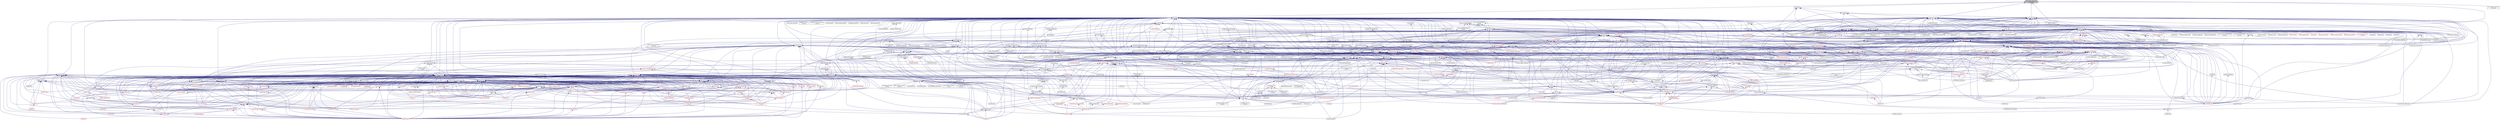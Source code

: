 digraph "polymorphic_nonintrusive_factory.hpp"
{
  edge [fontname="Helvetica",fontsize="10",labelfontname="Helvetica",labelfontsize="10"];
  node [fontname="Helvetica",fontsize="10",shape=record];
  Node50 [label="polymorphic_nonintrusive\l_factory.hpp",height=0.2,width=0.4,color="black", fillcolor="grey75", style="filled", fontcolor="black"];
  Node50 -> Node51 [dir="back",color="midnightblue",fontsize="10",style="solid",fontname="Helvetica"];
  Node51 [label="future.hpp",height=0.2,width=0.4,color="black", fillcolor="white", style="filled",URL="$d3/d11/lcos_2future_8hpp.html"];
  Node51 -> Node52 [dir="back",color="midnightblue",fontsize="10",style="solid",fontname="Helvetica"];
  Node52 [label="heartbeat.cpp",height=0.2,width=0.4,color="black", fillcolor="white", style="filled",URL="$d8/d98/heartbeat_8cpp.html"];
  Node51 -> Node53 [dir="back",color="midnightblue",fontsize="10",style="solid",fontname="Helvetica"];
  Node53 [label="partition3d.hpp",height=0.2,width=0.4,color="black", fillcolor="white", style="filled",URL="$d1/d50/partition3d_8hpp.html"];
  Node53 -> Node54 [dir="back",color="midnightblue",fontsize="10",style="solid",fontname="Helvetica"];
  Node54 [label="interpolator.cpp",height=0.2,width=0.4,color="black", fillcolor="white", style="filled",URL="$d5/d02/interpolator_8cpp.html"];
  Node53 -> Node55 [dir="back",color="midnightblue",fontsize="10",style="solid",fontname="Helvetica"];
  Node55 [label="interpolator.hpp",height=0.2,width=0.4,color="red", fillcolor="white", style="filled",URL="$dc/d3b/interpolator_8hpp.html"];
  Node55 -> Node54 [dir="back",color="midnightblue",fontsize="10",style="solid",fontname="Helvetica"];
  Node51 -> Node59 [dir="back",color="midnightblue",fontsize="10",style="solid",fontname="Helvetica"];
  Node59 [label="throttle.hpp",height=0.2,width=0.4,color="black", fillcolor="white", style="filled",URL="$db/dc9/server_2throttle_8hpp.html"];
  Node59 -> Node60 [dir="back",color="midnightblue",fontsize="10",style="solid",fontname="Helvetica"];
  Node60 [label="throttle.cpp",height=0.2,width=0.4,color="black", fillcolor="white", style="filled",URL="$de/d56/server_2throttle_8cpp.html"];
  Node59 -> Node61 [dir="back",color="midnightblue",fontsize="10",style="solid",fontname="Helvetica"];
  Node61 [label="throttle.hpp",height=0.2,width=0.4,color="black", fillcolor="white", style="filled",URL="$d5/dec/stubs_2throttle_8hpp.html"];
  Node61 -> Node62 [dir="back",color="midnightblue",fontsize="10",style="solid",fontname="Helvetica"];
  Node62 [label="throttle.hpp",height=0.2,width=0.4,color="black", fillcolor="white", style="filled",URL="$d2/d2e/throttle_8hpp.html"];
  Node62 -> Node63 [dir="back",color="midnightblue",fontsize="10",style="solid",fontname="Helvetica"];
  Node63 [label="throttle.cpp",height=0.2,width=0.4,color="black", fillcolor="white", style="filled",URL="$db/d02/throttle_8cpp.html"];
  Node62 -> Node64 [dir="back",color="midnightblue",fontsize="10",style="solid",fontname="Helvetica"];
  Node64 [label="throttle_client.cpp",height=0.2,width=0.4,color="black", fillcolor="white", style="filled",URL="$d0/db7/throttle__client_8cpp.html"];
  Node51 -> Node61 [dir="back",color="midnightblue",fontsize="10",style="solid",fontname="Helvetica"];
  Node51 -> Node62 [dir="back",color="midnightblue",fontsize="10",style="solid",fontname="Helvetica"];
  Node51 -> Node65 [dir="back",color="midnightblue",fontsize="10",style="solid",fontname="Helvetica"];
  Node65 [label="component_storage.hpp",height=0.2,width=0.4,color="black", fillcolor="white", style="filled",URL="$d0/dd6/components_2component__storage_2component__storage_8hpp.html"];
  Node65 -> Node66 [dir="back",color="midnightblue",fontsize="10",style="solid",fontname="Helvetica"];
  Node66 [label="migrate_to_storage.hpp",height=0.2,width=0.4,color="black", fillcolor="white", style="filled",URL="$da/d18/migrate__to__storage_8hpp.html"];
  Node66 -> Node67 [dir="back",color="midnightblue",fontsize="10",style="solid",fontname="Helvetica"];
  Node67 [label="component_storage.hpp",height=0.2,width=0.4,color="red", fillcolor="white", style="filled",URL="$d4/dfe/include_2component__storage_8hpp.html"];
  Node65 -> Node67 [dir="back",color="midnightblue",fontsize="10",style="solid",fontname="Helvetica"];
  Node65 -> Node69 [dir="back",color="midnightblue",fontsize="10",style="solid",fontname="Helvetica"];
  Node69 [label="component_storage.cpp",height=0.2,width=0.4,color="black", fillcolor="white", style="filled",URL="$d4/ddf/component__storage_8cpp.html"];
  Node51 -> Node70 [dir="back",color="midnightblue",fontsize="10",style="solid",fontname="Helvetica"];
  Node70 [label="migrate_from_storage.hpp",height=0.2,width=0.4,color="black", fillcolor="white", style="filled",URL="$db/d0f/migrate__from__storage_8hpp.html"];
  Node70 -> Node67 [dir="back",color="midnightblue",fontsize="10",style="solid",fontname="Helvetica"];
  Node51 -> Node66 [dir="back",color="midnightblue",fontsize="10",style="solid",fontname="Helvetica"];
  Node51 -> Node71 [dir="back",color="midnightblue",fontsize="10",style="solid",fontname="Helvetica"];
  Node71 [label="child.hpp",height=0.2,width=0.4,color="black", fillcolor="white", style="filled",URL="$d5/dcf/child_8hpp.html"];
  Node71 -> Node72 [dir="back",color="midnightblue",fontsize="10",style="solid",fontname="Helvetica"];
  Node72 [label="process.hpp",height=0.2,width=0.4,color="red", fillcolor="white", style="filled",URL="$da/dac/components_2process_2process_8hpp.html"];
  Node71 -> Node76 [dir="back",color="midnightblue",fontsize="10",style="solid",fontname="Helvetica"];
  Node76 [label="child_component.cpp",height=0.2,width=0.4,color="black", fillcolor="white", style="filled",URL="$df/dd7/child__component_8cpp.html"];
  Node51 -> Node77 [dir="back",color="midnightblue",fontsize="10",style="solid",fontname="Helvetica"];
  Node77 [label="block_executor.hpp",height=0.2,width=0.4,color="black", fillcolor="white", style="filled",URL="$dc/d6f/block__executor_8hpp.html"];
  Node77 -> Node78 [dir="back",color="midnightblue",fontsize="10",style="solid",fontname="Helvetica"];
  Node78 [label="block_allocator.hpp",height=0.2,width=0.4,color="black", fillcolor="white", style="filled",URL="$d9/d7a/block__allocator_8hpp.html"];
  Node78 -> Node79 [dir="back",color="midnightblue",fontsize="10",style="solid",fontname="Helvetica"];
  Node79 [label="host.hpp",height=0.2,width=0.4,color="red", fillcolor="white", style="filled",URL="$dd/d78/host_8hpp.html"];
  Node77 -> Node79 [dir="back",color="midnightblue",fontsize="10",style="solid",fontname="Helvetica"];
  Node51 -> Node87 [dir="back",color="midnightblue",fontsize="10",style="solid",fontname="Helvetica"];
  Node87 [label="default_executor.hpp",height=0.2,width=0.4,color="black", fillcolor="white", style="filled",URL="$dc/db6/compute_2host_2default__executor_8hpp.html"];
  Node87 -> Node79 [dir="back",color="midnightblue",fontsize="10",style="solid",fontname="Helvetica"];
  Node51 -> Node88 [dir="back",color="midnightblue",fontsize="10",style="solid",fontname="Helvetica"];
  Node88 [label="target.hpp",height=0.2,width=0.4,color="black", fillcolor="white", style="filled",URL="$d7/dce/host_2target_8hpp.html"];
  Node88 -> Node78 [dir="back",color="midnightblue",fontsize="10",style="solid",fontname="Helvetica"];
  Node88 -> Node77 [dir="back",color="midnightblue",fontsize="10",style="solid",fontname="Helvetica"];
  Node88 -> Node87 [dir="back",color="midnightblue",fontsize="10",style="solid",fontname="Helvetica"];
  Node88 -> Node89 [dir="back",color="midnightblue",fontsize="10",style="solid",fontname="Helvetica"];
  Node89 [label="numa_domains.hpp",height=0.2,width=0.4,color="black", fillcolor="white", style="filled",URL="$df/d04/numa__domains_8hpp.html"];
  Node89 -> Node79 [dir="back",color="midnightblue",fontsize="10",style="solid",fontname="Helvetica"];
  Node89 -> Node90 [dir="back",color="midnightblue",fontsize="10",style="solid",fontname="Helvetica"];
  Node90 [label="numa_domains.cpp",height=0.2,width=0.4,color="black", fillcolor="white", style="filled",URL="$d1/d5a/numa__domains_8cpp.html"];
  Node88 -> Node91 [dir="back",color="midnightblue",fontsize="10",style="solid",fontname="Helvetica"];
  Node91 [label="target_distribution\l_policy.hpp",height=0.2,width=0.4,color="black", fillcolor="white", style="filled",URL="$d4/d4a/compute_2host_2target__distribution__policy_8hpp.html"];
  Node91 -> Node79 [dir="back",color="midnightblue",fontsize="10",style="solid",fontname="Helvetica"];
  Node88 -> Node92 [dir="back",color="midnightblue",fontsize="10",style="solid",fontname="Helvetica"];
  Node92 [label="access_target.hpp",height=0.2,width=0.4,color="black", fillcolor="white", style="filled",URL="$d6/d09/host_2traits_2access__target_8hpp.html"];
  Node92 -> Node79 [dir="back",color="midnightblue",fontsize="10",style="solid",fontname="Helvetica"];
  Node92 -> Node93 [dir="back",color="midnightblue",fontsize="10",style="solid",fontname="Helvetica"];
  Node93 [label="allocator_traits.hpp",height=0.2,width=0.4,color="red", fillcolor="white", style="filled",URL="$d2/d58/allocator__traits_8hpp.html"];
  Node88 -> Node79 [dir="back",color="midnightblue",fontsize="10",style="solid",fontname="Helvetica"];
  Node88 -> Node93 [dir="back",color="midnightblue",fontsize="10",style="solid",fontname="Helvetica"];
  Node88 -> Node98 [dir="back",color="midnightblue",fontsize="10",style="solid",fontname="Helvetica"];
  Node98 [label="get_host_targets.cpp",height=0.2,width=0.4,color="black", fillcolor="white", style="filled",URL="$d0/df4/get__host__targets_8cpp.html"];
  Node88 -> Node99 [dir="back",color="midnightblue",fontsize="10",style="solid",fontname="Helvetica"];
  Node99 [label="host_target.cpp",height=0.2,width=0.4,color="black", fillcolor="white", style="filled",URL="$d1/de7/host__target_8cpp.html"];
  Node88 -> Node90 [dir="back",color="midnightblue",fontsize="10",style="solid",fontname="Helvetica"];
  Node51 -> Node91 [dir="back",color="midnightblue",fontsize="10",style="solid",fontname="Helvetica"];
  Node51 -> Node100 [dir="back",color="midnightblue",fontsize="10",style="solid",fontname="Helvetica"];
  Node100 [label="future.hpp",height=0.2,width=0.4,color="black", fillcolor="white", style="filled",URL="$d8/dca/include_2future_8hpp.html"];
  Node100 -> Node101 [dir="back",color="midnightblue",fontsize="10",style="solid",fontname="Helvetica"];
  Node101 [label="shared_future_serialization\l_1402.cpp",height=0.2,width=0.4,color="black", fillcolor="white", style="filled",URL="$d3/d85/shared__future__serialization__1402_8cpp.html"];
  Node100 -> Node102 [dir="back",color="midnightblue",fontsize="10",style="solid",fontname="Helvetica"];
  Node102 [label="wait_all_std_array\l_2035.cpp",height=0.2,width=0.4,color="black", fillcolor="white", style="filled",URL="$d0/d5b/wait__all__std__array__2035_8cpp.html"];
  Node100 -> Node103 [dir="back",color="midnightblue",fontsize="10",style="solid",fontname="Helvetica"];
  Node103 [label="wait_all_std_array.cpp",height=0.2,width=0.4,color="black", fillcolor="white", style="filled",URL="$d2/d4c/wait__all__std__array_8cpp.html"];
  Node100 -> Node104 [dir="back",color="midnightblue",fontsize="10",style="solid",fontname="Helvetica"];
  Node104 [label="wait_any_std_array.cpp",height=0.2,width=0.4,color="black", fillcolor="white", style="filled",URL="$d8/dcf/wait__any__std__array_8cpp.html"];
  Node51 -> Node105 [dir="back",color="midnightblue",fontsize="10",style="solid",fontname="Helvetica"];
  Node105 [label="local_lcos.hpp",height=0.2,width=0.4,color="black", fillcolor="white", style="filled",URL="$db/d67/local__lcos_8hpp.html"];
  Node105 -> Node106 [dir="back",color="midnightblue",fontsize="10",style="solid",fontname="Helvetica"];
  Node106 [label="template_function_accumulator.hpp",height=0.2,width=0.4,color="red", fillcolor="white", style="filled",URL="$d7/da6/server_2template__function__accumulator_8hpp.html"];
  Node105 -> Node110 [dir="back",color="midnightblue",fontsize="10",style="solid",fontname="Helvetica"];
  Node110 [label="allgather_and_gate.hpp",height=0.2,width=0.4,color="red", fillcolor="white", style="filled",URL="$d9/dbb/allgather__and__gate_8hpp.html"];
  Node110 -> Node113 [dir="back",color="midnightblue",fontsize="10",style="solid",fontname="Helvetica"];
  Node113 [label="ag_client.cpp",height=0.2,width=0.4,color="black", fillcolor="white", style="filled",URL="$d4/d5d/ag__client_8cpp.html"];
  Node105 -> Node114 [dir="back",color="midnightblue",fontsize="10",style="solid",fontname="Helvetica"];
  Node114 [label="simple_central_tuplespace.hpp",height=0.2,width=0.4,color="red", fillcolor="white", style="filled",URL="$db/d69/server_2simple__central__tuplespace_8hpp.html"];
  Node114 -> Node116 [dir="back",color="midnightblue",fontsize="10",style="solid",fontname="Helvetica"];
  Node116 [label="simple_central_tuplespace.hpp",height=0.2,width=0.4,color="red", fillcolor="white", style="filled",URL="$d0/d4b/stubs_2simple__central__tuplespace_8hpp.html"];
  Node105 -> Node119 [dir="back",color="midnightblue",fontsize="10",style="solid",fontname="Helvetica"];
  Node119 [label="lcos.hpp",height=0.2,width=0.4,color="red", fillcolor="white", style="filled",URL="$d5/deb/lcos_8hpp.html"];
  Node119 -> Node52 [dir="back",color="midnightblue",fontsize="10",style="solid",fontname="Helvetica"];
  Node119 -> Node642 [dir="back",color="midnightblue",fontsize="10",style="solid",fontname="Helvetica"];
  Node642 [label="broadcast_unwrap_future\l_2885.cpp",height=0.2,width=0.4,color="black", fillcolor="white", style="filled",URL="$da/df6/broadcast__unwrap__future__2885_8cpp.html"];
  Node119 -> Node643 [dir="back",color="midnightblue",fontsize="10",style="solid",fontname="Helvetica"];
  Node643 [label="broadcast_wait_for\l_2822.cpp",height=0.2,width=0.4,color="black", fillcolor="white", style="filled",URL="$dd/de7/broadcast__wait__for__2822_8cpp.html"];
  Node119 -> Node679 [dir="back",color="midnightblue",fontsize="10",style="solid",fontname="Helvetica"];
  Node679 [label="broadcast.cpp",height=0.2,width=0.4,color="black", fillcolor="white", style="filled",URL="$d8/d8b/broadcast_8cpp.html"];
  Node119 -> Node680 [dir="back",color="midnightblue",fontsize="10",style="solid",fontname="Helvetica"];
  Node680 [label="broadcast_apply.cpp",height=0.2,width=0.4,color="black", fillcolor="white", style="filled",URL="$dd/de8/broadcast__apply_8cpp.html"];
  Node119 -> Node685 [dir="back",color="midnightblue",fontsize="10",style="solid",fontname="Helvetica"];
  Node685 [label="fold.cpp",height=0.2,width=0.4,color="black", fillcolor="white", style="filled",URL="$d8/dd8/fold_8cpp.html"];
  Node119 -> Node690 [dir="back",color="midnightblue",fontsize="10",style="solid",fontname="Helvetica"];
  Node690 [label="local_latch.cpp",height=0.2,width=0.4,color="black", fillcolor="white", style="filled",URL="$d4/db4/local__latch_8cpp.html"];
  Node119 -> Node697 [dir="back",color="midnightblue",fontsize="10",style="solid",fontname="Helvetica"];
  Node697 [label="reduce.cpp",height=0.2,width=0.4,color="black", fillcolor="white", style="filled",URL="$d5/d6d/reduce_8cpp.html"];
  Node105 -> Node326 [dir="back",color="midnightblue",fontsize="10",style="solid",fontname="Helvetica"];
  Node326 [label="ignore_while_locked\l_1485.cpp",height=0.2,width=0.4,color="black", fillcolor="white", style="filled",URL="$db/d24/ignore__while__locked__1485_8cpp.html"];
  Node105 -> Node333 [dir="back",color="midnightblue",fontsize="10",style="solid",fontname="Helvetica"];
  Node333 [label="safely_destroy_promise\l_1481.cpp",height=0.2,width=0.4,color="black", fillcolor="white", style="filled",URL="$dd/d62/safely__destroy__promise__1481_8cpp.html"];
  Node105 -> Node398 [dir="back",color="midnightblue",fontsize="10",style="solid",fontname="Helvetica"];
  Node398 [label="await.cpp",height=0.2,width=0.4,color="black", fillcolor="white", style="filled",URL="$d6/d41/await_8cpp.html"];
  Node105 -> Node406 [dir="back",color="midnightblue",fontsize="10",style="solid",fontname="Helvetica"];
  Node406 [label="local_barrier.cpp",height=0.2,width=0.4,color="black", fillcolor="white", style="filled",URL="$d2/db4/tests_2unit_2lcos_2local__barrier_8cpp.html"];
  Node105 -> Node407 [dir="back",color="midnightblue",fontsize="10",style="solid",fontname="Helvetica"];
  Node407 [label="local_dataflow.cpp",height=0.2,width=0.4,color="black", fillcolor="white", style="filled",URL="$d9/d92/local__dataflow_8cpp.html"];
  Node105 -> Node408 [dir="back",color="midnightblue",fontsize="10",style="solid",fontname="Helvetica"];
  Node408 [label="local_dataflow_executor.cpp",height=0.2,width=0.4,color="black", fillcolor="white", style="filled",URL="$d2/d73/local__dataflow__executor_8cpp.html"];
  Node105 -> Node409 [dir="back",color="midnightblue",fontsize="10",style="solid",fontname="Helvetica"];
  Node409 [label="local_dataflow_executor\l_v1.cpp",height=0.2,width=0.4,color="black", fillcolor="white", style="filled",URL="$df/d49/local__dataflow__executor__v1_8cpp.html"];
  Node105 -> Node410 [dir="back",color="midnightblue",fontsize="10",style="solid",fontname="Helvetica"];
  Node410 [label="local_dataflow_std\l_array.cpp",height=0.2,width=0.4,color="black", fillcolor="white", style="filled",URL="$db/dcb/local__dataflow__std__array_8cpp.html"];
  Node105 -> Node690 [dir="back",color="midnightblue",fontsize="10",style="solid",fontname="Helvetica"];
  Node51 -> Node719 [dir="back",color="midnightblue",fontsize="10",style="solid",fontname="Helvetica"];
  Node719 [label="async.hpp",height=0.2,width=0.4,color="black", fillcolor="white", style="filled",URL="$d1/da1/lcos_2async_8hpp.html"];
  Node719 -> Node720 [dir="back",color="midnightblue",fontsize="10",style="solid",fontname="Helvetica"];
  Node720 [label="async.hpp",height=0.2,width=0.4,color="red", fillcolor="white", style="filled",URL="$d5/d2c/async_8hpp.html"];
  Node720 -> Node135 [dir="back",color="midnightblue",fontsize="10",style="solid",fontname="Helvetica"];
  Node135 [label="stencil_iterator.cpp",height=0.2,width=0.4,color="black", fillcolor="white", style="filled",URL="$d6/de1/server_2stencil__iterator_8cpp.html"];
  Node720 -> Node721 [dir="back",color="midnightblue",fontsize="10",style="solid",fontname="Helvetica"];
  Node721 [label="apply.hpp",height=0.2,width=0.4,color="red", fillcolor="white", style="filled",URL="$d7/d4c/apply_8hpp.html"];
  Node721 -> Node723 [dir="back",color="midnightblue",fontsize="10",style="solid",fontname="Helvetica"];
  Node723 [label="ostream.hpp",height=0.2,width=0.4,color="red", fillcolor="white", style="filled",URL="$d1/d38/ostream_8hpp.html"];
  Node721 -> Node763 [dir="back",color="midnightblue",fontsize="10",style="solid",fontname="Helvetica"];
  Node763 [label="dataflow.hpp",height=0.2,width=0.4,color="black", fillcolor="white", style="filled",URL="$db/d03/lcos_2dataflow_8hpp.html"];
  Node763 -> Node764 [dir="back",color="midnightblue",fontsize="10",style="solid",fontname="Helvetica"];
  Node764 [label="dataflow.hpp",height=0.2,width=0.4,color="red", fillcolor="white", style="filled",URL="$d6/dd8/dataflow_8hpp.html"];
  Node764 -> Node91 [dir="back",color="midnightblue",fontsize="10",style="solid",fontname="Helvetica"];
  Node764 -> Node105 [dir="back",color="midnightblue",fontsize="10",style="solid",fontname="Helvetica"];
  Node764 -> Node766 [dir="back",color="midnightblue",fontsize="10",style="solid",fontname="Helvetica"];
  Node766 [label="gather.hpp",height=0.2,width=0.4,color="black", fillcolor="white", style="filled",URL="$d8/d2b/gather_8hpp.html"];
  Node766 -> Node168 [dir="back",color="midnightblue",fontsize="10",style="solid",fontname="Helvetica"];
  Node168 [label="1d_stencil_8.cpp",height=0.2,width=0.4,color="black", fillcolor="white", style="filled",URL="$df/de0/1d__stencil__8_8cpp.html"];
  Node766 -> Node119 [dir="back",color="midnightblue",fontsize="10",style="solid",fontname="Helvetica"];
  Node764 -> Node767 [dir="back",color="midnightblue",fontsize="10",style="solid",fontname="Helvetica"];
  Node767 [label="rotate.hpp",height=0.2,width=0.4,color="red", fillcolor="white", style="filled",URL="$da/df0/algorithms_2rotate_8hpp.html"];
  Node767 -> Node769 [dir="back",color="midnightblue",fontsize="10",style="solid",fontname="Helvetica"];
  Node769 [label="algorithm.hpp",height=0.2,width=0.4,color="red", fillcolor="white", style="filled",URL="$de/d55/algorithm_8hpp.html"];
  Node767 -> Node780 [dir="back",color="midnightblue",fontsize="10",style="solid",fontname="Helvetica"];
  Node780 [label="rotate.hpp",height=0.2,width=0.4,color="red", fillcolor="white", style="filled",URL="$da/d1b/container__algorithms_2rotate_8hpp.html"];
  Node764 -> Node781 [dir="back",color="midnightblue",fontsize="10",style="solid",fontname="Helvetica"];
  Node781 [label="sort.hpp",height=0.2,width=0.4,color="red", fillcolor="white", style="filled",URL="$d3/d10/algorithms_2sort_8hpp.html"];
  Node781 -> Node769 [dir="back",color="midnightblue",fontsize="10",style="solid",fontname="Helvetica"];
  Node781 -> Node783 [dir="back",color="midnightblue",fontsize="10",style="solid",fontname="Helvetica"];
  Node783 [label="reduce_by_key.hpp",height=0.2,width=0.4,color="red", fillcolor="white", style="filled",URL="$d9/d4a/reduce__by__key_8hpp.html"];
  Node781 -> Node786 [dir="back",color="midnightblue",fontsize="10",style="solid",fontname="Helvetica"];
  Node786 [label="sort_by_key.hpp",height=0.2,width=0.4,color="red", fillcolor="white", style="filled",URL="$d2/da1/sort__by__key_8hpp.html"];
  Node764 -> Node788 [dir="back",color="midnightblue",fontsize="10",style="solid",fontname="Helvetica"];
  Node788 [label="task_block.hpp",height=0.2,width=0.4,color="black", fillcolor="white", style="filled",URL="$de/db7/task__block_8hpp.html"];
  Node788 -> Node789 [dir="back",color="midnightblue",fontsize="10",style="solid",fontname="Helvetica"];
  Node789 [label="parallel_task_block.hpp",height=0.2,width=0.4,color="red", fillcolor="white", style="filled",URL="$d4/d99/parallel__task__block_8hpp.html"];
  Node764 -> Node790 [dir="back",color="midnightblue",fontsize="10",style="solid",fontname="Helvetica"];
  Node790 [label="foreach_partitioner.hpp",height=0.2,width=0.4,color="black", fillcolor="white", style="filled",URL="$de/deb/foreach__partitioner_8hpp.html"];
  Node790 -> Node791 [dir="back",color="midnightblue",fontsize="10",style="solid",fontname="Helvetica"];
  Node791 [label="copy.hpp",height=0.2,width=0.4,color="red", fillcolor="white", style="filled",URL="$d3/d90/algorithms_2copy_8hpp.html"];
  Node791 -> Node769 [dir="back",color="midnightblue",fontsize="10",style="solid",fontname="Helvetica"];
  Node791 -> Node783 [dir="back",color="midnightblue",fontsize="10",style="solid",fontname="Helvetica"];
  Node791 -> Node794 [dir="back",color="midnightblue",fontsize="10",style="solid",fontname="Helvetica"];
  Node794 [label="remove_copy.hpp",height=0.2,width=0.4,color="red", fillcolor="white", style="filled",URL="$d6/db8/algorithms_2remove__copy_8hpp.html"];
  Node794 -> Node769 [dir="back",color="midnightblue",fontsize="10",style="solid",fontname="Helvetica"];
  Node794 -> Node796 [dir="back",color="midnightblue",fontsize="10",style="solid",fontname="Helvetica"];
  Node796 [label="remove_copy.hpp",height=0.2,width=0.4,color="red", fillcolor="white", style="filled",URL="$d5/d0b/container__algorithms_2remove__copy_8hpp.html"];
  Node791 -> Node797 [dir="back",color="midnightblue",fontsize="10",style="solid",fontname="Helvetica"];
  Node797 [label="reverse.hpp",height=0.2,width=0.4,color="red", fillcolor="white", style="filled",URL="$d2/df8/algorithms_2reverse_8hpp.html"];
  Node797 -> Node769 [dir="back",color="midnightblue",fontsize="10",style="solid",fontname="Helvetica"];
  Node797 -> Node767 [dir="back",color="midnightblue",fontsize="10",style="solid",fontname="Helvetica"];
  Node797 -> Node799 [dir="back",color="midnightblue",fontsize="10",style="solid",fontname="Helvetica"];
  Node799 [label="reverse.hpp",height=0.2,width=0.4,color="red", fillcolor="white", style="filled",URL="$db/dd1/container__algorithms_2reverse_8hpp.html"];
  Node791 -> Node767 [dir="back",color="midnightblue",fontsize="10",style="solid",fontname="Helvetica"];
  Node791 -> Node800 [dir="back",color="midnightblue",fontsize="10",style="solid",fontname="Helvetica"];
  Node800 [label="set_difference.hpp",height=0.2,width=0.4,color="red", fillcolor="white", style="filled",URL="$d9/d20/set__difference_8hpp.html"];
  Node800 -> Node769 [dir="back",color="midnightblue",fontsize="10",style="solid",fontname="Helvetica"];
  Node791 -> Node802 [dir="back",color="midnightblue",fontsize="10",style="solid",fontname="Helvetica"];
  Node802 [label="set_intersection.hpp",height=0.2,width=0.4,color="red", fillcolor="white", style="filled",URL="$d1/dd5/set__intersection_8hpp.html"];
  Node802 -> Node769 [dir="back",color="midnightblue",fontsize="10",style="solid",fontname="Helvetica"];
  Node791 -> Node803 [dir="back",color="midnightblue",fontsize="10",style="solid",fontname="Helvetica"];
  Node803 [label="set_symmetric_difference.hpp",height=0.2,width=0.4,color="red", fillcolor="white", style="filled",URL="$de/da4/set__symmetric__difference_8hpp.html"];
  Node803 -> Node769 [dir="back",color="midnightblue",fontsize="10",style="solid",fontname="Helvetica"];
  Node791 -> Node804 [dir="back",color="midnightblue",fontsize="10",style="solid",fontname="Helvetica"];
  Node804 [label="set_union.hpp",height=0.2,width=0.4,color="red", fillcolor="white", style="filled",URL="$d9/d1a/set__union_8hpp.html"];
  Node804 -> Node769 [dir="back",color="midnightblue",fontsize="10",style="solid",fontname="Helvetica"];
  Node791 -> Node805 [dir="back",color="midnightblue",fontsize="10",style="solid",fontname="Helvetica"];
  Node805 [label="copy.hpp",height=0.2,width=0.4,color="red", fillcolor="white", style="filled",URL="$dc/de5/container__algorithms_2copy_8hpp.html"];
  Node790 -> Node806 [dir="back",color="midnightblue",fontsize="10",style="solid",fontname="Helvetica"];
  Node806 [label="destroy.hpp",height=0.2,width=0.4,color="red", fillcolor="white", style="filled",URL="$df/dd5/destroy_8hpp.html"];
  Node790 -> Node810 [dir="back",color="midnightblue",fontsize="10",style="solid",fontname="Helvetica"];
  Node810 [label="set_operation.hpp",height=0.2,width=0.4,color="black", fillcolor="white", style="filled",URL="$dc/d52/set__operation_8hpp.html"];
  Node810 -> Node800 [dir="back",color="midnightblue",fontsize="10",style="solid",fontname="Helvetica"];
  Node810 -> Node802 [dir="back",color="midnightblue",fontsize="10",style="solid",fontname="Helvetica"];
  Node810 -> Node803 [dir="back",color="midnightblue",fontsize="10",style="solid",fontname="Helvetica"];
  Node810 -> Node804 [dir="back",color="midnightblue",fontsize="10",style="solid",fontname="Helvetica"];
  Node790 -> Node811 [dir="back",color="midnightblue",fontsize="10",style="solid",fontname="Helvetica"];
  Node811 [label="for_each.hpp",height=0.2,width=0.4,color="red", fillcolor="white", style="filled",URL="$d8/d62/algorithms_2for__each_8hpp.html"];
  Node811 -> Node78 [dir="back",color="midnightblue",fontsize="10",style="solid",fontname="Helvetica"];
  Node811 -> Node769 [dir="back",color="midnightblue",fontsize="10",style="solid",fontname="Helvetica"];
  Node811 -> Node821 [dir="back",color="midnightblue",fontsize="10",style="solid",fontname="Helvetica"];
  Node821 [label="fill.hpp",height=0.2,width=0.4,color="red", fillcolor="white", style="filled",URL="$d2/d63/algorithms_2fill_8hpp.html"];
  Node821 -> Node769 [dir="back",color="midnightblue",fontsize="10",style="solid",fontname="Helvetica"];
  Node811 -> Node825 [dir="back",color="midnightblue",fontsize="10",style="solid",fontname="Helvetica"];
  Node825 [label="generate.hpp",height=0.2,width=0.4,color="red", fillcolor="white", style="filled",URL="$d5/da9/algorithms_2generate_8hpp.html"];
  Node825 -> Node769 [dir="back",color="midnightblue",fontsize="10",style="solid",fontname="Helvetica"];
  Node825 -> Node828 [dir="back",color="midnightblue",fontsize="10",style="solid",fontname="Helvetica"];
  Node828 [label="generate.hpp",height=0.2,width=0.4,color="red", fillcolor="white", style="filled",URL="$d2/d5d/segmented__algorithms_2generate_8hpp.html"];
  Node811 -> Node829 [dir="back",color="midnightblue",fontsize="10",style="solid",fontname="Helvetica"];
  Node829 [label="lexicographical_compare.hpp",height=0.2,width=0.4,color="red", fillcolor="white", style="filled",URL="$d5/ddd/lexicographical__compare_8hpp.html"];
  Node829 -> Node769 [dir="back",color="midnightblue",fontsize="10",style="solid",fontname="Helvetica"];
  Node811 -> Node783 [dir="back",color="midnightblue",fontsize="10",style="solid",fontname="Helvetica"];
  Node811 -> Node831 [dir="back",color="midnightblue",fontsize="10",style="solid",fontname="Helvetica"];
  Node831 [label="replace.hpp",height=0.2,width=0.4,color="red", fillcolor="white", style="filled",URL="$d6/db6/algorithms_2replace_8hpp.html"];
  Node831 -> Node769 [dir="back",color="midnightblue",fontsize="10",style="solid",fontname="Helvetica"];
  Node831 -> Node833 [dir="back",color="midnightblue",fontsize="10",style="solid",fontname="Helvetica"];
  Node833 [label="replace.hpp",height=0.2,width=0.4,color="red", fillcolor="white", style="filled",URL="$d7/d55/container__algorithms_2replace_8hpp.html"];
  Node811 -> Node797 [dir="back",color="midnightblue",fontsize="10",style="solid",fontname="Helvetica"];
  Node811 -> Node834 [dir="back",color="midnightblue",fontsize="10",style="solid",fontname="Helvetica"];
  Node834 [label="search.hpp",height=0.2,width=0.4,color="red", fillcolor="white", style="filled",URL="$d7/d6f/search_8hpp.html"];
  Node834 -> Node769 [dir="back",color="midnightblue",fontsize="10",style="solid",fontname="Helvetica"];
  Node811 -> Node836 [dir="back",color="midnightblue",fontsize="10",style="solid",fontname="Helvetica"];
  Node836 [label="swap_ranges.hpp",height=0.2,width=0.4,color="red", fillcolor="white", style="filled",URL="$df/d24/swap__ranges_8hpp.html"];
  Node836 -> Node769 [dir="back",color="midnightblue",fontsize="10",style="solid",fontname="Helvetica"];
  Node811 -> Node839 [dir="back",color="midnightblue",fontsize="10",style="solid",fontname="Helvetica"];
  Node839 [label="for_each.hpp",height=0.2,width=0.4,color="red", fillcolor="white", style="filled",URL="$de/daa/segmented__algorithms_2for__each_8hpp.html"];
  Node839 -> Node840 [dir="back",color="midnightblue",fontsize="10",style="solid",fontname="Helvetica"];
  Node840 [label="fill.hpp",height=0.2,width=0.4,color="red", fillcolor="white", style="filled",URL="$de/d82/segmented__algorithms_2fill_8hpp.html"];
  Node811 -> Node841 [dir="back",color="midnightblue",fontsize="10",style="solid",fontname="Helvetica"];
  Node841 [label="numa_allocator.hpp",height=0.2,width=0.4,color="black", fillcolor="white", style="filled",URL="$d7/df0/numa__allocator_8hpp.html"];
  Node841 -> Node244 [dir="back",color="midnightblue",fontsize="10",style="solid",fontname="Helvetica"];
  Node244 [label="transpose_block_numa.cpp",height=0.2,width=0.4,color="black", fillcolor="white", style="filled",URL="$dd/d3b/transpose__block__numa_8cpp.html"];
  Node790 -> Node842 [dir="back",color="midnightblue",fontsize="10",style="solid",fontname="Helvetica"];
  Node842 [label="move.hpp",height=0.2,width=0.4,color="red", fillcolor="white", style="filled",URL="$d4/d71/move_8hpp.html"];
  Node842 -> Node769 [dir="back",color="midnightblue",fontsize="10",style="solid",fontname="Helvetica"];
  Node790 -> Node844 [dir="back",color="midnightblue",fontsize="10",style="solid",fontname="Helvetica"];
  Node844 [label="transform.hpp",height=0.2,width=0.4,color="red", fillcolor="white", style="filled",URL="$d4/d47/algorithms_2transform_8hpp.html"];
  Node844 -> Node851 [dir="back",color="midnightblue",fontsize="10",style="solid",fontname="Helvetica"];
  Node851 [label="transform.hpp",height=0.2,width=0.4,color="red", fillcolor="white", style="filled",URL="$da/dcb/container__algorithms_2transform_8hpp.html"];
  Node844 -> Node852 [dir="back",color="midnightblue",fontsize="10",style="solid",fontname="Helvetica"];
  Node852 [label="transform.hpp",height=0.2,width=0.4,color="red", fillcolor="white", style="filled",URL="$d8/d80/segmented__algorithms_2transform_8hpp.html"];
  Node790 -> Node853 [dir="back",color="midnightblue",fontsize="10",style="solid",fontname="Helvetica"];
  Node853 [label="unique.hpp",height=0.2,width=0.4,color="red", fillcolor="white", style="filled",URL="$d8/d56/algorithms_2unique_8hpp.html"];
  Node853 -> Node856 [dir="back",color="midnightblue",fontsize="10",style="solid",fontname="Helvetica"];
  Node856 [label="unique.hpp",height=0.2,width=0.4,color="red", fillcolor="white", style="filled",URL="$dd/da8/container__algorithms_2unique_8hpp.html"];
  Node764 -> Node857 [dir="back",color="midnightblue",fontsize="10",style="solid",fontname="Helvetica"];
  Node857 [label="partitioner.hpp",height=0.2,width=0.4,color="black", fillcolor="white", style="filled",URL="$d6/d03/parallel_2util_2partitioner_8hpp.html"];
  Node857 -> Node858 [dir="back",color="midnightblue",fontsize="10",style="solid",fontname="Helvetica"];
  Node858 [label="adjacent_difference.hpp",height=0.2,width=0.4,color="red", fillcolor="white", style="filled",URL="$d1/d17/adjacent__difference_8hpp.html"];
  Node857 -> Node862 [dir="back",color="midnightblue",fontsize="10",style="solid",fontname="Helvetica"];
  Node862 [label="adjacent_find.hpp",height=0.2,width=0.4,color="red", fillcolor="white", style="filled",URL="$d6/d68/adjacent__find_8hpp.html"];
  Node862 -> Node769 [dir="back",color="midnightblue",fontsize="10",style="solid",fontname="Helvetica"];
  Node857 -> Node864 [dir="back",color="midnightblue",fontsize="10",style="solid",fontname="Helvetica"];
  Node864 [label="all_any_none.hpp",height=0.2,width=0.4,color="red", fillcolor="white", style="filled",URL="$d8/ddd/all__any__none_8hpp.html"];
  Node864 -> Node769 [dir="back",color="midnightblue",fontsize="10",style="solid",fontname="Helvetica"];
  Node857 -> Node866 [dir="back",color="midnightblue",fontsize="10",style="solid",fontname="Helvetica"];
  Node866 [label="count.hpp",height=0.2,width=0.4,color="red", fillcolor="white", style="filled",URL="$d7/d8f/algorithms_2count_8hpp.html"];
  Node866 -> Node769 [dir="back",color="midnightblue",fontsize="10",style="solid",fontname="Helvetica"];
  Node866 -> Node870 [dir="back",color="midnightblue",fontsize="10",style="solid",fontname="Helvetica"];
  Node870 [label="count.hpp",height=0.2,width=0.4,color="red", fillcolor="white", style="filled",URL="$d9/dd7/segmented__algorithms_2count_8hpp.html"];
  Node857 -> Node810 [dir="back",color="midnightblue",fontsize="10",style="solid",fontname="Helvetica"];
  Node857 -> Node871 [dir="back",color="midnightblue",fontsize="10",style="solid",fontname="Helvetica"];
  Node871 [label="equal.hpp",height=0.2,width=0.4,color="red", fillcolor="white", style="filled",URL="$dc/d0a/equal_8hpp.html"];
  Node871 -> Node769 [dir="back",color="midnightblue",fontsize="10",style="solid",fontname="Helvetica"];
  Node857 -> Node873 [dir="back",color="midnightblue",fontsize="10",style="solid",fontname="Helvetica"];
  Node873 [label="exclusive_scan.hpp",height=0.2,width=0.4,color="red", fillcolor="white", style="filled",URL="$d8/d31/algorithms_2exclusive__scan_8hpp.html"];
  Node873 -> Node878 [dir="back",color="midnightblue",fontsize="10",style="solid",fontname="Helvetica"];
  Node878 [label="exclusive_scan.hpp",height=0.2,width=0.4,color="red", fillcolor="white", style="filled",URL="$d0/d53/segmented__algorithms_2exclusive__scan_8hpp.html"];
  Node878 -> Node879 [dir="back",color="midnightblue",fontsize="10",style="solid",fontname="Helvetica"];
  Node879 [label="transform_exclusive\l_scan.hpp",height=0.2,width=0.4,color="red", fillcolor="white", style="filled",URL="$d2/dda/segmented__algorithms_2transform__exclusive__scan_8hpp.html"];
  Node857 -> Node882 [dir="back",color="midnightblue",fontsize="10",style="solid",fontname="Helvetica"];
  Node882 [label="find.hpp",height=0.2,width=0.4,color="red", fillcolor="white", style="filled",URL="$d5/dc1/algorithms_2find_8hpp.html"];
  Node882 -> Node769 [dir="back",color="midnightblue",fontsize="10",style="solid",fontname="Helvetica"];
  Node882 -> Node884 [dir="back",color="midnightblue",fontsize="10",style="solid",fontname="Helvetica"];
  Node884 [label="find.hpp",height=0.2,width=0.4,color="red", fillcolor="white", style="filled",URL="$d4/d1f/segmented__algorithms_2find_8hpp.html"];
  Node857 -> Node885 [dir="back",color="midnightblue",fontsize="10",style="solid",fontname="Helvetica"];
  Node885 [label="for_loop.hpp",height=0.2,width=0.4,color="red", fillcolor="white", style="filled",URL="$de/dee/for__loop_8hpp.html"];
  Node885 -> Node769 [dir="back",color="midnightblue",fontsize="10",style="solid",fontname="Helvetica"];
  Node857 -> Node887 [dir="back",color="midnightblue",fontsize="10",style="solid",fontname="Helvetica"];
  Node887 [label="includes.hpp",height=0.2,width=0.4,color="red", fillcolor="white", style="filled",URL="$d5/d6e/includes_8hpp.html"];
  Node887 -> Node769 [dir="back",color="midnightblue",fontsize="10",style="solid",fontname="Helvetica"];
  Node857 -> Node888 [dir="back",color="midnightblue",fontsize="10",style="solid",fontname="Helvetica"];
  Node888 [label="inclusive_scan.hpp",height=0.2,width=0.4,color="red", fillcolor="white", style="filled",URL="$da/dbf/algorithms_2inclusive__scan_8hpp.html"];
  Node888 -> Node873 [dir="back",color="midnightblue",fontsize="10",style="solid",fontname="Helvetica"];
  Node888 -> Node783 [dir="back",color="midnightblue",fontsize="10",style="solid",fontname="Helvetica"];
  Node888 -> Node889 [dir="back",color="midnightblue",fontsize="10",style="solid",fontname="Helvetica"];
  Node889 [label="transform_inclusive\l_scan.hpp",height=0.2,width=0.4,color="red", fillcolor="white", style="filled",URL="$d2/dc9/algorithms_2transform__inclusive__scan_8hpp.html"];
  Node889 -> Node890 [dir="back",color="midnightblue",fontsize="10",style="solid",fontname="Helvetica"];
  Node890 [label="transform_exclusive\l_scan.hpp",height=0.2,width=0.4,color="red", fillcolor="white", style="filled",URL="$d6/d4e/algorithms_2transform__exclusive__scan_8hpp.html"];
  Node890 -> Node879 [dir="back",color="midnightblue",fontsize="10",style="solid",fontname="Helvetica"];
  Node889 -> Node891 [dir="back",color="midnightblue",fontsize="10",style="solid",fontname="Helvetica"];
  Node891 [label="transform_inclusive\l_scan.hpp",height=0.2,width=0.4,color="red", fillcolor="white", style="filled",URL="$d7/d20/segmented__algorithms_2transform__inclusive__scan_8hpp.html"];
  Node888 -> Node892 [dir="back",color="midnightblue",fontsize="10",style="solid",fontname="Helvetica"];
  Node892 [label="inclusive_scan.hpp",height=0.2,width=0.4,color="red", fillcolor="white", style="filled",URL="$d8/de5/segmented__algorithms_2inclusive__scan_8hpp.html"];
  Node892 -> Node891 [dir="back",color="midnightblue",fontsize="10",style="solid",fontname="Helvetica"];
  Node857 -> Node893 [dir="back",color="midnightblue",fontsize="10",style="solid",fontname="Helvetica"];
  Node893 [label="is_heap.hpp",height=0.2,width=0.4,color="black", fillcolor="white", style="filled",URL="$df/d5d/algorithms_2is__heap_8hpp.html"];
  Node893 -> Node894 [dir="back",color="midnightblue",fontsize="10",style="solid",fontname="Helvetica"];
  Node894 [label="parallel_is_heap.hpp",height=0.2,width=0.4,color="red", fillcolor="white", style="filled",URL="$da/df8/parallel__is__heap_8hpp.html"];
  Node893 -> Node896 [dir="back",color="midnightblue",fontsize="10",style="solid",fontname="Helvetica"];
  Node896 [label="is_heap.hpp",height=0.2,width=0.4,color="red", fillcolor="white", style="filled",URL="$d1/d17/container__algorithms_2is__heap_8hpp.html"];
  Node896 -> Node894 [dir="back",color="midnightblue",fontsize="10",style="solid",fontname="Helvetica"];
  Node857 -> Node897 [dir="back",color="midnightblue",fontsize="10",style="solid",fontname="Helvetica"];
  Node897 [label="is_partitioned.hpp",height=0.2,width=0.4,color="black", fillcolor="white", style="filled",URL="$d8/dcf/is__partitioned_8hpp.html"];
  Node897 -> Node898 [dir="back",color="midnightblue",fontsize="10",style="solid",fontname="Helvetica"];
  Node898 [label="parallel_is_partitioned.hpp",height=0.2,width=0.4,color="red", fillcolor="white", style="filled",URL="$db/d48/parallel__is__partitioned_8hpp.html"];
  Node897 -> Node769 [dir="back",color="midnightblue",fontsize="10",style="solid",fontname="Helvetica"];
  Node857 -> Node899 [dir="back",color="midnightblue",fontsize="10",style="solid",fontname="Helvetica"];
  Node899 [label="is_sorted.hpp",height=0.2,width=0.4,color="red", fillcolor="white", style="filled",URL="$d7/d12/is__sorted_8hpp.html"];
  Node899 -> Node769 [dir="back",color="midnightblue",fontsize="10",style="solid",fontname="Helvetica"];
  Node857 -> Node829 [dir="back",color="midnightblue",fontsize="10",style="solid",fontname="Helvetica"];
  Node857 -> Node901 [dir="back",color="midnightblue",fontsize="10",style="solid",fontname="Helvetica"];
  Node901 [label="minmax.hpp",height=0.2,width=0.4,color="red", fillcolor="white", style="filled",URL="$d0/d81/algorithms_2minmax_8hpp.html"];
  Node901 -> Node769 [dir="back",color="midnightblue",fontsize="10",style="solid",fontname="Helvetica"];
  Node901 -> Node903 [dir="back",color="midnightblue",fontsize="10",style="solid",fontname="Helvetica"];
  Node903 [label="minmax.hpp",height=0.2,width=0.4,color="red", fillcolor="white", style="filled",URL="$d6/de7/container__algorithms_2minmax_8hpp.html"];
  Node901 -> Node904 [dir="back",color="midnightblue",fontsize="10",style="solid",fontname="Helvetica"];
  Node904 [label="minmax.hpp",height=0.2,width=0.4,color="red", fillcolor="white", style="filled",URL="$db/d7e/segmented__algorithms_2minmax_8hpp.html"];
  Node857 -> Node905 [dir="back",color="midnightblue",fontsize="10",style="solid",fontname="Helvetica"];
  Node905 [label="mismatch.hpp",height=0.2,width=0.4,color="red", fillcolor="white", style="filled",URL="$d8/d5c/mismatch_8hpp.html"];
  Node905 -> Node769 [dir="back",color="midnightblue",fontsize="10",style="solid",fontname="Helvetica"];
  Node905 -> Node829 [dir="back",color="midnightblue",fontsize="10",style="solid",fontname="Helvetica"];
  Node857 -> Node907 [dir="back",color="midnightblue",fontsize="10",style="solid",fontname="Helvetica"];
  Node907 [label="reduce.hpp",height=0.2,width=0.4,color="red", fillcolor="white", style="filled",URL="$d1/da8/parallel_2algorithms_2reduce_8hpp.html"];
  Node907 -> Node908 [dir="back",color="midnightblue",fontsize="10",style="solid",fontname="Helvetica"];
  Node908 [label="reduce.hpp",height=0.2,width=0.4,color="red", fillcolor="white", style="filled",URL="$d8/d1a/parallel_2segmented__algorithms_2reduce_8hpp.html"];
  Node857 -> Node834 [dir="back",color="midnightblue",fontsize="10",style="solid",fontname="Helvetica"];
  Node857 -> Node890 [dir="back",color="midnightblue",fontsize="10",style="solid",fontname="Helvetica"];
  Node857 -> Node889 [dir="back",color="midnightblue",fontsize="10",style="solid",fontname="Helvetica"];
  Node857 -> Node909 [dir="back",color="midnightblue",fontsize="10",style="solid",fontname="Helvetica"];
  Node909 [label="transform_reduce.hpp",height=0.2,width=0.4,color="red", fillcolor="white", style="filled",URL="$d1/da3/algorithms_2transform__reduce_8hpp.html"];
  Node909 -> Node912 [dir="back",color="midnightblue",fontsize="10",style="solid",fontname="Helvetica"];
  Node912 [label="transform_reduce.hpp",height=0.2,width=0.4,color="red", fillcolor="white", style="filled",URL="$d5/da7/segmented__algorithms_2transform__reduce_8hpp.html"];
  Node857 -> Node913 [dir="back",color="midnightblue",fontsize="10",style="solid",fontname="Helvetica"];
  Node913 [label="transform_reduce_binary.hpp",height=0.2,width=0.4,color="red", fillcolor="white", style="filled",URL="$d9/d0f/transform__reduce__binary_8hpp.html"];
  Node764 -> Node914 [dir="back",color="midnightblue",fontsize="10",style="solid",fontname="Helvetica"];
  Node914 [label="partitioner_with_cleanup.hpp",height=0.2,width=0.4,color="black", fillcolor="white", style="filled",URL="$d5/ded/partitioner__with__cleanup_8hpp.html"];
  Node914 -> Node78 [dir="back",color="midnightblue",fontsize="10",style="solid",fontname="Helvetica"];
  Node914 -> Node915 [dir="back",color="midnightblue",fontsize="10",style="solid",fontname="Helvetica"];
  Node915 [label="uninitialized_copy.hpp",height=0.2,width=0.4,color="red", fillcolor="white", style="filled",URL="$dd/d85/uninitialized__copy_8hpp.html"];
  Node914 -> Node917 [dir="back",color="midnightblue",fontsize="10",style="solid",fontname="Helvetica"];
  Node917 [label="uninitialized_default\l_construct.hpp",height=0.2,width=0.4,color="red", fillcolor="white", style="filled",URL="$db/d72/uninitialized__default__construct_8hpp.html"];
  Node914 -> Node919 [dir="back",color="midnightblue",fontsize="10",style="solid",fontname="Helvetica"];
  Node919 [label="uninitialized_fill.hpp",height=0.2,width=0.4,color="red", fillcolor="white", style="filled",URL="$dc/d5a/uninitialized__fill_8hpp.html"];
  Node914 -> Node921 [dir="back",color="midnightblue",fontsize="10",style="solid",fontname="Helvetica"];
  Node921 [label="uninitialized_move.hpp",height=0.2,width=0.4,color="red", fillcolor="white", style="filled",URL="$d5/d93/uninitialized__move_8hpp.html"];
  Node914 -> Node923 [dir="back",color="midnightblue",fontsize="10",style="solid",fontname="Helvetica"];
  Node923 [label="uninitialized_value\l_construct.hpp",height=0.2,width=0.4,color="red", fillcolor="white", style="filled",URL="$d5/dcf/uninitialized__value__construct_8hpp.html"];
  Node764 -> Node925 [dir="back",color="midnightblue",fontsize="10",style="solid",fontname="Helvetica"];
  Node925 [label="scan_partitioner.hpp",height=0.2,width=0.4,color="black", fillcolor="white", style="filled",URL="$dd/d59/scan__partitioner_8hpp.html"];
  Node925 -> Node791 [dir="back",color="midnightblue",fontsize="10",style="solid",fontname="Helvetica"];
  Node925 -> Node873 [dir="back",color="midnightblue",fontsize="10",style="solid",fontname="Helvetica"];
  Node925 -> Node888 [dir="back",color="midnightblue",fontsize="10",style="solid",fontname="Helvetica"];
  Node925 -> Node926 [dir="back",color="midnightblue",fontsize="10",style="solid",fontname="Helvetica"];
  Node926 [label="partition.hpp",height=0.2,width=0.4,color="black", fillcolor="white", style="filled",URL="$db/d01/hpx_2parallel_2algorithms_2partition_8hpp.html"];
  Node926 -> Node927 [dir="back",color="midnightblue",fontsize="10",style="solid",fontname="Helvetica"];
  Node927 [label="parallel_partition.hpp",height=0.2,width=0.4,color="red", fillcolor="white", style="filled",URL="$d5/d82/parallel__partition_8hpp.html"];
  Node926 -> Node931 [dir="back",color="midnightblue",fontsize="10",style="solid",fontname="Helvetica"];
  Node931 [label="partition.hpp",height=0.2,width=0.4,color="red", fillcolor="white", style="filled",URL="$d2/d20/hpx_2parallel_2container__algorithms_2partition_8hpp.html"];
  Node931 -> Node927 [dir="back",color="midnightblue",fontsize="10",style="solid",fontname="Helvetica"];
  Node925 -> Node890 [dir="back",color="midnightblue",fontsize="10",style="solid",fontname="Helvetica"];
  Node925 -> Node889 [dir="back",color="midnightblue",fontsize="10",style="solid",fontname="Helvetica"];
  Node925 -> Node853 [dir="back",color="midnightblue",fontsize="10",style="solid",fontname="Helvetica"];
  Node764 -> Node932 [dir="back",color="midnightblue",fontsize="10",style="solid",fontname="Helvetica"];
  Node932 [label="binpacking_distribution\l_policy.hpp",height=0.2,width=0.4,color="black", fillcolor="white", style="filled",URL="$d8/d02/binpacking__distribution__policy_8hpp.html"];
  Node932 -> Node933 [dir="back",color="midnightblue",fontsize="10",style="solid",fontname="Helvetica"];
  Node933 [label="components.hpp",height=0.2,width=0.4,color="red", fillcolor="white", style="filled",URL="$d2/d8d/components_8hpp.html"];
  Node933 -> Node106 [dir="back",color="midnightblue",fontsize="10",style="solid",fontname="Helvetica"];
  Node933 -> Node110 [dir="back",color="midnightblue",fontsize="10",style="solid",fontname="Helvetica"];
  Node933 -> Node130 [dir="back",color="midnightblue",fontsize="10",style="solid",fontname="Helvetica"];
  Node130 [label="solver.hpp",height=0.2,width=0.4,color="red", fillcolor="white", style="filled",URL="$db/d9a/server_2solver_8hpp.html"];
  Node933 -> Node195 [dir="back",color="midnightblue",fontsize="10",style="solid",fontname="Helvetica"];
  Node195 [label="nqueen.hpp",height=0.2,width=0.4,color="red", fillcolor="white", style="filled",URL="$de/d58/server_2nqueen_8hpp.html"];
  Node195 -> Node196 [dir="back",color="midnightblue",fontsize="10",style="solid",fontname="Helvetica"];
  Node196 [label="nqueen.hpp",height=0.2,width=0.4,color="red", fillcolor="white", style="filled",URL="$da/dfd/stubs_2nqueen_8hpp.html"];
  Node933 -> Node199 [dir="back",color="midnightblue",fontsize="10",style="solid",fontname="Helvetica"];
  Node199 [label="sine.cpp",height=0.2,width=0.4,color="black", fillcolor="white", style="filled",URL="$d3/d0d/server_2sine_8cpp.html"];
  Node933 -> Node59 [dir="back",color="midnightblue",fontsize="10",style="solid",fontname="Helvetica"];
  Node933 -> Node64 [dir="back",color="midnightblue",fontsize="10",style="solid",fontname="Helvetica"];
  Node933 -> Node114 [dir="back",color="midnightblue",fontsize="10",style="solid",fontname="Helvetica"];
  Node933 -> Node951 [dir="back",color="midnightblue",fontsize="10",style="solid",fontname="Helvetica"];
  Node951 [label="valarray.hpp",height=0.2,width=0.4,color="black", fillcolor="white", style="filled",URL="$dc/d69/valarray_8hpp.html"];
  Node951 -> Node952 [dir="back",color="midnightblue",fontsize="10",style="solid",fontname="Helvetica"];
  Node952 [label="serialization.hpp",height=0.2,width=0.4,color="red", fillcolor="white", style="filled",URL="$d8/d21/serialization_8hpp.html"];
  Node952 -> Node244 [dir="back",color="midnightblue",fontsize="10",style="solid",fontname="Helvetica"];
  Node951 -> Node957 [dir="back",color="midnightblue",fontsize="10",style="solid",fontname="Helvetica"];
  Node957 [label="serialization_valarray.cpp",height=0.2,width=0.4,color="black", fillcolor="white", style="filled",URL="$dd/ddb/serialization__valarray_8cpp.html"];
  Node933 -> Node968 [dir="back",color="midnightblue",fontsize="10",style="solid",fontname="Helvetica"];
  Node968 [label="future_serialization\l_1898.cpp",height=0.2,width=0.4,color="black", fillcolor="white", style="filled",URL="$da/dde/future__serialization__1898_8cpp.html"];
  Node764 -> Node980 [dir="back",color="midnightblue",fontsize="10",style="solid",fontname="Helvetica"];
  Node980 [label="default_distribution\l_policy.hpp",height=0.2,width=0.4,color="black", fillcolor="white", style="filled",URL="$dd/d99/default__distribution__policy_8hpp.html"];
  Node980 -> Node981 [dir="back",color="midnightblue",fontsize="10",style="solid",fontname="Helvetica"];
  Node981 [label="container_distribution\l_policy.hpp",height=0.2,width=0.4,color="red", fillcolor="white", style="filled",URL="$dd/d5c/container__distribution__policy_8hpp.html"];
  Node981 -> Node982 [dir="back",color="midnightblue",fontsize="10",style="solid",fontname="Helvetica"];
  Node982 [label="partitioned_vector\l_decl.hpp",height=0.2,width=0.4,color="red", fillcolor="white", style="filled",URL="$d2/d77/partitioned__vector__decl_8hpp.html"];
  Node982 -> Node999 [dir="back",color="midnightblue",fontsize="10",style="solid",fontname="Helvetica"];
  Node999 [label="partitioned_vector\l_component_impl.hpp",height=0.2,width=0.4,color="red", fillcolor="white", style="filled",URL="$d1/d79/partitioned__vector__component__impl_8hpp.html"];
  Node999 -> Node1001 [dir="back",color="midnightblue",fontsize="10",style="solid",fontname="Helvetica"];
  Node1001 [label="partitioned_vector\l_impl.hpp",height=0.2,width=0.4,color="red", fillcolor="white", style="filled",URL="$d0/db1/partitioned__vector__impl_8hpp.html"];
  Node982 -> Node1001 [dir="back",color="midnightblue",fontsize="10",style="solid",fontname="Helvetica"];
  Node982 -> Node1005 [dir="back",color="midnightblue",fontsize="10",style="solid",fontname="Helvetica"];
  Node1005 [label="partitioned_vector.hpp",height=0.2,width=0.4,color="black", fillcolor="white", style="filled",URL="$de/d3e/runtime_2serialization_2partitioned__vector_8hpp.html"];
  Node1005 -> Node952 [dir="back",color="midnightblue",fontsize="10",style="solid",fontname="Helvetica"];
  Node981 -> Node1001 [dir="back",color="midnightblue",fontsize="10",style="solid",fontname="Helvetica"];
  Node981 -> Node1006 [dir="back",color="midnightblue",fontsize="10",style="solid",fontname="Helvetica"];
  Node1006 [label="unordered_map.hpp",height=0.2,width=0.4,color="red", fillcolor="white", style="filled",URL="$d9/ddf/hpx_2components_2containers_2unordered_2unordered__map_8hpp.html"];
  Node980 -> Node933 [dir="back",color="midnightblue",fontsize="10",style="solid",fontname="Helvetica"];
  Node980 -> Node1015 [dir="back",color="midnightblue",fontsize="10",style="solid",fontname="Helvetica"];
  Node1015 [label="new.hpp",height=0.2,width=0.4,color="black", fillcolor="white", style="filled",URL="$df/d64/runtime_2components_2new_8hpp.html"];
  Node1015 -> Node982 [dir="back",color="midnightblue",fontsize="10",style="solid",fontname="Helvetica"];
  Node1015 -> Node1001 [dir="back",color="midnightblue",fontsize="10",style="solid",fontname="Helvetica"];
  Node1015 -> Node1006 [dir="back",color="midnightblue",fontsize="10",style="solid",fontname="Helvetica"];
  Node1015 -> Node72 [dir="back",color="midnightblue",fontsize="10",style="solid",fontname="Helvetica"];
  Node1015 -> Node933 [dir="back",color="midnightblue",fontsize="10",style="solid",fontname="Helvetica"];
  Node1015 -> Node1016 [dir="back",color="midnightblue",fontsize="10",style="solid",fontname="Helvetica"];
  Node1016 [label="channel.hpp",height=0.2,width=0.4,color="black", fillcolor="white", style="filled",URL="$db/d20/channel_8hpp.html"];
  Node1016 -> Node119 [dir="back",color="midnightblue",fontsize="10",style="solid",fontname="Helvetica"];
  Node1015 -> Node766 [dir="back",color="midnightblue",fontsize="10",style="solid",fontname="Helvetica"];
  Node1015 -> Node1017 [dir="back",color="midnightblue",fontsize="10",style="solid",fontname="Helvetica"];
  Node1017 [label="latch.hpp",height=0.2,width=0.4,color="red", fillcolor="white", style="filled",URL="$dc/d93/latch_8hpp.html"];
  Node1017 -> Node119 [dir="back",color="midnightblue",fontsize="10",style="solid",fontname="Helvetica"];
  Node1017 -> Node1021 [dir="back",color="midnightblue",fontsize="10",style="solid",fontname="Helvetica"];
  Node1021 [label="runtime_impl.cpp",height=0.2,width=0.4,color="black", fillcolor="white", style="filled",URL="$d2/d28/runtime__impl_8cpp.html"];
  Node1015 -> Node69 [dir="back",color="midnightblue",fontsize="10",style="solid",fontname="Helvetica"];
  Node764 -> Node1022 [dir="back",color="midnightblue",fontsize="10",style="solid",fontname="Helvetica"];
  Node1022 [label="target_distribution\l_policy.hpp",height=0.2,width=0.4,color="black", fillcolor="white", style="filled",URL="$d3/dec/runtime_2components_2target__distribution__policy_8hpp.html"];
  Node1022 -> Node1023 [dir="back",color="midnightblue",fontsize="10",style="solid",fontname="Helvetica"];
  Node1023 [label="migrate_component.hpp",height=0.2,width=0.4,color="black", fillcolor="white", style="filled",URL="$d2/dd9/migrate__component_8hpp.html"];
  Node1023 -> Node933 [dir="back",color="midnightblue",fontsize="10",style="solid",fontname="Helvetica"];
  Node763 -> Node1024 [dir="back",color="midnightblue",fontsize="10",style="solid",fontname="Helvetica"];
  Node1024 [label="dataflow.hpp",height=0.2,width=0.4,color="black", fillcolor="white", style="filled",URL="$d8/de2/lcos_2local_2dataflow_8hpp.html"];
  Node1024 -> Node764 [dir="back",color="midnightblue",fontsize="10",style="solid",fontname="Helvetica"];
  Node1024 -> Node1025 [dir="back",color="midnightblue",fontsize="10",style="solid",fontname="Helvetica"];
  Node1025 [label="scan.hpp",height=0.2,width=0.4,color="black", fillcolor="white", style="filled",URL="$de/dc0/scan_8hpp.html"];
  Node1025 -> Node878 [dir="back",color="midnightblue",fontsize="10",style="solid",fontname="Helvetica"];
  Node1025 -> Node892 [dir="back",color="midnightblue",fontsize="10",style="solid",fontname="Helvetica"];
  Node1025 -> Node879 [dir="back",color="midnightblue",fontsize="10",style="solid",fontname="Helvetica"];
  Node1025 -> Node891 [dir="back",color="midnightblue",fontsize="10",style="solid",fontname="Helvetica"];
  Node1024 -> Node1026 [dir="back",color="midnightblue",fontsize="10",style="solid",fontname="Helvetica"];
  Node1026 [label="transfer.hpp",height=0.2,width=0.4,color="black", fillcolor="white", style="filled",URL="$da/d37/parallel_2segmented__algorithms_2detail_2transfer_8hpp.html"];
  Node1026 -> Node1027 [dir="back",color="midnightblue",fontsize="10",style="solid",fontname="Helvetica"];
  Node1027 [label="transfer.hpp",height=0.2,width=0.4,color="black", fillcolor="white", style="filled",URL="$d2/d1f/parallel_2algorithms_2detail_2transfer_8hpp.html"];
  Node1027 -> Node791 [dir="back",color="midnightblue",fontsize="10",style="solid",fontname="Helvetica"];
  Node1027 -> Node1028 [dir="back",color="midnightblue",fontsize="10",style="solid",fontname="Helvetica"];
  Node1028 [label="merge.hpp",height=0.2,width=0.4,color="red", fillcolor="white", style="filled",URL="$d6/dc7/algorithms_2merge_8hpp.html"];
  Node1028 -> Node1031 [dir="back",color="midnightblue",fontsize="10",style="solid",fontname="Helvetica"];
  Node1031 [label="merge.hpp",height=0.2,width=0.4,color="red", fillcolor="white", style="filled",URL="$d1/d93/container__algorithms_2merge_8hpp.html"];
  Node1027 -> Node842 [dir="back",color="midnightblue",fontsize="10",style="solid",fontname="Helvetica"];
  Node1027 -> Node853 [dir="back",color="midnightblue",fontsize="10",style="solid",fontname="Helvetica"];
  Node763 -> Node926 [dir="back",color="midnightblue",fontsize="10",style="solid",fontname="Helvetica"];
  Node763 -> Node1032 [dir="back",color="midnightblue",fontsize="10",style="solid",fontname="Helvetica"];
  Node1032 [label="performance_counter\l_set.hpp",height=0.2,width=0.4,color="black", fillcolor="white", style="filled",URL="$db/d5c/performance__counter__set_8hpp.html"];
  Node1032 -> Node1033 [dir="back",color="midnightblue",fontsize="10",style="solid",fontname="Helvetica"];
  Node1033 [label="performance_counters.hpp",height=0.2,width=0.4,color="red", fillcolor="white", style="filled",URL="$d6/dac/performance__counters_8hpp.html"];
  Node1033 -> Node52 [dir="back",color="midnightblue",fontsize="10",style="solid",fontname="Helvetica"];
  Node1032 -> Node1037 [dir="back",color="midnightblue",fontsize="10",style="solid",fontname="Helvetica"];
  Node1037 [label="arithmetics_counter.hpp",height=0.2,width=0.4,color="red", fillcolor="white", style="filled",URL="$d1/d64/arithmetics__counter_8hpp.html"];
  Node1037 -> Node1039 [dir="back",color="midnightblue",fontsize="10",style="solid",fontname="Helvetica"];
  Node1039 [label="arithmetics_counter.cpp",height=0.2,width=0.4,color="black", fillcolor="white", style="filled",URL="$d8/daf/arithmetics__counter_8cpp.html"];
  Node1032 -> Node1040 [dir="back",color="midnightblue",fontsize="10",style="solid",fontname="Helvetica"];
  Node1040 [label="arithmetics_counter\l_extended.hpp",height=0.2,width=0.4,color="red", fillcolor="white", style="filled",URL="$d1/d32/arithmetics__counter__extended_8hpp.html"];
  Node1040 -> Node1041 [dir="back",color="midnightblue",fontsize="10",style="solid",fontname="Helvetica"];
  Node1041 [label="arithmetics_counter\l_extended.cpp",height=0.2,width=0.4,color="black", fillcolor="white", style="filled",URL="$d2/d43/arithmetics__counter__extended_8cpp.html"];
  Node1032 -> Node1042 [dir="back",color="midnightblue",fontsize="10",style="solid",fontname="Helvetica"];
  Node1042 [label="query_counters.hpp",height=0.2,width=0.4,color="black", fillcolor="white", style="filled",URL="$d2/dc4/query__counters_8hpp.html"];
  Node1042 -> Node1043 [dir="back",color="midnightblue",fontsize="10",style="solid",fontname="Helvetica"];
  Node1043 [label="hpx_init.cpp",height=0.2,width=0.4,color="black", fillcolor="white", style="filled",URL="$d6/dfa/hpx__init_8cpp.html"];
  Node1042 -> Node1044 [dir="back",color="midnightblue",fontsize="10",style="solid",fontname="Helvetica"];
  Node1044 [label="runtime.cpp",height=0.2,width=0.4,color="black", fillcolor="white", style="filled",URL="$d3/dc3/runtime_8cpp.html"];
  Node1042 -> Node1045 [dir="back",color="midnightblue",fontsize="10",style="solid",fontname="Helvetica"];
  Node1045 [label="query_counters.cpp",height=0.2,width=0.4,color="black", fillcolor="white", style="filled",URL="$dc/d8d/query__counters_8cpp.html"];
  Node1032 -> Node1046 [dir="back",color="midnightblue",fontsize="10",style="solid",fontname="Helvetica"];
  Node1046 [label="performance_counter\l_set.cpp",height=0.2,width=0.4,color="black", fillcolor="white", style="filled",URL="$dd/dcb/performance__counter__set_8cpp.html"];
  Node721 -> Node1047 [dir="back",color="midnightblue",fontsize="10",style="solid",fontname="Helvetica"];
  Node1047 [label="parallel_executor.hpp",height=0.2,width=0.4,color="black", fillcolor="white", style="filled",URL="$d8/d39/parallel__executor_8hpp.html"];
  Node1047 -> Node1048 [dir="back",color="midnightblue",fontsize="10",style="solid",fontname="Helvetica"];
  Node1048 [label="execution_policy.hpp",height=0.2,width=0.4,color="red", fillcolor="white", style="filled",URL="$d4/d36/execution__policy_8hpp.html"];
  Node1048 -> Node78 [dir="back",color="midnightblue",fontsize="10",style="solid",fontname="Helvetica"];
  Node1048 -> Node1053 [dir="back",color="midnightblue",fontsize="10",style="solid",fontname="Helvetica"];
  Node1053 [label="spmd_block.hpp",height=0.2,width=0.4,color="black", fillcolor="white", style="filled",URL="$d7/d72/lcos_2local_2spmd__block_8hpp.html"];
  Node1053 -> Node1054 [dir="back",color="midnightblue",fontsize="10",style="solid",fontname="Helvetica"];
  Node1054 [label="spmd_block.hpp",height=0.2,width=0.4,color="black", fillcolor="white", style="filled",URL="$d0/d37/parallel_2spmd__block_8hpp.html"];
  Node1054 -> Node620 [dir="back",color="midnightblue",fontsize="10",style="solid",fontname="Helvetica"];
  Node620 [label="spmd_block.cpp",height=0.2,width=0.4,color="black", fillcolor="white", style="filled",URL="$d7/dbf/spmd__block_8cpp.html"];
  Node1048 -> Node1055 [dir="back",color="midnightblue",fontsize="10",style="solid",fontname="Helvetica"];
  Node1055 [label="spmd_block.hpp",height=0.2,width=0.4,color="black", fillcolor="white", style="filled",URL="$d3/d34/lcos_2spmd__block_8hpp.html"];
  Node1055 -> Node984 [dir="back",color="midnightblue",fontsize="10",style="solid",fontname="Helvetica"];
  Node984 [label="coarray.hpp",height=0.2,width=0.4,color="black", fillcolor="white", style="filled",URL="$d0/da7/coarray_8hpp.html"];
  Node984 -> Node985 [dir="back",color="midnightblue",fontsize="10",style="solid",fontname="Helvetica"];
  Node985 [label="coarray.cpp",height=0.2,width=0.4,color="black", fillcolor="white", style="filled",URL="$d8/d2c/coarray_8cpp.html"];
  Node984 -> Node986 [dir="back",color="midnightblue",fontsize="10",style="solid",fontname="Helvetica"];
  Node986 [label="coarray_all_reduce.cpp",height=0.2,width=0.4,color="black", fillcolor="white", style="filled",URL="$da/ddb/coarray__all__reduce_8cpp.html"];
  Node1055 -> Node1056 [dir="back",color="midnightblue",fontsize="10",style="solid",fontname="Helvetica"];
  Node1056 [label="view_element.hpp",height=0.2,width=0.4,color="red", fillcolor="white", style="filled",URL="$de/d49/view__element_8hpp.html"];
  Node1055 -> Node987 [dir="back",color="midnightblue",fontsize="10",style="solid",fontname="Helvetica"];
  Node987 [label="partitioned_vector\l_view.hpp",height=0.2,width=0.4,color="red", fillcolor="white", style="filled",URL="$da/dc2/components_2containers_2partitioned__vector_2partitioned__vector__view_8hpp.html"];
  Node987 -> Node984 [dir="back",color="midnightblue",fontsize="10",style="solid",fontname="Helvetica"];
  Node987 -> Node990 [dir="back",color="midnightblue",fontsize="10",style="solid",fontname="Helvetica"];
  Node990 [label="partitioned_vector\l_subview.cpp",height=0.2,width=0.4,color="black", fillcolor="white", style="filled",URL="$dc/d09/partitioned__vector__subview_8cpp.html"];
  Node987 -> Node991 [dir="back",color="midnightblue",fontsize="10",style="solid",fontname="Helvetica"];
  Node991 [label="partitioned_vector\l_view.cpp",height=0.2,width=0.4,color="black", fillcolor="white", style="filled",URL="$d9/dcf/partitioned__vector__view_8cpp.html"];
  Node1055 -> Node985 [dir="back",color="midnightblue",fontsize="10",style="solid",fontname="Helvetica"];
  Node1055 -> Node986 [dir="back",color="midnightblue",fontsize="10",style="solid",fontname="Helvetica"];
  Node1055 -> Node990 [dir="back",color="midnightblue",fontsize="10",style="solid",fontname="Helvetica"];
  Node1055 -> Node991 [dir="back",color="midnightblue",fontsize="10",style="solid",fontname="Helvetica"];
  Node1055 -> Node992 [dir="back",color="midnightblue",fontsize="10",style="solid",fontname="Helvetica"];
  Node992 [label="partitioned_vector\l_view_iterator.cpp",height=0.2,width=0.4,color="black", fillcolor="white", style="filled",URL="$d6/d94/partitioned__vector__view__iterator_8cpp.html"];
  Node1055 -> Node405 [dir="back",color="midnightblue",fontsize="10",style="solid",fontname="Helvetica"];
  Node405 [label="global_spmd_block.cpp",height=0.2,width=0.4,color="black", fillcolor="white", style="filled",URL="$da/d4f/global__spmd__block_8cpp.html"];
  Node1048 -> Node858 [dir="back",color="midnightblue",fontsize="10",style="solid",fontname="Helvetica"];
  Node1048 -> Node862 [dir="back",color="midnightblue",fontsize="10",style="solid",fontname="Helvetica"];
  Node1048 -> Node864 [dir="back",color="midnightblue",fontsize="10",style="solid",fontname="Helvetica"];
  Node1048 -> Node791 [dir="back",color="midnightblue",fontsize="10",style="solid",fontname="Helvetica"];
  Node1048 -> Node866 [dir="back",color="midnightblue",fontsize="10",style="solid",fontname="Helvetica"];
  Node1048 -> Node806 [dir="back",color="midnightblue",fontsize="10",style="solid",fontname="Helvetica"];
  Node1048 -> Node1059 [dir="back",color="midnightblue",fontsize="10",style="solid",fontname="Helvetica"];
  Node1059 [label="dispatch.hpp",height=0.2,width=0.4,color="black", fillcolor="white", style="filled",URL="$dd/dd9/algorithms_2detail_2dispatch_8hpp.html"];
  Node1059 -> Node858 [dir="back",color="midnightblue",fontsize="10",style="solid",fontname="Helvetica"];
  Node1059 -> Node862 [dir="back",color="midnightblue",fontsize="10",style="solid",fontname="Helvetica"];
  Node1059 -> Node864 [dir="back",color="midnightblue",fontsize="10",style="solid",fontname="Helvetica"];
  Node1059 -> Node791 [dir="back",color="midnightblue",fontsize="10",style="solid",fontname="Helvetica"];
  Node1059 -> Node866 [dir="back",color="midnightblue",fontsize="10",style="solid",fontname="Helvetica"];
  Node1059 -> Node806 [dir="back",color="midnightblue",fontsize="10",style="solid",fontname="Helvetica"];
  Node1059 -> Node871 [dir="back",color="midnightblue",fontsize="10",style="solid",fontname="Helvetica"];
  Node1059 -> Node873 [dir="back",color="midnightblue",fontsize="10",style="solid",fontname="Helvetica"];
  Node1059 -> Node821 [dir="back",color="midnightblue",fontsize="10",style="solid",fontname="Helvetica"];
  Node1059 -> Node882 [dir="back",color="midnightblue",fontsize="10",style="solid",fontname="Helvetica"];
  Node1059 -> Node811 [dir="back",color="midnightblue",fontsize="10",style="solid",fontname="Helvetica"];
  Node1059 -> Node885 [dir="back",color="midnightblue",fontsize="10",style="solid",fontname="Helvetica"];
  Node1059 -> Node825 [dir="back",color="midnightblue",fontsize="10",style="solid",fontname="Helvetica"];
  Node1059 -> Node887 [dir="back",color="midnightblue",fontsize="10",style="solid",fontname="Helvetica"];
  Node1059 -> Node888 [dir="back",color="midnightblue",fontsize="10",style="solid",fontname="Helvetica"];
  Node1059 -> Node893 [dir="back",color="midnightblue",fontsize="10",style="solid",fontname="Helvetica"];
  Node1059 -> Node897 [dir="back",color="midnightblue",fontsize="10",style="solid",fontname="Helvetica"];
  Node1059 -> Node899 [dir="back",color="midnightblue",fontsize="10",style="solid",fontname="Helvetica"];
  Node1059 -> Node829 [dir="back",color="midnightblue",fontsize="10",style="solid",fontname="Helvetica"];
  Node1059 -> Node1028 [dir="back",color="midnightblue",fontsize="10",style="solid",fontname="Helvetica"];
  Node1059 -> Node901 [dir="back",color="midnightblue",fontsize="10",style="solid",fontname="Helvetica"];
  Node1059 -> Node905 [dir="back",color="midnightblue",fontsize="10",style="solid",fontname="Helvetica"];
  Node1059 -> Node842 [dir="back",color="midnightblue",fontsize="10",style="solid",fontname="Helvetica"];
  Node1059 -> Node926 [dir="back",color="midnightblue",fontsize="10",style="solid",fontname="Helvetica"];
  Node1059 -> Node907 [dir="back",color="midnightblue",fontsize="10",style="solid",fontname="Helvetica"];
  Node1059 -> Node794 [dir="back",color="midnightblue",fontsize="10",style="solid",fontname="Helvetica"];
  Node1059 -> Node831 [dir="back",color="midnightblue",fontsize="10",style="solid",fontname="Helvetica"];
  Node1059 -> Node797 [dir="back",color="midnightblue",fontsize="10",style="solid",fontname="Helvetica"];
  Node1059 -> Node767 [dir="back",color="midnightblue",fontsize="10",style="solid",fontname="Helvetica"];
  Node1059 -> Node834 [dir="back",color="midnightblue",fontsize="10",style="solid",fontname="Helvetica"];
  Node1059 -> Node800 [dir="back",color="midnightblue",fontsize="10",style="solid",fontname="Helvetica"];
  Node1059 -> Node802 [dir="back",color="midnightblue",fontsize="10",style="solid",fontname="Helvetica"];
  Node1059 -> Node803 [dir="back",color="midnightblue",fontsize="10",style="solid",fontname="Helvetica"];
  Node1059 -> Node804 [dir="back",color="midnightblue",fontsize="10",style="solid",fontname="Helvetica"];
  Node1059 -> Node781 [dir="back",color="midnightblue",fontsize="10",style="solid",fontname="Helvetica"];
  Node1059 -> Node836 [dir="back",color="midnightblue",fontsize="10",style="solid",fontname="Helvetica"];
  Node1059 -> Node844 [dir="back",color="midnightblue",fontsize="10",style="solid",fontname="Helvetica"];
  Node1059 -> Node890 [dir="back",color="midnightblue",fontsize="10",style="solid",fontname="Helvetica"];
  Node1059 -> Node889 [dir="back",color="midnightblue",fontsize="10",style="solid",fontname="Helvetica"];
  Node1059 -> Node909 [dir="back",color="midnightblue",fontsize="10",style="solid",fontname="Helvetica"];
  Node1059 -> Node913 [dir="back",color="midnightblue",fontsize="10",style="solid",fontname="Helvetica"];
  Node1059 -> Node915 [dir="back",color="midnightblue",fontsize="10",style="solid",fontname="Helvetica"];
  Node1059 -> Node917 [dir="back",color="midnightblue",fontsize="10",style="solid",fontname="Helvetica"];
  Node1059 -> Node919 [dir="back",color="midnightblue",fontsize="10",style="solid",fontname="Helvetica"];
  Node1059 -> Node921 [dir="back",color="midnightblue",fontsize="10",style="solid",fontname="Helvetica"];
  Node1059 -> Node923 [dir="back",color="midnightblue",fontsize="10",style="solid",fontname="Helvetica"];
  Node1059 -> Node853 [dir="back",color="midnightblue",fontsize="10",style="solid",fontname="Helvetica"];
  Node1059 -> Node870 [dir="back",color="midnightblue",fontsize="10",style="solid",fontname="Helvetica"];
  Node1059 -> Node1060 [dir="back",color="midnightblue",fontsize="10",style="solid",fontname="Helvetica"];
  Node1060 [label="dispatch.hpp",height=0.2,width=0.4,color="black", fillcolor="white", style="filled",URL="$d6/dc5/segmented__algorithms_2detail_2dispatch_8hpp.html"];
  Node1060 -> Node870 [dir="back",color="midnightblue",fontsize="10",style="solid",fontname="Helvetica"];
  Node1060 -> Node1061 [dir="back",color="midnightblue",fontsize="10",style="solid",fontname="Helvetica"];
  Node1061 [label="reduce.hpp",height=0.2,width=0.4,color="black", fillcolor="white", style="filled",URL="$d9/d26/parallel_2segmented__algorithms_2detail_2reduce_8hpp.html"];
  Node1061 -> Node908 [dir="back",color="midnightblue",fontsize="10",style="solid",fontname="Helvetica"];
  Node1061 -> Node912 [dir="back",color="midnightblue",fontsize="10",style="solid",fontname="Helvetica"];
  Node1060 -> Node1025 [dir="back",color="midnightblue",fontsize="10",style="solid",fontname="Helvetica"];
  Node1060 -> Node1026 [dir="back",color="midnightblue",fontsize="10",style="solid",fontname="Helvetica"];
  Node1060 -> Node878 [dir="back",color="midnightblue",fontsize="10",style="solid",fontname="Helvetica"];
  Node1060 -> Node884 [dir="back",color="midnightblue",fontsize="10",style="solid",fontname="Helvetica"];
  Node1060 -> Node839 [dir="back",color="midnightblue",fontsize="10",style="solid",fontname="Helvetica"];
  Node1060 -> Node828 [dir="back",color="midnightblue",fontsize="10",style="solid",fontname="Helvetica"];
  Node1060 -> Node892 [dir="back",color="midnightblue",fontsize="10",style="solid",fontname="Helvetica"];
  Node1060 -> Node904 [dir="back",color="midnightblue",fontsize="10",style="solid",fontname="Helvetica"];
  Node1060 -> Node908 [dir="back",color="midnightblue",fontsize="10",style="solid",fontname="Helvetica"];
  Node1060 -> Node852 [dir="back",color="midnightblue",fontsize="10",style="solid",fontname="Helvetica"];
  Node1060 -> Node879 [dir="back",color="midnightblue",fontsize="10",style="solid",fontname="Helvetica"];
  Node1060 -> Node891 [dir="back",color="midnightblue",fontsize="10",style="solid",fontname="Helvetica"];
  Node1060 -> Node912 [dir="back",color="midnightblue",fontsize="10",style="solid",fontname="Helvetica"];
  Node1059 -> Node1061 [dir="back",color="midnightblue",fontsize="10",style="solid",fontname="Helvetica"];
  Node1059 -> Node1025 [dir="back",color="midnightblue",fontsize="10",style="solid",fontname="Helvetica"];
  Node1059 -> Node1026 [dir="back",color="midnightblue",fontsize="10",style="solid",fontname="Helvetica"];
  Node1059 -> Node878 [dir="back",color="midnightblue",fontsize="10",style="solid",fontname="Helvetica"];
  Node1059 -> Node840 [dir="back",color="midnightblue",fontsize="10",style="solid",fontname="Helvetica"];
  Node1059 -> Node884 [dir="back",color="midnightblue",fontsize="10",style="solid",fontname="Helvetica"];
  Node1059 -> Node839 [dir="back",color="midnightblue",fontsize="10",style="solid",fontname="Helvetica"];
  Node1059 -> Node828 [dir="back",color="midnightblue",fontsize="10",style="solid",fontname="Helvetica"];
  Node1059 -> Node892 [dir="back",color="midnightblue",fontsize="10",style="solid",fontname="Helvetica"];
  Node1059 -> Node904 [dir="back",color="midnightblue",fontsize="10",style="solid",fontname="Helvetica"];
  Node1059 -> Node908 [dir="back",color="midnightblue",fontsize="10",style="solid",fontname="Helvetica"];
  Node1059 -> Node852 [dir="back",color="midnightblue",fontsize="10",style="solid",fontname="Helvetica"];
  Node1059 -> Node879 [dir="back",color="midnightblue",fontsize="10",style="solid",fontname="Helvetica"];
  Node1059 -> Node891 [dir="back",color="midnightblue",fontsize="10",style="solid",fontname="Helvetica"];
  Node1059 -> Node912 [dir="back",color="midnightblue",fontsize="10",style="solid",fontname="Helvetica"];
  Node1048 -> Node810 [dir="back",color="midnightblue",fontsize="10",style="solid",fontname="Helvetica"];
  Node1048 -> Node871 [dir="back",color="midnightblue",fontsize="10",style="solid",fontname="Helvetica"];
  Node1048 -> Node873 [dir="back",color="midnightblue",fontsize="10",style="solid",fontname="Helvetica"];
  Node1048 -> Node821 [dir="back",color="midnightblue",fontsize="10",style="solid",fontname="Helvetica"];
  Node1048 -> Node882 [dir="back",color="midnightblue",fontsize="10",style="solid",fontname="Helvetica"];
  Node1048 -> Node811 [dir="back",color="midnightblue",fontsize="10",style="solid",fontname="Helvetica"];
  Node1048 -> Node885 [dir="back",color="midnightblue",fontsize="10",style="solid",fontname="Helvetica"];
  Node1048 -> Node825 [dir="back",color="midnightblue",fontsize="10",style="solid",fontname="Helvetica"];
  Node1048 -> Node887 [dir="back",color="midnightblue",fontsize="10",style="solid",fontname="Helvetica"];
  Node1048 -> Node888 [dir="back",color="midnightblue",fontsize="10",style="solid",fontname="Helvetica"];
  Node1048 -> Node893 [dir="back",color="midnightblue",fontsize="10",style="solid",fontname="Helvetica"];
  Node1048 -> Node897 [dir="back",color="midnightblue",fontsize="10",style="solid",fontname="Helvetica"];
  Node1048 -> Node899 [dir="back",color="midnightblue",fontsize="10",style="solid",fontname="Helvetica"];
  Node1048 -> Node829 [dir="back",color="midnightblue",fontsize="10",style="solid",fontname="Helvetica"];
  Node1048 -> Node1028 [dir="back",color="midnightblue",fontsize="10",style="solid",fontname="Helvetica"];
  Node1048 -> Node901 [dir="back",color="midnightblue",fontsize="10",style="solid",fontname="Helvetica"];
  Node1048 -> Node905 [dir="back",color="midnightblue",fontsize="10",style="solid",fontname="Helvetica"];
  Node1048 -> Node842 [dir="back",color="midnightblue",fontsize="10",style="solid",fontname="Helvetica"];
  Node1048 -> Node926 [dir="back",color="midnightblue",fontsize="10",style="solid",fontname="Helvetica"];
  Node1048 -> Node907 [dir="back",color="midnightblue",fontsize="10",style="solid",fontname="Helvetica"];
  Node1048 -> Node794 [dir="back",color="midnightblue",fontsize="10",style="solid",fontname="Helvetica"];
  Node1048 -> Node831 [dir="back",color="midnightblue",fontsize="10",style="solid",fontname="Helvetica"];
  Node1048 -> Node797 [dir="back",color="midnightblue",fontsize="10",style="solid",fontname="Helvetica"];
  Node1048 -> Node767 [dir="back",color="midnightblue",fontsize="10",style="solid",fontname="Helvetica"];
  Node1048 -> Node834 [dir="back",color="midnightblue",fontsize="10",style="solid",fontname="Helvetica"];
  Node1048 -> Node800 [dir="back",color="midnightblue",fontsize="10",style="solid",fontname="Helvetica"];
  Node1048 -> Node802 [dir="back",color="midnightblue",fontsize="10",style="solid",fontname="Helvetica"];
  Node1048 -> Node803 [dir="back",color="midnightblue",fontsize="10",style="solid",fontname="Helvetica"];
  Node1048 -> Node804 [dir="back",color="midnightblue",fontsize="10",style="solid",fontname="Helvetica"];
  Node1048 -> Node781 [dir="back",color="midnightblue",fontsize="10",style="solid",fontname="Helvetica"];
  Node1048 -> Node836 [dir="back",color="midnightblue",fontsize="10",style="solid",fontname="Helvetica"];
  Node1048 -> Node844 [dir="back",color="midnightblue",fontsize="10",style="solid",fontname="Helvetica"];
  Node1048 -> Node890 [dir="back",color="midnightblue",fontsize="10",style="solid",fontname="Helvetica"];
  Node1048 -> Node889 [dir="back",color="midnightblue",fontsize="10",style="solid",fontname="Helvetica"];
  Node1048 -> Node909 [dir="back",color="midnightblue",fontsize="10",style="solid",fontname="Helvetica"];
  Node1048 -> Node913 [dir="back",color="midnightblue",fontsize="10",style="solid",fontname="Helvetica"];
  Node1048 -> Node915 [dir="back",color="midnightblue",fontsize="10",style="solid",fontname="Helvetica"];
  Node1048 -> Node917 [dir="back",color="midnightblue",fontsize="10",style="solid",fontname="Helvetica"];
  Node1048 -> Node919 [dir="back",color="midnightblue",fontsize="10",style="solid",fontname="Helvetica"];
  Node1048 -> Node921 [dir="back",color="midnightblue",fontsize="10",style="solid",fontname="Helvetica"];
  Node1048 -> Node923 [dir="back",color="midnightblue",fontsize="10",style="solid",fontname="Helvetica"];
  Node1048 -> Node853 [dir="back",color="midnightblue",fontsize="10",style="solid",fontname="Helvetica"];
  Node1048 -> Node1062 [dir="back",color="midnightblue",fontsize="10",style="solid",fontname="Helvetica"];
  Node1062 [label="timed_executors.hpp",height=0.2,width=0.4,color="black", fillcolor="white", style="filled",URL="$da/d91/timed__executors_8hpp.html"];
  Node1062 -> Node1063 [dir="back",color="midnightblue",fontsize="10",style="solid",fontname="Helvetica"];
  Node1063 [label="timed_execution.hpp",height=0.2,width=0.4,color="black", fillcolor="white", style="filled",URL="$da/dc1/timed__execution_8hpp.html"];
  Node1063 -> Node1064 [dir="back",color="midnightblue",fontsize="10",style="solid",fontname="Helvetica"];
  Node1064 [label="execution.hpp",height=0.2,width=0.4,color="red", fillcolor="white", style="filled",URL="$d7/d7f/execution_8hpp.html"];
  Node1064 -> Node310 [dir="back",color="midnightblue",fontsize="10",style="solid",fontname="Helvetica"];
  Node310 [label="barrier_hang.cpp",height=0.2,width=0.4,color="black", fillcolor="white", style="filled",URL="$dd/d8b/barrier__hang_8cpp.html"];
  Node1063 -> Node1067 [dir="back",color="midnightblue",fontsize="10",style="solid",fontname="Helvetica"];
  Node1067 [label="thread_timed_execution.hpp",height=0.2,width=0.4,color="black", fillcolor="white", style="filled",URL="$dd/dd0/thread__timed__execution_8hpp.html"];
  Node1067 -> Node1064 [dir="back",color="midnightblue",fontsize="10",style="solid",fontname="Helvetica"];
  Node1067 -> Node1068 [dir="back",color="midnightblue",fontsize="10",style="solid",fontname="Helvetica"];
  Node1068 [label="default_executor.hpp",height=0.2,width=0.4,color="black", fillcolor="white", style="filled",URL="$dc/df1/parallel_2executors_2default__executor_8hpp.html"];
  Node1068 -> Node1069 [dir="back",color="midnightblue",fontsize="10",style="solid",fontname="Helvetica"];
  Node1069 [label="executors.hpp",height=0.2,width=0.4,color="red", fillcolor="white", style="filled",URL="$d6/d4e/parallel_2executors_8hpp.html"];
  Node1069 -> Node1064 [dir="back",color="midnightblue",fontsize="10",style="solid",fontname="Helvetica"];
  Node1067 -> Node1071 [dir="back",color="midnightblue",fontsize="10",style="solid",fontname="Helvetica"];
  Node1071 [label="this_thread_executors.hpp",height=0.2,width=0.4,color="red", fillcolor="white", style="filled",URL="$da/d68/parallel_2executors_2this__thread__executors_8hpp.html"];
  Node1071 -> Node1069 [dir="back",color="midnightblue",fontsize="10",style="solid",fontname="Helvetica"];
  Node1067 -> Node1072 [dir="back",color="midnightblue",fontsize="10",style="solid",fontname="Helvetica"];
  Node1072 [label="thread_pool_attached\l_executors.hpp",height=0.2,width=0.4,color="red", fillcolor="white", style="filled",URL="$d8/d41/parallel_2executors_2thread__pool__attached__executors_8hpp.html"];
  Node1072 -> Node77 [dir="back",color="midnightblue",fontsize="10",style="solid",fontname="Helvetica"];
  Node1072 -> Node1069 [dir="back",color="midnightblue",fontsize="10",style="solid",fontname="Helvetica"];
  Node1067 -> Node1073 [dir="back",color="midnightblue",fontsize="10",style="solid",fontname="Helvetica"];
  Node1073 [label="thread_pool_executors.hpp",height=0.2,width=0.4,color="red", fillcolor="white", style="filled",URL="$d7/dc4/parallel_2executors_2thread__pool__executors_8hpp.html"];
  Node1073 -> Node1069 [dir="back",color="midnightblue",fontsize="10",style="solid",fontname="Helvetica"];
  Node1067 -> Node1074 [dir="back",color="midnightblue",fontsize="10",style="solid",fontname="Helvetica"];
  Node1074 [label="thread_pool_os_executors.hpp",height=0.2,width=0.4,color="red", fillcolor="white", style="filled",URL="$d7/dab/parallel_2executors_2thread__pool__os__executors_8hpp.html"];
  Node1074 -> Node1069 [dir="back",color="midnightblue",fontsize="10",style="solid",fontname="Helvetica"];
  Node1067 -> Node1062 [dir="back",color="midnightblue",fontsize="10",style="solid",fontname="Helvetica"];
  Node1063 -> Node1062 [dir="back",color="midnightblue",fontsize="10",style="solid",fontname="Helvetica"];
  Node1062 -> Node1075 [dir="back",color="midnightblue",fontsize="10",style="solid",fontname="Helvetica"];
  Node1075 [label="timed_execution_fwd.hpp",height=0.2,width=0.4,color="black", fillcolor="white", style="filled",URL="$df/d4e/timed__execution__fwd_8hpp.html"];
  Node1075 -> Node1063 [dir="back",color="midnightblue",fontsize="10",style="solid",fontname="Helvetica"];
  Node1062 -> Node1069 [dir="back",color="midnightblue",fontsize="10",style="solid",fontname="Helvetica"];
  Node1048 -> Node870 [dir="back",color="midnightblue",fontsize="10",style="solid",fontname="Helvetica"];
  Node1048 -> Node1060 [dir="back",color="midnightblue",fontsize="10",style="solid",fontname="Helvetica"];
  Node1048 -> Node1061 [dir="back",color="midnightblue",fontsize="10",style="solid",fontname="Helvetica"];
  Node1048 -> Node1025 [dir="back",color="midnightblue",fontsize="10",style="solid",fontname="Helvetica"];
  Node1048 -> Node1026 [dir="back",color="midnightblue",fontsize="10",style="solid",fontname="Helvetica"];
  Node1048 -> Node878 [dir="back",color="midnightblue",fontsize="10",style="solid",fontname="Helvetica"];
  Node1048 -> Node840 [dir="back",color="midnightblue",fontsize="10",style="solid",fontname="Helvetica"];
  Node1048 -> Node884 [dir="back",color="midnightblue",fontsize="10",style="solid",fontname="Helvetica"];
  Node1048 -> Node839 [dir="back",color="midnightblue",fontsize="10",style="solid",fontname="Helvetica"];
  Node1048 -> Node828 [dir="back",color="midnightblue",fontsize="10",style="solid",fontname="Helvetica"];
  Node1048 -> Node892 [dir="back",color="midnightblue",fontsize="10",style="solid",fontname="Helvetica"];
  Node1048 -> Node904 [dir="back",color="midnightblue",fontsize="10",style="solid",fontname="Helvetica"];
  Node1048 -> Node908 [dir="back",color="midnightblue",fontsize="10",style="solid",fontname="Helvetica"];
  Node1048 -> Node852 [dir="back",color="midnightblue",fontsize="10",style="solid",fontname="Helvetica"];
  Node1048 -> Node879 [dir="back",color="midnightblue",fontsize="10",style="solid",fontname="Helvetica"];
  Node1048 -> Node891 [dir="back",color="midnightblue",fontsize="10",style="solid",fontname="Helvetica"];
  Node1048 -> Node912 [dir="back",color="midnightblue",fontsize="10",style="solid",fontname="Helvetica"];
  Node1048 -> Node1054 [dir="back",color="midnightblue",fontsize="10",style="solid",fontname="Helvetica"];
  Node1048 -> Node788 [dir="back",color="midnightblue",fontsize="10",style="solid",fontname="Helvetica"];
  Node1048 -> Node1077 [dir="back",color="midnightblue",fontsize="10",style="solid",fontname="Helvetica"];
  Node1077 [label="handle_remote_exceptions.hpp",height=0.2,width=0.4,color="black", fillcolor="white", style="filled",URL="$d2/d13/handle__remote__exceptions_8hpp.html"];
  Node1077 -> Node870 [dir="back",color="midnightblue",fontsize="10",style="solid",fontname="Helvetica"];
  Node1077 -> Node1060 [dir="back",color="midnightblue",fontsize="10",style="solid",fontname="Helvetica"];
  Node1077 -> Node1026 [dir="back",color="midnightblue",fontsize="10",style="solid",fontname="Helvetica"];
  Node1077 -> Node884 [dir="back",color="midnightblue",fontsize="10",style="solid",fontname="Helvetica"];
  Node1077 -> Node839 [dir="back",color="midnightblue",fontsize="10",style="solid",fontname="Helvetica"];
  Node1077 -> Node828 [dir="back",color="midnightblue",fontsize="10",style="solid",fontname="Helvetica"];
  Node1077 -> Node904 [dir="back",color="midnightblue",fontsize="10",style="solid",fontname="Helvetica"];
  Node1077 -> Node908 [dir="back",color="midnightblue",fontsize="10",style="solid",fontname="Helvetica"];
  Node1077 -> Node852 [dir="back",color="midnightblue",fontsize="10",style="solid",fontname="Helvetica"];
  Node1077 -> Node912 [dir="back",color="midnightblue",fontsize="10",style="solid",fontname="Helvetica"];
  Node1048 -> Node790 [dir="back",color="midnightblue",fontsize="10",style="solid",fontname="Helvetica"];
  Node1048 -> Node841 [dir="back",color="midnightblue",fontsize="10",style="solid",fontname="Helvetica"];
  Node1048 -> Node857 [dir="back",color="midnightblue",fontsize="10",style="solid",fontname="Helvetica"];
  Node1048 -> Node914 [dir="back",color="midnightblue",fontsize="10",style="solid",fontname="Helvetica"];
  Node1048 -> Node925 [dir="back",color="midnightblue",fontsize="10",style="solid",fontname="Helvetica"];
  Node1048 -> Node310 [dir="back",color="midnightblue",fontsize="10",style="solid",fontname="Helvetica"];
  Node1048 -> Node991 [dir="back",color="midnightblue",fontsize="10",style="solid",fontname="Helvetica"];
  Node1048 -> Node620 [dir="back",color="midnightblue",fontsize="10",style="solid",fontname="Helvetica"];
  Node1047 -> Node1062 [dir="back",color="midnightblue",fontsize="10",style="solid",fontname="Helvetica"];
  Node1047 -> Node1069 [dir="back",color="midnightblue",fontsize="10",style="solid",fontname="Helvetica"];
  Node721 -> Node1078 [dir="back",color="midnightblue",fontsize="10",style="solid",fontname="Helvetica"];
  Node1078 [label="sequenced_executor.hpp",height=0.2,width=0.4,color="black", fillcolor="white", style="filled",URL="$d2/dea/sequenced__executor_8hpp.html"];
  Node1078 -> Node1048 [dir="back",color="midnightblue",fontsize="10",style="solid",fontname="Helvetica"];
  Node1078 -> Node1062 [dir="back",color="midnightblue",fontsize="10",style="solid",fontname="Helvetica"];
  Node1078 -> Node1069 [dir="back",color="midnightblue",fontsize="10",style="solid",fontname="Helvetica"];
  Node721 -> Node1079 [dir="back",color="midnightblue",fontsize="10",style="solid",fontname="Helvetica"];
  Node1079 [label="thread_execution.hpp",height=0.2,width=0.4,color="black", fillcolor="white", style="filled",URL="$da/d8f/thread__execution_8hpp.html"];
  Node1079 -> Node1064 [dir="back",color="midnightblue",fontsize="10",style="solid",fontname="Helvetica"];
  Node1079 -> Node1068 [dir="back",color="midnightblue",fontsize="10",style="solid",fontname="Helvetica"];
  Node1079 -> Node1080 [dir="back",color="midnightblue",fontsize="10",style="solid",fontname="Helvetica"];
  Node1080 [label="service_executors.hpp",height=0.2,width=0.4,color="red", fillcolor="white", style="filled",URL="$db/d5e/parallel_2executors_2service__executors_8hpp.html"];
  Node1080 -> Node1069 [dir="back",color="midnightblue",fontsize="10",style="solid",fontname="Helvetica"];
  Node1080 -> Node1081 [dir="back",color="midnightblue",fontsize="10",style="solid",fontname="Helvetica"];
  Node1081 [label="run_as_os_thread.hpp",height=0.2,width=0.4,color="red", fillcolor="white", style="filled",URL="$dc/d43/run__as__os__thread_8hpp.html"];
  Node1081 -> Node76 [dir="back",color="midnightblue",fontsize="10",style="solid",fontname="Helvetica"];
  Node1079 -> Node1071 [dir="back",color="midnightblue",fontsize="10",style="solid",fontname="Helvetica"];
  Node1079 -> Node1072 [dir="back",color="midnightblue",fontsize="10",style="solid",fontname="Helvetica"];
  Node1079 -> Node1073 [dir="back",color="midnightblue",fontsize="10",style="solid",fontname="Helvetica"];
  Node1079 -> Node1074 [dir="back",color="midnightblue",fontsize="10",style="solid",fontname="Helvetica"];
  Node721 -> Node1043 [dir="back",color="midnightblue",fontsize="10",style="solid",fontname="Helvetica"];
  Node721 -> Node1093 [dir="back",color="midnightblue",fontsize="10",style="solid",fontname="Helvetica"];
  Node1093 [label="addressing_service.cpp",height=0.2,width=0.4,color="black", fillcolor="white", style="filled",URL="$d7/d38/addressing__service_8cpp.html"];
  Node721 -> Node1094 [dir="back",color="midnightblue",fontsize="10",style="solid",fontname="Helvetica"];
  Node1094 [label="primary_namespace.cpp",height=0.2,width=0.4,color="black", fillcolor="white", style="filled",URL="$d3/dfe/primary__namespace_8cpp.html"];
  Node721 -> Node1095 [dir="back",color="midnightblue",fontsize="10",style="solid",fontname="Helvetica"];
  Node1095 [label="runtime_support_server.cpp",height=0.2,width=0.4,color="black", fillcolor="white", style="filled",URL="$de/d5c/runtime__support__server_8cpp.html"];
  Node721 -> Node1097 [dir="back",color="midnightblue",fontsize="10",style="solid",fontname="Helvetica"];
  Node1097 [label="memory_stub.cpp",height=0.2,width=0.4,color="black", fillcolor="white", style="filled",URL="$de/ddf/memory__stub_8cpp.html"];
  Node721 -> Node1098 [dir="back",color="midnightblue",fontsize="10",style="solid",fontname="Helvetica"];
  Node1098 [label="runtime_support_stubs.cpp",height=0.2,width=0.4,color="black", fillcolor="white", style="filled",URL="$d8/d9f/runtime__support__stubs_8cpp.html"];
  Node721 -> Node1099 [dir="back",color="midnightblue",fontsize="10",style="solid",fontname="Helvetica"];
  Node1099 [label="get_locality_name.cpp",height=0.2,width=0.4,color="black", fillcolor="white", style="filled",URL="$da/d6f/get__locality__name_8cpp.html"];
  Node720 -> Node1001 [dir="back",color="midnightblue",fontsize="10",style="solid",fontname="Helvetica"];
  Node720 -> Node723 [dir="back",color="midnightblue",fontsize="10",style="solid",fontname="Helvetica"];
  Node720 -> Node71 [dir="back",color="midnightblue",fontsize="10",style="solid",fontname="Helvetica"];
  Node720 -> Node1101 [dir="back",color="midnightblue",fontsize="10",style="solid",fontname="Helvetica"];
  Node1101 [label="async.hpp",height=0.2,width=0.4,color="red", fillcolor="white", style="filled",URL="$d4/d59/include_2async_8hpp.html"];
  Node1101 -> Node196 [dir="back",color="midnightblue",fontsize="10",style="solid",fontname="Helvetica"];
  Node1101 -> Node733 [dir="back",color="midnightblue",fontsize="10",style="solid",fontname="Helvetica"];
  Node733 [label="1d_wave_equation.cpp",height=0.2,width=0.4,color="black", fillcolor="white", style="filled",URL="$da/dab/1d__wave__equation_8cpp.html"];
  Node1101 -> Node226 [dir="back",color="midnightblue",fontsize="10",style="solid",fontname="Helvetica"];
  Node226 [label="random_mem_access.hpp",height=0.2,width=0.4,color="red", fillcolor="white", style="filled",URL="$d3/d32/stubs_2random__mem__access_8hpp.html"];
  Node1101 -> Node54 [dir="back",color="midnightblue",fontsize="10",style="solid",fontname="Helvetica"];
  Node1101 -> Node116 [dir="back",color="midnightblue",fontsize="10",style="solid",fontname="Helvetica"];
  Node1101 -> Node119 [dir="back",color="midnightblue",fontsize="10",style="solid",fontname="Helvetica"];
  Node1101 -> Node945 [dir="back",color="midnightblue",fontsize="10",style="solid",fontname="Helvetica"];
  Node945 [label="future_hang_on_then\l_629.cpp",height=0.2,width=0.4,color="black", fillcolor="white", style="filled",URL="$d1/ddc/future__hang__on__then__629_8cpp.html"];
  Node1101 -> Node386 [dir="back",color="midnightblue",fontsize="10",style="solid",fontname="Helvetica"];
  Node386 [label="managed_refcnt_checker.hpp",height=0.2,width=0.4,color="red", fillcolor="white", style="filled",URL="$d3/d77/stubs_2managed__refcnt__checker_8hpp.html"];
  Node1101 -> Node390 [dir="back",color="midnightblue",fontsize="10",style="solid",fontname="Helvetica"];
  Node390 [label="simple_refcnt_checker.hpp",height=0.2,width=0.4,color="red", fillcolor="white", style="filled",URL="$da/d8e/stubs_2simple__refcnt__checker_8hpp.html"];
  Node1101 -> Node398 [dir="back",color="midnightblue",fontsize="10",style="solid",fontname="Helvetica"];
  Node1101 -> Node1089 [dir="back",color="midnightblue",fontsize="10",style="solid",fontname="Helvetica"];
  Node1089 [label="unwrap.cpp",height=0.2,width=0.4,color="black", fillcolor="white", style="filled",URL="$df/d62/unwrap_8cpp.html"];
  Node720 -> Node893 [dir="back",color="midnightblue",fontsize="10",style="solid",fontname="Helvetica"];
  Node720 -> Node926 [dir="back",color="midnightblue",fontsize="10",style="solid",fontname="Helvetica"];
  Node720 -> Node1047 [dir="back",color="midnightblue",fontsize="10",style="solid",fontname="Helvetica"];
  Node720 -> Node1078 [dir="back",color="midnightblue",fontsize="10",style="solid",fontname="Helvetica"];
  Node720 -> Node1079 [dir="back",color="midnightblue",fontsize="10",style="solid",fontname="Helvetica"];
  Node720 -> Node788 [dir="back",color="midnightblue",fontsize="10",style="solid",fontname="Helvetica"];
  Node720 -> Node1109 [dir="back",color="midnightblue",fontsize="10",style="solid",fontname="Helvetica"];
  Node1109 [label="memory_block.hpp",height=0.2,width=0.4,color="red", fillcolor="white", style="filled",URL="$d2/d7e/stubs_2memory__block_8hpp.html"];
  Node1109 -> Node1110 [dir="back",color="midnightblue",fontsize="10",style="solid",fontname="Helvetica"];
  Node1110 [label="memory_block.hpp",height=0.2,width=0.4,color="black", fillcolor="white", style="filled",URL="$d6/d1f/memory__block_8hpp.html"];
  Node1110 -> Node933 [dir="back",color="midnightblue",fontsize="10",style="solid",fontname="Helvetica"];
  Node720 -> Node1111 [dir="back",color="midnightblue",fontsize="10",style="solid",fontname="Helvetica"];
  Node1111 [label="runtime_support.hpp",height=0.2,width=0.4,color="black", fillcolor="white", style="filled",URL="$da/d56/stubs_2runtime__support_8hpp.html"];
  Node1111 -> Node196 [dir="back",color="midnightblue",fontsize="10",style="solid",fontname="Helvetica"];
  Node1111 -> Node226 [dir="back",color="midnightblue",fontsize="10",style="solid",fontname="Helvetica"];
  Node1111 -> Node1112 [dir="back",color="midnightblue",fontsize="10",style="solid",fontname="Helvetica"];
  Node1112 [label="client.hpp",height=0.2,width=0.4,color="red", fillcolor="white", style="filled",URL="$de/da5/include_2client_8hpp.html"];
  Node1112 -> Node53 [dir="back",color="midnightblue",fontsize="10",style="solid",fontname="Helvetica"];
  Node1112 -> Node62 [dir="back",color="midnightblue",fontsize="10",style="solid",fontname="Helvetica"];
  Node1111 -> Node933 [dir="back",color="midnightblue",fontsize="10",style="solid",fontname="Helvetica"];
  Node1111 -> Node1114 [dir="back",color="midnightblue",fontsize="10",style="solid",fontname="Helvetica"];
  Node1114 [label="runtime_support.hpp",height=0.2,width=0.4,color="red", fillcolor="white", style="filled",URL="$d0/d0d/runtime__support_8hpp.html"];
  Node1114 -> Node933 [dir="back",color="midnightblue",fontsize="10",style="solid",fontname="Helvetica"];
  Node1114 -> Node1043 [dir="back",color="midnightblue",fontsize="10",style="solid",fontname="Helvetica"];
  Node1114 -> Node1116 [dir="back",color="midnightblue",fontsize="10",style="solid",fontname="Helvetica"];
  Node1116 [label="action_invocation_counter.cpp",height=0.2,width=0.4,color="black", fillcolor="white", style="filled",URL="$de/dea/action__invocation__counter_8cpp.html"];
  Node1114 -> Node1117 [dir="back",color="midnightblue",fontsize="10",style="solid",fontname="Helvetica"];
  Node1117 [label="component_instance\l_counter.cpp",height=0.2,width=0.4,color="black", fillcolor="white", style="filled",URL="$d7/d0f/component__instance__counter_8cpp.html"];
  Node1114 -> Node1118 [dir="back",color="midnightblue",fontsize="10",style="solid",fontname="Helvetica"];
  Node1118 [label="pre_main.cpp",height=0.2,width=0.4,color="black", fillcolor="white", style="filled",URL="$d8/d4e/pre__main_8cpp.html"];
  Node1114 -> Node1120 [dir="back",color="midnightblue",fontsize="10",style="solid",fontname="Helvetica"];
  Node1120 [label="parcel.cpp",height=0.2,width=0.4,color="black", fillcolor="white", style="filled",URL="$d1/d05/parcel_8cpp.html"];
  Node1114 -> Node1044 [dir="back",color="midnightblue",fontsize="10",style="solid",fontname="Helvetica"];
  Node1114 -> Node1021 [dir="back",color="midnightblue",fontsize="10",style="solid",fontname="Helvetica"];
  Node1111 -> Node1121 [dir="back",color="midnightblue",fontsize="10",style="solid",fontname="Helvetica"];
  Node1121 [label="copy_component.hpp",height=0.2,width=0.4,color="black", fillcolor="white", style="filled",URL="$d7/d13/server_2copy__component_8hpp.html"];
  Node1121 -> Node1122 [dir="back",color="midnightblue",fontsize="10",style="solid",fontname="Helvetica"];
  Node1122 [label="copy_component.hpp",height=0.2,width=0.4,color="black", fillcolor="white", style="filled",URL="$d4/ddd/copy__component_8hpp.html"];
  Node1122 -> Node982 [dir="back",color="midnightblue",fontsize="10",style="solid",fontname="Helvetica"];
  Node1122 -> Node1001 [dir="back",color="midnightblue",fontsize="10",style="solid",fontname="Helvetica"];
  Node1122 -> Node1006 [dir="back",color="midnightblue",fontsize="10",style="solid",fontname="Helvetica"];
  Node1122 -> Node933 [dir="back",color="midnightblue",fontsize="10",style="solid",fontname="Helvetica"];
  Node1111 -> Node1123 [dir="back",color="midnightblue",fontsize="10",style="solid",fontname="Helvetica"];
  Node1123 [label="migrate_component.hpp",height=0.2,width=0.4,color="red", fillcolor="white", style="filled",URL="$db/dae/server_2migrate__component_8hpp.html"];
  Node1123 -> Node1023 [dir="back",color="midnightblue",fontsize="10",style="solid",fontname="Helvetica"];
  Node1111 -> Node1124 [dir="back",color="midnightblue",fontsize="10",style="solid",fontname="Helvetica"];
  Node1124 [label="get_ptr.hpp",height=0.2,width=0.4,color="black", fillcolor="white", style="filled",URL="$d0/d2c/get__ptr_8hpp.html"];
  Node1124 -> Node999 [dir="back",color="midnightblue",fontsize="10",style="solid",fontname="Helvetica"];
  Node1124 -> Node982 [dir="back",color="midnightblue",fontsize="10",style="solid",fontname="Helvetica"];
  Node1124 -> Node1001 [dir="back",color="midnightblue",fontsize="10",style="solid",fontname="Helvetica"];
  Node1124 -> Node1125 [dir="back",color="midnightblue",fontsize="10",style="solid",fontname="Helvetica"];
  Node1125 [label="partition_unordered\l_map_component.hpp",height=0.2,width=0.4,color="red", fillcolor="white", style="filled",URL="$d8/df3/partition__unordered__map__component_8hpp.html"];
  Node1125 -> Node1006 [dir="back",color="midnightblue",fontsize="10",style="solid",fontname="Helvetica"];
  Node1124 -> Node1006 [dir="back",color="midnightblue",fontsize="10",style="solid",fontname="Helvetica"];
  Node1124 -> Node933 [dir="back",color="midnightblue",fontsize="10",style="solid",fontname="Helvetica"];
  Node1124 -> Node1121 [dir="back",color="midnightblue",fontsize="10",style="solid",fontname="Helvetica"];
  Node1124 -> Node1123 [dir="back",color="midnightblue",fontsize="10",style="solid",fontname="Helvetica"];
  Node1111 -> Node1127 [dir="back",color="midnightblue",fontsize="10",style="solid",fontname="Helvetica"];
  Node1127 [label="counters.cpp",height=0.2,width=0.4,color="black", fillcolor="white", style="filled",URL="$d5/d4d/counters_8cpp.html"];
  Node1111 -> Node1128 [dir="back",color="midnightblue",fontsize="10",style="solid",fontname="Helvetica"];
  Node1128 [label="interface.cpp",height=0.2,width=0.4,color="black", fillcolor="white", style="filled",URL="$db/db7/interface_8cpp.html"];
  Node1111 -> Node1129 [dir="back",color="midnightblue",fontsize="10",style="solid",fontname="Helvetica"];
  Node1129 [label="locality_namespace\l_server.cpp",height=0.2,width=0.4,color="black", fillcolor="white", style="filled",URL="$d5/d0d/locality__namespace__server_8cpp.html"];
  Node1111 -> Node1130 [dir="back",color="midnightblue",fontsize="10",style="solid",fontname="Helvetica"];
  Node1130 [label="route.cpp",height=0.2,width=0.4,color="black", fillcolor="white", style="filled",URL="$df/d54/route_8cpp.html"];
  Node1111 -> Node1131 [dir="back",color="midnightblue",fontsize="10",style="solid",fontname="Helvetica"];
  Node1131 [label="destroy_component.cpp",height=0.2,width=0.4,color="black", fillcolor="white", style="filled",URL="$da/dc0/destroy__component_8cpp.html"];
  Node1111 -> Node1095 [dir="back",color="midnightblue",fontsize="10",style="solid",fontname="Helvetica"];
  Node1111 -> Node1098 [dir="back",color="midnightblue",fontsize="10",style="solid",fontname="Helvetica"];
  Node1111 -> Node1132 [dir="back",color="midnightblue",fontsize="10",style="solid",fontname="Helvetica"];
  Node1132 [label="name.cpp",height=0.2,width=0.4,color="black", fillcolor="white", style="filled",URL="$d3/d43/name_8cpp.html"];
  Node720 -> Node69 [dir="back",color="midnightblue",fontsize="10",style="solid",fontname="Helvetica"];
  Node720 -> Node98 [dir="back",color="midnightblue",fontsize="10",style="solid",fontname="Helvetica"];
  Node720 -> Node1043 [dir="back",color="midnightblue",fontsize="10",style="solid",fontname="Helvetica"];
  Node720 -> Node1133 [dir="back",color="midnightblue",fontsize="10",style="solid",fontname="Helvetica"];
  Node1133 [label="barrier_node.cpp",height=0.2,width=0.4,color="black", fillcolor="white", style="filled",URL="$d7/da8/barrier__node_8cpp.html"];
  Node720 -> Node1134 [dir="back",color="midnightblue",fontsize="10",style="solid",fontname="Helvetica"];
  Node1134 [label="hosted_component_namespace.cpp",height=0.2,width=0.4,color="black", fillcolor="white", style="filled",URL="$da/d68/hosted__component__namespace_8cpp.html"];
  Node720 -> Node1135 [dir="back",color="midnightblue",fontsize="10",style="solid",fontname="Helvetica"];
  Node1135 [label="hosted_locality_namespace.cpp",height=0.2,width=0.4,color="black", fillcolor="white", style="filled",URL="$d4/d5f/hosted__locality__namespace_8cpp.html"];
  Node720 -> Node1136 [dir="back",color="midnightblue",fontsize="10",style="solid",fontname="Helvetica"];
  Node1136 [label="primary_namespace_server.cpp",height=0.2,width=0.4,color="black", fillcolor="white", style="filled",URL="$dd/de5/primary__namespace__server_8cpp.html"];
  Node720 -> Node1137 [dir="back",color="midnightblue",fontsize="10",style="solid",fontname="Helvetica"];
  Node1137 [label="symbol_namespace.cpp",height=0.2,width=0.4,color="black", fillcolor="white", style="filled",URL="$dc/d91/symbol__namespace_8cpp.html"];
  Node720 -> Node1097 [dir="back",color="midnightblue",fontsize="10",style="solid",fontname="Helvetica"];
  Node720 -> Node1098 [dir="back",color="midnightblue",fontsize="10",style="solid",fontname="Helvetica"];
  Node720 -> Node1099 [dir="back",color="midnightblue",fontsize="10",style="solid",fontname="Helvetica"];
  Node720 -> Node309 [dir="back",color="midnightblue",fontsize="10",style="solid",fontname="Helvetica"];
  Node309 [label="async_unwrap_1037.cpp",height=0.2,width=0.4,color="black", fillcolor="white", style="filled",URL="$d4/d13/async__unwrap__1037_8cpp.html"];
  Node719 -> Node1122 [dir="back",color="midnightblue",fontsize="10",style="solid",fontname="Helvetica"];
  Node719 -> Node1023 [dir="back",color="midnightblue",fontsize="10",style="solid",fontname="Helvetica"];
  Node719 -> Node1139 [dir="back",color="midnightblue",fontsize="10",style="solid",fontname="Helvetica"];
  Node1139 [label="counter_creators.cpp",height=0.2,width=0.4,color="black", fillcolor="white", style="filled",URL="$d5/d1b/counter__creators_8cpp.html"];
  Node51 -> Node1140 [dir="back",color="midnightblue",fontsize="10",style="solid",fontname="Helvetica"];
  Node1140 [label="async_callback.hpp",height=0.2,width=0.4,color="black", fillcolor="white", style="filled",URL="$de/d47/async__callback_8hpp.html"];
  Node1140 -> Node1101 [dir="back",color="midnightblue",fontsize="10",style="solid",fontname="Helvetica"];
  Node51 -> Node1141 [dir="back",color="midnightblue",fontsize="10",style="solid",fontname="Helvetica"];
  Node1141 [label="async_callback_fwd.hpp",height=0.2,width=0.4,color="black", fillcolor="white", style="filled",URL="$d2/da2/async__callback__fwd_8hpp.html"];
  Node1141 -> Node1142 [dir="back",color="midnightblue",fontsize="10",style="solid",fontname="Helvetica"];
  Node1142 [label="hpx_fwd.hpp",height=0.2,width=0.4,color="black", fillcolor="white", style="filled",URL="$d5/d46/hpx__fwd_8hpp.html"];
  Node1141 -> Node1140 [dir="back",color="midnightblue",fontsize="10",style="solid",fontname="Helvetica"];
  Node1141 -> Node1143 [dir="back",color="midnightblue",fontsize="10",style="solid",fontname="Helvetica"];
  Node1143 [label="async_continue_callback.hpp",height=0.2,width=0.4,color="black", fillcolor="white", style="filled",URL="$d1/dff/async__continue__callback_8hpp.html"];
  Node1143 -> Node1101 [dir="back",color="midnightblue",fontsize="10",style="solid",fontname="Helvetica"];
  Node1143 -> Node1144 [dir="back",color="midnightblue",fontsize="10",style="solid",fontname="Helvetica"];
  Node1144 [label="async_colocated_callback.hpp",height=0.2,width=0.4,color="black", fillcolor="white", style="filled",URL="$d7/df0/async__colocated__callback_8hpp.html"];
  Node1144 -> Node1101 [dir="back",color="midnightblue",fontsize="10",style="solid",fontname="Helvetica"];
  Node1144 -> Node1145 [dir="back",color="midnightblue",fontsize="10",style="solid",fontname="Helvetica"];
  Node1145 [label="colocating_distribution\l_policy.hpp",height=0.2,width=0.4,color="black", fillcolor="white", style="filled",URL="$d2/db5/colocating__distribution__policy_8hpp.html"];
  Node1145 -> Node933 [dir="back",color="midnightblue",fontsize="10",style="solid",fontname="Helvetica"];
  Node1145 -> Node1060 [dir="back",color="midnightblue",fontsize="10",style="solid",fontname="Helvetica"];
  Node51 -> Node1146 [dir="back",color="midnightblue",fontsize="10",style="solid",fontname="Helvetica"];
  Node1146 [label="async_continue.hpp",height=0.2,width=0.4,color="black", fillcolor="white", style="filled",URL="$d9/d8b/async__continue_8hpp.html"];
  Node1146 -> Node720 [dir="back",color="midnightblue",fontsize="10",style="solid",fontname="Helvetica"];
  Node1146 -> Node1143 [dir="back",color="midnightblue",fontsize="10",style="solid",fontname="Helvetica"];
  Node51 -> Node1147 [dir="back",color="midnightblue",fontsize="10",style="solid",fontname="Helvetica"];
  Node1147 [label="async_continue_fwd.hpp",height=0.2,width=0.4,color="black", fillcolor="white", style="filled",URL="$de/d53/async__continue__fwd_8hpp.html"];
  Node1147 -> Node1146 [dir="back",color="midnightblue",fontsize="10",style="solid",fontname="Helvetica"];
  Node1147 -> Node1148 [dir="back",color="midnightblue",fontsize="10",style="solid",fontname="Helvetica"];
  Node1148 [label="async_continue_callback\l_fwd.hpp",height=0.2,width=0.4,color="black", fillcolor="white", style="filled",URL="$d2/d8e/async__continue__callback__fwd_8hpp.html"];
  Node1147 -> Node1149 [dir="back",color="midnightblue",fontsize="10",style="solid",fontname="Helvetica"];
  Node1149 [label="async_colocated.hpp",height=0.2,width=0.4,color="black", fillcolor="white", style="filled",URL="$d3/d0f/async__colocated_8hpp.html"];
  Node1149 -> Node1101 [dir="back",color="midnightblue",fontsize="10",style="solid",fontname="Helvetica"];
  Node1149 -> Node1150 [dir="back",color="midnightblue",fontsize="10",style="solid",fontname="Helvetica"];
  Node1150 [label="broadcast.hpp",height=0.2,width=0.4,color="black", fillcolor="white", style="filled",URL="$d8/d93/hpx_2lcos_2broadcast_8hpp.html"];
  Node1150 -> Node1055 [dir="back",color="midnightblue",fontsize="10",style="solid",fontname="Helvetica"];
  Node1150 -> Node1093 [dir="back",color="midnightblue",fontsize="10",style="solid",fontname="Helvetica"];
  Node1150 -> Node1095 [dir="back",color="midnightblue",fontsize="10",style="solid",fontname="Helvetica"];
  Node1150 -> Node310 [dir="back",color="midnightblue",fontsize="10",style="solid",fontname="Helvetica"];
  Node1150 -> Node642 [dir="back",color="midnightblue",fontsize="10",style="solid",fontname="Helvetica"];
  Node1150 -> Node643 [dir="back",color="midnightblue",fontsize="10",style="solid",fontname="Helvetica"];
  Node1150 -> Node679 [dir="back",color="midnightblue",fontsize="10",style="solid",fontname="Helvetica"];
  Node1150 -> Node680 [dir="back",color="midnightblue",fontsize="10",style="solid",fontname="Helvetica"];
  Node1149 -> Node1144 [dir="back",color="midnightblue",fontsize="10",style="solid",fontname="Helvetica"];
  Node1149 -> Node1151 [dir="back",color="midnightblue",fontsize="10",style="solid",fontname="Helvetica"];
  Node1151 [label="fold.hpp",height=0.2,width=0.4,color="black", fillcolor="white", style="filled",URL="$d2/d95/fold_8hpp.html"];
  Node1151 -> Node685 [dir="back",color="midnightblue",fontsize="10",style="solid",fontname="Helvetica"];
  Node1149 -> Node1152 [dir="back",color="midnightblue",fontsize="10",style="solid",fontname="Helvetica"];
  Node1152 [label="reduce.hpp",height=0.2,width=0.4,color="black", fillcolor="white", style="filled",URL="$d6/d4e/lcos_2reduce_8hpp.html"];
  Node1152 -> Node1125 [dir="back",color="midnightblue",fontsize="10",style="solid",fontname="Helvetica"];
  Node1152 -> Node119 [dir="back",color="midnightblue",fontsize="10",style="solid",fontname="Helvetica"];
  Node1152 -> Node697 [dir="back",color="midnightblue",fontsize="10",style="solid",fontname="Helvetica"];
  Node1149 -> Node1145 [dir="back",color="midnightblue",fontsize="10",style="solid",fontname="Helvetica"];
  Node1149 -> Node1122 [dir="back",color="midnightblue",fontsize="10",style="solid",fontname="Helvetica"];
  Node1149 -> Node1023 [dir="back",color="midnightblue",fontsize="10",style="solid",fontname="Helvetica"];
  Node51 -> Node1153 [dir="back",color="midnightblue",fontsize="10",style="solid",fontname="Helvetica"];
  Node1153 [label="barrier.hpp",height=0.2,width=0.4,color="black", fillcolor="white", style="filled",URL="$dc/de2/lcos_2barrier_8hpp.html"];
  Node1153 -> Node119 [dir="back",color="midnightblue",fontsize="10",style="solid",fontname="Helvetica"];
  Node1153 -> Node1055 [dir="back",color="midnightblue",fontsize="10",style="solid",fontname="Helvetica"];
  Node1153 -> Node1154 [dir="back",color="midnightblue",fontsize="10",style="solid",fontname="Helvetica"];
  Node1154 [label="barrier.cpp",height=0.2,width=0.4,color="black", fillcolor="white", style="filled",URL="$d3/dd6/src_2lcos_2barrier_8cpp.html"];
  Node1153 -> Node1118 [dir="back",color="midnightblue",fontsize="10",style="solid",fontname="Helvetica"];
  Node1153 -> Node1095 [dir="back",color="midnightblue",fontsize="10",style="solid",fontname="Helvetica"];
  Node1153 -> Node1021 [dir="back",color="midnightblue",fontsize="10",style="solid",fontname="Helvetica"];
  Node1153 -> Node268 [dir="back",color="midnightblue",fontsize="10",style="solid",fontname="Helvetica"];
  Node268 [label="barrier_performance.cpp",height=0.2,width=0.4,color="black", fillcolor="white", style="filled",URL="$d6/d6c/barrier__performance_8cpp.html"];
  Node1153 -> Node310 [dir="back",color="midnightblue",fontsize="10",style="solid",fontname="Helvetica"];
  Node51 -> Node1150 [dir="back",color="midnightblue",fontsize="10",style="solid",fontname="Helvetica"];
  Node51 -> Node1016 [dir="back",color="midnightblue",fontsize="10",style="solid",fontname="Helvetica"];
  Node51 -> Node763 [dir="back",color="midnightblue",fontsize="10",style="solid",fontname="Helvetica"];
  Node51 -> Node1149 [dir="back",color="midnightblue",fontsize="10",style="solid",fontname="Helvetica"];
  Node51 -> Node1155 [dir="back",color="midnightblue",fontsize="10",style="solid",fontname="Helvetica"];
  Node1155 [label="async_colocated_fwd.hpp",height=0.2,width=0.4,color="black", fillcolor="white", style="filled",URL="$d5/de4/async__colocated__fwd_8hpp.html"];
  Node1155 -> Node1149 [dir="back",color="midnightblue",fontsize="10",style="solid",fontname="Helvetica"];
  Node1155 -> Node1156 [dir="back",color="midnightblue",fontsize="10",style="solid",fontname="Helvetica"];
  Node1156 [label="async_colocated_callback\l_fwd.hpp",height=0.2,width=0.4,color="black", fillcolor="white", style="filled",URL="$dd/d6f/async__colocated__callback__fwd_8hpp.html"];
  Node1156 -> Node1144 [dir="back",color="midnightblue",fontsize="10",style="solid",fontname="Helvetica"];
  Node1155 -> Node1111 [dir="back",color="midnightblue",fontsize="10",style="solid",fontname="Helvetica"];
  Node1155 -> Node1157 [dir="back",color="midnightblue",fontsize="10",style="solid",fontname="Helvetica"];
  Node1157 [label="stub_base.hpp",height=0.2,width=0.4,color="black", fillcolor="white", style="filled",URL="$d5/d92/stub__base_8hpp.html"];
  Node1157 -> Node196 [dir="back",color="midnightblue",fontsize="10",style="solid",fontname="Helvetica"];
  Node1157 -> Node226 [dir="back",color="midnightblue",fontsize="10",style="solid",fontname="Helvetica"];
  Node1157 -> Node61 [dir="back",color="midnightblue",fontsize="10",style="solid",fontname="Helvetica"];
  Node1157 -> Node116 [dir="back",color="midnightblue",fontsize="10",style="solid",fontname="Helvetica"];
  Node1157 -> Node91 [dir="back",color="midnightblue",fontsize="10",style="solid",fontname="Helvetica"];
  Node1157 -> Node1158 [dir="back",color="midnightblue",fontsize="10",style="solid",fontname="Helvetica"];
  Node1158 [label="performance_counter.hpp",height=0.2,width=0.4,color="red", fillcolor="white", style="filled",URL="$dd/d68/hpx_2performance__counters_2stubs_2performance__counter_8hpp.html"];
  Node1158 -> Node1159 [dir="back",color="midnightblue",fontsize="10",style="solid",fontname="Helvetica"];
  Node1159 [label="performance_counter.hpp",height=0.2,width=0.4,color="black", fillcolor="white", style="filled",URL="$d9/d4a/hpx_2performance__counters_2performance__counter_8hpp.html"];
  Node1159 -> Node1033 [dir="back",color="midnightblue",fontsize="10",style="solid",fontname="Helvetica"];
  Node1159 -> Node932 [dir="back",color="midnightblue",fontsize="10",style="solid",fontname="Helvetica"];
  Node1159 -> Node1160 [dir="back",color="midnightblue",fontsize="10",style="solid",fontname="Helvetica"];
  Node1160 [label="performance_counter.cpp",height=0.2,width=0.4,color="black", fillcolor="white", style="filled",URL="$d6/d49/performance__counter_8cpp.html"];
  Node1158 -> Node1046 [dir="back",color="midnightblue",fontsize="10",style="solid",fontname="Helvetica"];
  Node1158 -> Node1039 [dir="back",color="midnightblue",fontsize="10",style="solid",fontname="Helvetica"];
  Node1158 -> Node1041 [dir="back",color="midnightblue",fontsize="10",style="solid",fontname="Helvetica"];
  Node1158 -> Node1161 [dir="back",color="midnightblue",fontsize="10",style="solid",fontname="Helvetica"];
  Node1161 [label="statistics_counter.cpp",height=0.2,width=0.4,color="black", fillcolor="white", style="filled",URL="$d1/d91/statistics__counter_8cpp.html"];
  Node1158 -> Node1162 [dir="back",color="midnightblue",fontsize="10",style="solid",fontname="Helvetica"];
  Node1162 [label="activate_counters.cpp",height=0.2,width=0.4,color="black", fillcolor="white", style="filled",URL="$df/d90/activate__counters_8cpp.html"];
  Node1158 -> Node1045 [dir="back",color="midnightblue",fontsize="10",style="solid",fontname="Helvetica"];
  Node1157 -> Node932 [dir="back",color="midnightblue",fontsize="10",style="solid",fontname="Helvetica"];
  Node1157 -> Node1163 [dir="back",color="midnightblue",fontsize="10",style="solid",fontname="Helvetica"];
  Node1163 [label="client_base.hpp",height=0.2,width=0.4,color="black", fillcolor="white", style="filled",URL="$dc/d95/client__base_8hpp.html"];
  Node1163 -> Node65 [dir="back",color="midnightblue",fontsize="10",style="solid",fontname="Helvetica"];
  Node1163 -> Node66 [dir="back",color="midnightblue",fontsize="10",style="solid",fontname="Helvetica"];
  Node1163 -> Node1164 [dir="back",color="midnightblue",fontsize="10",style="solid",fontname="Helvetica"];
  Node1164 [label="partitioned_vector\l_component_decl.hpp",height=0.2,width=0.4,color="red", fillcolor="white", style="filled",URL="$dd/d10/partitioned__vector__component__decl_8hpp.html"];
  Node1164 -> Node1056 [dir="back",color="midnightblue",fontsize="10",style="solid",fontname="Helvetica"];
  Node1164 -> Node982 [dir="back",color="midnightblue",fontsize="10",style="solid",fontname="Helvetica"];
  Node1163 -> Node999 [dir="back",color="midnightblue",fontsize="10",style="solid",fontname="Helvetica"];
  Node1163 -> Node982 [dir="back",color="midnightblue",fontsize="10",style="solid",fontname="Helvetica"];
  Node1163 -> Node1001 [dir="back",color="midnightblue",fontsize="10",style="solid",fontname="Helvetica"];
  Node1163 -> Node1125 [dir="back",color="midnightblue",fontsize="10",style="solid",fontname="Helvetica"];
  Node1163 -> Node1006 [dir="back",color="midnightblue",fontsize="10",style="solid",fontname="Helvetica"];
  Node1163 -> Node723 [dir="back",color="midnightblue",fontsize="10",style="solid",fontname="Helvetica"];
  Node1163 -> Node71 [dir="back",color="midnightblue",fontsize="10",style="solid",fontname="Helvetica"];
  Node1163 -> Node1112 [dir="back",color="midnightblue",fontsize="10",style="solid",fontname="Helvetica"];
  Node1163 -> Node933 [dir="back",color="midnightblue",fontsize="10",style="solid",fontname="Helvetica"];
  Node1163 -> Node719 [dir="back",color="midnightblue",fontsize="10",style="solid",fontname="Helvetica"];
  Node1163 -> Node1140 [dir="back",color="midnightblue",fontsize="10",style="solid",fontname="Helvetica"];
  Node1163 -> Node1016 [dir="back",color="midnightblue",fontsize="10",style="solid",fontname="Helvetica"];
  Node1163 -> Node1017 [dir="back",color="midnightblue",fontsize="10",style="solid",fontname="Helvetica"];
  Node1163 -> Node1166 [dir="back",color="midnightblue",fontsize="10",style="solid",fontname="Helvetica"];
  Node1166 [label="object_semaphore.hpp",height=0.2,width=0.4,color="black", fillcolor="white", style="filled",URL="$d7/d3d/object__semaphore_8hpp.html"];
  Node1163 -> Node1159 [dir="back",color="midnightblue",fontsize="10",style="solid",fontname="Helvetica"];
  Node1163 -> Node1167 [dir="back",color="midnightblue",fontsize="10",style="solid",fontname="Helvetica"];
  Node1167 [label="primary_namespace.hpp",height=0.2,width=0.4,color="black", fillcolor="white", style="filled",URL="$d2/dff/primary__namespace_8hpp.html"];
  Node1167 -> Node1149 [dir="back",color="midnightblue",fontsize="10",style="solid",fontname="Helvetica"];
  Node1167 -> Node1144 [dir="back",color="midnightblue",fontsize="10",style="solid",fontname="Helvetica"];
  Node1167 -> Node1168 [dir="back",color="midnightblue",fontsize="10",style="solid",fontname="Helvetica"];
  Node1168 [label="addressing_service.hpp",height=0.2,width=0.4,color="red", fillcolor="white", style="filled",URL="$d1/dd7/addressing__service_8hpp.html"];
  Node1168 -> Node1191 [dir="back",color="midnightblue",fontsize="10",style="solid",fontname="Helvetica"];
  Node1191 [label="libfabric_controller.hpp",height=0.2,width=0.4,color="black", fillcolor="white", style="filled",URL="$d7/d78/libfabric__controller_8hpp.html"];
  Node1191 -> Node1181 [dir="back",color="midnightblue",fontsize="10",style="solid",fontname="Helvetica"];
  Node1181 [label="parcelport_libfabric.cpp",height=0.2,width=0.4,color="black", fillcolor="white", style="filled",URL="$de/d4f/parcelport__libfabric_8cpp.html"];
  Node1191 -> Node1192 [dir="back",color="midnightblue",fontsize="10",style="solid",fontname="Helvetica"];
  Node1192 [label="parcelport_libfabric.hpp",height=0.2,width=0.4,color="red", fillcolor="white", style="filled",URL="$d2/da5/parcelport__libfabric_8hpp.html"];
  Node1192 -> Node1181 [dir="back",color="midnightblue",fontsize="10",style="solid",fontname="Helvetica"];
  Node1168 -> Node1043 [dir="back",color="midnightblue",fontsize="10",style="solid",fontname="Helvetica"];
  Node1168 -> Node1117 [dir="back",color="midnightblue",fontsize="10",style="solid",fontname="Helvetica"];
  Node1168 -> Node1093 [dir="back",color="midnightblue",fontsize="10",style="solid",fontname="Helvetica"];
  Node1168 -> Node1185 [dir="back",color="midnightblue",fontsize="10",style="solid",fontname="Helvetica"];
  Node1185 [label="big_boot_barrier.cpp",height=0.2,width=0.4,color="black", fillcolor="white", style="filled",URL="$d9/d5e/big__boot__barrier_8cpp.html"];
  Node1168 -> Node1132 [dir="back",color="midnightblue",fontsize="10",style="solid",fontname="Helvetica"];
  Node1168 -> Node1120 [dir="back",color="midnightblue",fontsize="10",style="solid",fontname="Helvetica"];
  Node1168 -> Node1044 [dir="back",color="midnightblue",fontsize="10",style="solid",fontname="Helvetica"];
  Node1167 -> Node1195 [dir="back",color="midnightblue",fontsize="10",style="solid",fontname="Helvetica"];
  Node1195 [label="apply_colocated.hpp",height=0.2,width=0.4,color="red", fillcolor="white", style="filled",URL="$d1/d23/apply__colocated_8hpp.html"];
  Node1195 -> Node1150 [dir="back",color="midnightblue",fontsize="10",style="solid",fontname="Helvetica"];
  Node1195 -> Node1098 [dir="back",color="midnightblue",fontsize="10",style="solid",fontname="Helvetica"];
  Node1167 -> Node1197 [dir="back",color="midnightblue",fontsize="10",style="solid",fontname="Helvetica"];
  Node1197 [label="apply_colocated_callback.hpp",height=0.2,width=0.4,color="red", fillcolor="white", style="filled",URL="$d4/d64/apply__colocated__callback_8hpp.html"];
  Node1167 -> Node1093 [dir="back",color="midnightblue",fontsize="10",style="solid",fontname="Helvetica"];
  Node1167 -> Node1094 [dir="back",color="midnightblue",fontsize="10",style="solid",fontname="Helvetica"];
  Node1163 -> Node1198 [dir="back",color="midnightblue",fontsize="10",style="solid",fontname="Helvetica"];
  Node1198 [label="apply.hpp",height=0.2,width=0.4,color="red", fillcolor="white", style="filled",URL="$de/d93/runtime_2applier_2apply_8hpp.html"];
  Node1198 -> Node116 [dir="back",color="midnightblue",fontsize="10",style="solid",fontname="Helvetica"];
  Node1198 -> Node721 [dir="back",color="midnightblue",fontsize="10",style="solid",fontname="Helvetica"];
  Node1198 -> Node980 [dir="back",color="midnightblue",fontsize="10",style="solid",fontname="Helvetica"];
  Node1198 -> Node1211 [dir="back",color="midnightblue",fontsize="10",style="solid",fontname="Helvetica"];
  Node1211 [label="bind_action.hpp",height=0.2,width=0.4,color="black", fillcolor="white", style="filled",URL="$d3/d3a/bind__action_8hpp.html"];
  Node1211 -> Node721 [dir="back",color="midnightblue",fontsize="10",style="solid",fontname="Helvetica"];
  Node1211 -> Node720 [dir="back",color="midnightblue",fontsize="10",style="solid",fontname="Helvetica"];
  Node1211 -> Node1212 [dir="back",color="midnightblue",fontsize="10",style="solid",fontname="Helvetica"];
  Node1212 [label="bind.hpp",height=0.2,width=0.4,color="red", fillcolor="white", style="filled",URL="$db/df6/include_2bind_8hpp.html"];
  Node1211 -> Node1149 [dir="back",color="midnightblue",fontsize="10",style="solid",fontname="Helvetica"];
  Node1211 -> Node1195 [dir="back",color="midnightblue",fontsize="10",style="solid",fontname="Helvetica"];
  Node1211 -> Node1197 [dir="back",color="midnightblue",fontsize="10",style="solid",fontname="Helvetica"];
  Node1211 -> Node1043 [dir="back",color="midnightblue",fontsize="10",style="solid",fontname="Helvetica"];
  Node1211 -> Node1213 [dir="back",color="midnightblue",fontsize="10",style="solid",fontname="Helvetica"];
  Node1213 [label="broadcast.hpp",height=0.2,width=0.4,color="black", fillcolor="white", style="filled",URL="$d8/da9/tests_2performance_2network_2osu_2broadcast_8hpp.html"];
  Node1198 -> Node1214 [dir="back",color="midnightblue",fontsize="10",style="solid",fontname="Helvetica"];
  Node1214 [label="base_lco_with_value.cpp",height=0.2,width=0.4,color="black", fillcolor="white", style="filled",URL="$d9/da3/base__lco__with__value_8cpp.html"];
  Node1198 -> Node1136 [dir="back",color="midnightblue",fontsize="10",style="solid",fontname="Helvetica"];
  Node1163 -> Node1219 [dir="back",color="midnightblue",fontsize="10",style="solid",fontname="Helvetica"];
  Node1219 [label="client.hpp",height=0.2,width=0.4,color="black", fillcolor="white", style="filled",URL="$d8/d9b/runtime_2components_2client_8hpp.html"];
  Node1219 -> Node933 [dir="back",color="midnightblue",fontsize="10",style="solid",fontname="Helvetica"];
  Node1163 -> Node1145 [dir="back",color="midnightblue",fontsize="10",style="solid",fontname="Helvetica"];
  Node1163 -> Node1110 [dir="back",color="midnightblue",fontsize="10",style="solid",fontname="Helvetica"];
  Node1163 -> Node1023 [dir="back",color="midnightblue",fontsize="10",style="solid",fontname="Helvetica"];
  Node1163 -> Node1015 [dir="back",color="midnightblue",fontsize="10",style="solid",fontname="Helvetica"];
  Node1163 -> Node1124 [dir="back",color="midnightblue",fontsize="10",style="solid",fontname="Helvetica"];
  Node1157 -> Node1145 [dir="back",color="midnightblue",fontsize="10",style="solid",fontname="Helvetica"];
  Node1157 -> Node980 [dir="back",color="midnightblue",fontsize="10",style="solid",fontname="Helvetica"];
  Node1157 -> Node1015 [dir="back",color="midnightblue",fontsize="10",style="solid",fontname="Helvetica"];
  Node1157 -> Node1109 [dir="back",color="midnightblue",fontsize="10",style="solid",fontname="Helvetica"];
  Node1157 -> Node1022 [dir="back",color="midnightblue",fontsize="10",style="solid",fontname="Helvetica"];
  Node1157 -> Node386 [dir="back",color="midnightblue",fontsize="10",style="solid",fontname="Helvetica"];
  Node1157 -> Node390 [dir="back",color="midnightblue",fontsize="10",style="solid",fontname="Helvetica"];
  Node51 -> Node1220 [dir="back",color="midnightblue",fontsize="10",style="solid",fontname="Helvetica"];
  Node1220 [label="async_implementations\l_fwd.hpp",height=0.2,width=0.4,color="black", fillcolor="white", style="filled",URL="$d1/d00/async__implementations__fwd_8hpp.html"];
  Node1220 -> Node1140 [dir="back",color="midnightblue",fontsize="10",style="solid",fontname="Helvetica"];
  Node1220 -> Node1200 [dir="back",color="midnightblue",fontsize="10",style="solid",fontname="Helvetica"];
  Node1200 [label="async_implementations.hpp",height=0.2,width=0.4,color="black", fillcolor="white", style="filled",URL="$d8/df1/async__implementations_8hpp.html"];
  Node1200 -> Node719 [dir="back",color="midnightblue",fontsize="10",style="solid",fontname="Helvetica"];
  Node1200 -> Node1145 [dir="back",color="midnightblue",fontsize="10",style="solid",fontname="Helvetica"];
  Node1220 -> Node1157 [dir="back",color="midnightblue",fontsize="10",style="solid",fontname="Helvetica"];
  Node1220 -> Node1022 [dir="back",color="midnightblue",fontsize="10",style="solid",fontname="Helvetica"];
  Node51 -> Node1221 [dir="back",color="midnightblue",fontsize="10",style="solid",fontname="Helvetica"];
  Node1221 [label="barrier_node.hpp",height=0.2,width=0.4,color="black", fillcolor="white", style="filled",URL="$d9/dbf/barrier__node_8hpp.html"];
  Node1221 -> Node1154 [dir="back",color="midnightblue",fontsize="10",style="solid",fontname="Helvetica"];
  Node1221 -> Node1133 [dir="back",color="midnightblue",fontsize="10",style="solid",fontname="Helvetica"];
  Node1221 -> Node1118 [dir="back",color="midnightblue",fontsize="10",style="solid",fontname="Helvetica"];
  Node1221 -> Node1095 [dir="back",color="midnightblue",fontsize="10",style="solid",fontname="Helvetica"];
  Node51 -> Node1151 [dir="back",color="midnightblue",fontsize="10",style="solid",fontname="Helvetica"];
  Node51 -> Node1222 [dir="back",color="midnightblue",fontsize="10",style="solid",fontname="Helvetica"];
  Node1222 [label="future_wait.hpp",height=0.2,width=0.4,color="black", fillcolor="white", style="filled",URL="$d2/dc6/future__wait_8hpp.html"];
  Node1222 -> Node130 [dir="back",color="midnightblue",fontsize="10",style="solid",fontname="Helvetica"];
  Node1222 -> Node203 [dir="back",color="midnightblue",fontsize="10",style="solid",fontname="Helvetica"];
  Node203 [label="qt.cpp",height=0.2,width=0.4,color="black", fillcolor="white", style="filled",URL="$df/d90/qt_8cpp.html"];
  Node1222 -> Node733 [dir="back",color="midnightblue",fontsize="10",style="solid",fontname="Helvetica"];
  Node51 -> Node766 [dir="back",color="midnightblue",fontsize="10",style="solid",fontname="Helvetica"];
  Node51 -> Node1223 [dir="back",color="midnightblue",fontsize="10",style="solid",fontname="Helvetica"];
  Node1223 [label="channel.hpp",height=0.2,width=0.4,color="black", fillcolor="white", style="filled",URL="$dd/dc4/local_2channel_8hpp.html"];
  Node1223 -> Node105 [dir="back",color="midnightblue",fontsize="10",style="solid",fontname="Helvetica"];
  Node1223 -> Node1224 [dir="back",color="midnightblue",fontsize="10",style="solid",fontname="Helvetica"];
  Node1224 [label="channel.hpp",height=0.2,width=0.4,color="black", fillcolor="white", style="filled",URL="$d8/d9a/server_2channel_8hpp.html"];
  Node1224 -> Node1016 [dir="back",color="midnightblue",fontsize="10",style="solid",fontname="Helvetica"];
  Node51 -> Node1225 [dir="back",color="midnightblue",fontsize="10",style="solid",fontname="Helvetica"];
  Node1225 [label="conditional_trigger.hpp",height=0.2,width=0.4,color="black", fillcolor="white", style="filled",URL="$db/d7a/conditional__trigger_8hpp.html"];
  Node1225 -> Node1226 [dir="back",color="midnightblue",fontsize="10",style="solid",fontname="Helvetica"];
  Node1226 [label="and_gate.hpp",height=0.2,width=0.4,color="red", fillcolor="white", style="filled",URL="$d3/d63/and__gate_8hpp.html"];
  Node1226 -> Node105 [dir="back",color="midnightblue",fontsize="10",style="solid",fontname="Helvetica"];
  Node1226 -> Node766 [dir="back",color="midnightblue",fontsize="10",style="solid",fontname="Helvetica"];
  Node1225 -> Node1227 [dir="back",color="midnightblue",fontsize="10",style="solid",fontname="Helvetica"];
  Node1227 [label="trigger.hpp",height=0.2,width=0.4,color="black", fillcolor="white", style="filled",URL="$d3/dd8/lcos_2local_2trigger_8hpp.html"];
  Node1227 -> Node105 [dir="back",color="midnightblue",fontsize="10",style="solid",fontname="Helvetica"];
  Node51 -> Node1024 [dir="back",color="midnightblue",fontsize="10",style="solid",fontname="Helvetica"];
  Node51 -> Node1228 [dir="back",color="midnightblue",fontsize="10",style="solid",fontname="Helvetica"];
  Node1228 [label="futures_factory.hpp",height=0.2,width=0.4,color="black", fillcolor="white", style="filled",URL="$d1/d67/futures__factory_8hpp.html"];
  Node1228 -> Node720 [dir="back",color="midnightblue",fontsize="10",style="solid",fontname="Helvetica"];
  Node1228 -> Node1222 [dir="back",color="midnightblue",fontsize="10",style="solid",fontname="Helvetica"];
  Node1228 -> Node1229 [dir="back",color="midnightblue",fontsize="10",style="solid",fontname="Helvetica"];
  Node1229 [label="when_any.hpp",height=0.2,width=0.4,color="black", fillcolor="white", style="filled",URL="$dc/dff/when__any_8hpp.html"];
  Node1229 -> Node119 [dir="back",color="midnightblue",fontsize="10",style="solid",fontname="Helvetica"];
  Node1229 -> Node1229 [dir="back",color="midnightblue",fontsize="10",style="solid",fontname="Helvetica"];
  Node1228 -> Node1230 [dir="back",color="midnightblue",fontsize="10",style="solid",fontname="Helvetica"];
  Node1230 [label="when_some.hpp",height=0.2,width=0.4,color="black", fillcolor="white", style="filled",URL="$de/dc8/when__some_8hpp.html"];
  Node1230 -> Node119 [dir="back",color="midnightblue",fontsize="10",style="solid",fontname="Helvetica"];
  Node1230 -> Node1231 [dir="back",color="midnightblue",fontsize="10",style="solid",fontname="Helvetica"];
  Node1231 [label="when_all.hpp",height=0.2,width=0.4,color="black", fillcolor="white", style="filled",URL="$d5/d43/when__all_8hpp.html"];
  Node1231 -> Node730 [dir="back",color="midnightblue",fontsize="10",style="solid",fontname="Helvetica"];
  Node730 [label="rnd_future_reduce.cpp",height=0.2,width=0.4,color="black", fillcolor="white", style="filled",URL="$d1/db5/rnd__future__reduce_8cpp.html"];
  Node1231 -> Node982 [dir="back",color="midnightblue",fontsize="10",style="solid",fontname="Helvetica"];
  Node1231 -> Node1001 [dir="back",color="midnightblue",fontsize="10",style="solid",fontname="Helvetica"];
  Node1231 -> Node77 [dir="back",color="midnightblue",fontsize="10",style="solid",fontname="Helvetica"];
  Node1231 -> Node119 [dir="back",color="midnightblue",fontsize="10",style="solid",fontname="Helvetica"];
  Node1231 -> Node1150 [dir="back",color="midnightblue",fontsize="10",style="solid",fontname="Helvetica"];
  Node1231 -> Node1151 [dir="back",color="midnightblue",fontsize="10",style="solid",fontname="Helvetica"];
  Node1231 -> Node1152 [dir="back",color="midnightblue",fontsize="10",style="solid",fontname="Helvetica"];
  Node1231 -> Node1047 [dir="back",color="midnightblue",fontsize="10",style="solid",fontname="Helvetica"];
  Node1231 -> Node788 [dir="back",color="midnightblue",fontsize="10",style="solid",fontname="Helvetica"];
  Node1231 -> Node1154 [dir="back",color="midnightblue",fontsize="10",style="solid",fontname="Helvetica"];
  Node1231 -> Node1133 [dir="back",color="midnightblue",fontsize="10",style="solid",fontname="Helvetica"];
  Node1230 -> Node1232 [dir="back",color="midnightblue",fontsize="10",style="solid",fontname="Helvetica"];
  Node1232 [label="when_each.hpp",height=0.2,width=0.4,color="red", fillcolor="white", style="filled",URL="$d8/d04/when__each_8hpp.html"];
  Node1232 -> Node119 [dir="back",color="midnightblue",fontsize="10",style="solid",fontname="Helvetica"];
  Node1228 -> Node1234 [dir="back",color="midnightblue",fontsize="10",style="solid",fontname="Helvetica"];
  Node1234 [label="future_data.cpp",height=0.2,width=0.4,color="black", fillcolor="white", style="filled",URL="$d6/d62/future__data_8cpp.html"];
  Node51 -> Node1235 [dir="back",color="midnightblue",fontsize="10",style="solid",fontname="Helvetica"];
  Node1235 [label="packaged_continuation.hpp",height=0.2,width=0.4,color="black", fillcolor="white", style="filled",URL="$de/d69/packaged__continuation_8hpp.html"];
  Node1235 -> Node135 [dir="back",color="midnightblue",fontsize="10",style="solid",fontname="Helvetica"];
  Node1235 -> Node105 [dir="back",color="midnightblue",fontsize="10",style="solid",fontname="Helvetica"];
  Node1235 -> Node51 [dir="back",color="midnightblue",fontsize="10",style="solid",fontname="Helvetica"];
  Node1235 -> Node1236 [dir="back",color="midnightblue",fontsize="10",style="solid",fontname="Helvetica"];
  Node1236 [label="split_future.hpp",height=0.2,width=0.4,color="black", fillcolor="white", style="filled",URL="$dc/d45/split__future_8hpp.html"];
  Node1236 -> Node119 [dir="back",color="midnightblue",fontsize="10",style="solid",fontname="Helvetica"];
  Node1235 -> Node1127 [dir="back",color="midnightblue",fontsize="10",style="solid",fontname="Helvetica"];
  Node51 -> Node1237 [dir="back",color="midnightblue",fontsize="10",style="solid",fontname="Helvetica"];
  Node1237 [label="packaged_task.hpp",height=0.2,width=0.4,color="black", fillcolor="white", style="filled",URL="$d2/d15/packaged__task_8hpp.html"];
  Node1237 -> Node54 [dir="back",color="midnightblue",fontsize="10",style="solid",fontname="Helvetica"];
  Node1237 -> Node105 [dir="back",color="midnightblue",fontsize="10",style="solid",fontname="Helvetica"];
  Node1237 -> Node1223 [dir="back",color="midnightblue",fontsize="10",style="solid",fontname="Helvetica"];
  Node1237 -> Node1238 [dir="back",color="midnightblue",fontsize="10",style="solid",fontname="Helvetica"];
  Node1238 [label="composable_guard.hpp",height=0.2,width=0.4,color="red", fillcolor="white", style="filled",URL="$d0/d5c/composable__guard_8hpp.html"];
  Node1237 -> Node1067 [dir="back",color="midnightblue",fontsize="10",style="solid",fontname="Helvetica"];
  Node1237 -> Node1095 [dir="back",color="midnightblue",fontsize="10",style="solid",fontname="Helvetica"];
  Node51 -> Node1240 [dir="back",color="midnightblue",fontsize="10",style="solid",fontname="Helvetica"];
  Node1240 [label="promise.hpp",height=0.2,width=0.4,color="black", fillcolor="white", style="filled",URL="$d6/dd5/local_2promise_8hpp.html"];
  Node1240 -> Node105 [dir="back",color="midnightblue",fontsize="10",style="solid",fontname="Helvetica"];
  Node1240 -> Node1221 [dir="back",color="midnightblue",fontsize="10",style="solid",fontname="Helvetica"];
  Node1240 -> Node1241 [dir="back",color="midnightblue",fontsize="10",style="solid",fontname="Helvetica"];
  Node1241 [label="promise_base.hpp",height=0.2,width=0.4,color="red", fillcolor="white", style="filled",URL="$d0/d70/promise__base_8hpp.html"];
  Node1240 -> Node1225 [dir="back",color="midnightblue",fontsize="10",style="solid",fontname="Helvetica"];
  Node1240 -> Node1237 [dir="back",color="midnightblue",fontsize="10",style="solid",fontname="Helvetica"];
  Node1240 -> Node1246 [dir="back",color="midnightblue",fontsize="10",style="solid",fontname="Helvetica"];
  Node1246 [label="receive_buffer.hpp",height=0.2,width=0.4,color="black", fillcolor="white", style="filled",URL="$d3/dfa/receive__buffer_8hpp.html"];
  Node1246 -> Node105 [dir="back",color="midnightblue",fontsize="10",style="solid",fontname="Helvetica"];
  Node1246 -> Node1223 [dir="back",color="midnightblue",fontsize="10",style="solid",fontname="Helvetica"];
  Node1240 -> Node1227 [dir="back",color="midnightblue",fontsize="10",style="solid",fontname="Helvetica"];
  Node1240 -> Node1247 [dir="back",color="midnightblue",fontsize="10",style="solid",fontname="Helvetica"];
  Node1247 [label="migration_support.hpp",height=0.2,width=0.4,color="black", fillcolor="white", style="filled",URL="$dc/d7a/migration__support_8hpp.html"];
  Node1247 -> Node933 [dir="back",color="midnightblue",fontsize="10",style="solid",fontname="Helvetica"];
  Node1240 -> Node1248 [dir="back",color="midnightblue",fontsize="10",style="solid",fontname="Helvetica"];
  Node1248 [label="preprocess.hpp",height=0.2,width=0.4,color="black", fillcolor="white", style="filled",URL="$d1/d55/preprocess_8hpp.html"];
  Node1248 -> Node1249 [dir="back",color="midnightblue",fontsize="10",style="solid",fontname="Helvetica"];
  Node1249 [label="parcel_await.hpp",height=0.2,width=0.4,color="red", fillcolor="white", style="filled",URL="$de/dde/parcel__await_8hpp.html"];
  Node1249 -> Node1198 [dir="back",color="midnightblue",fontsize="10",style="solid",fontname="Helvetica"];
  Node1249 -> Node1254 [dir="back",color="midnightblue",fontsize="10",style="solid",fontname="Helvetica"];
  Node1254 [label="parcel_await.cpp",height=0.2,width=0.4,color="black", fillcolor="white", style="filled",URL="$d0/d4a/parcel__await_8cpp.html"];
  Node1248 -> Node762 [dir="back",color="midnightblue",fontsize="10",style="solid",fontname="Helvetica"];
  Node762 [label="zero_copy_serialization.cpp",height=0.2,width=0.4,color="black", fillcolor="white", style="filled",URL="$d4/dea/zero__copy__serialization_8cpp.html"];
  Node1240 -> Node1255 [dir="back",color="midnightblue",fontsize="10",style="solid",fontname="Helvetica"];
  Node1255 [label="thread_aware_timer.hpp",height=0.2,width=0.4,color="black", fillcolor="white", style="filled",URL="$d7/dc8/thread__aware__timer_8hpp.html"];
  Node1255 -> Node1256 [dir="back",color="midnightblue",fontsize="10",style="solid",fontname="Helvetica"];
  Node1256 [label="util.hpp",height=0.2,width=0.4,color="red", fillcolor="white", style="filled",URL="$df/d72/include_2util_8hpp.html"];
  Node1256 -> Node110 [dir="back",color="midnightblue",fontsize="10",style="solid",fontname="Helvetica"];
  Node1256 -> Node1257 [dir="back",color="midnightblue",fontsize="10",style="solid",fontname="Helvetica"];
  Node1257 [label="iarchive_1237.cpp",height=0.2,width=0.4,color="black", fillcolor="white", style="filled",URL="$db/d3c/iarchive__1237_8cpp.html"];
  Node1255 -> Node1267 [dir="back",color="midnightblue",fontsize="10",style="solid",fontname="Helvetica"];
  Node1267 [label="thread_aware_timer.cpp",height=0.2,width=0.4,color="black", fillcolor="white", style="filled",URL="$db/d46/src_2util_2thread__aware__timer_8cpp.html"];
  Node1240 -> Node1189 [dir="back",color="midnightblue",fontsize="10",style="solid",fontname="Helvetica"];
  Node1189 [label="parcelhandler.cpp",height=0.2,width=0.4,color="black", fillcolor="white", style="filled",URL="$da/d2d/parcelhandler_8cpp.html"];
  Node51 -> Node1246 [dir="back",color="midnightblue",fontsize="10",style="solid",fontname="Helvetica"];
  Node51 -> Node1053 [dir="back",color="midnightblue",fontsize="10",style="solid",fontname="Helvetica"];
  Node51 -> Node1152 [dir="back",color="midnightblue",fontsize="10",style="solid",fontname="Helvetica"];
  Node51 -> Node1236 [dir="back",color="midnightblue",fontsize="10",style="solid",fontname="Helvetica"];
  Node51 -> Node1055 [dir="back",color="midnightblue",fontsize="10",style="solid",fontname="Helvetica"];
  Node51 -> Node1268 [dir="back",color="midnightblue",fontsize="10",style="solid",fontname="Helvetica"];
  Node1268 [label="wait_all.hpp",height=0.2,width=0.4,color="black", fillcolor="white", style="filled",URL="$d4/d69/wait__all_8hpp.html"];
  Node1268 -> Node113 [dir="back",color="midnightblue",fontsize="10",style="solid",fontname="Helvetica"];
  Node1268 -> Node133 [dir="back",color="midnightblue",fontsize="10",style="solid",fontname="Helvetica"];
  Node133 [label="grid.cpp",height=0.2,width=0.4,color="black", fillcolor="white", style="filled",URL="$d6/d1b/jacobi__component_2grid_8cpp.html"];
  Node1268 -> Node228 [dir="back",color="midnightblue",fontsize="10",style="solid",fontname="Helvetica"];
  Node228 [label="random_mem_access_client.cpp",height=0.2,width=0.4,color="black", fillcolor="white", style="filled",URL="$df/d1b/random__mem__access__client_8cpp.html"];
  Node1268 -> Node982 [dir="back",color="midnightblue",fontsize="10",style="solid",fontname="Helvetica"];
  Node1268 -> Node1001 [dir="back",color="midnightblue",fontsize="10",style="solid",fontname="Helvetica"];
  Node1268 -> Node1006 [dir="back",color="midnightblue",fontsize="10",style="solid",fontname="Helvetica"];
  Node1268 -> Node119 [dir="back",color="midnightblue",fontsize="10",style="solid",fontname="Helvetica"];
  Node1268 -> Node1222 [dir="back",color="midnightblue",fontsize="10",style="solid",fontname="Helvetica"];
  Node1268 -> Node1269 [dir="back",color="midnightblue",fontsize="10",style="solid",fontname="Helvetica"];
  Node1269 [label="execution.hpp",height=0.2,width=0.4,color="black", fillcolor="white", style="filled",URL="$dd/da9/executors_2execution_8hpp.html"];
  Node1269 -> Node721 [dir="back",color="midnightblue",fontsize="10",style="solid",fontname="Helvetica"];
  Node1269 -> Node720 [dir="back",color="midnightblue",fontsize="10",style="solid",fontname="Helvetica"];
  Node1269 -> Node77 [dir="back",color="midnightblue",fontsize="10",style="solid",fontname="Helvetica"];
  Node1269 -> Node763 [dir="back",color="midnightblue",fontsize="10",style="solid",fontname="Helvetica"];
  Node1269 -> Node1235 [dir="back",color="midnightblue",fontsize="10",style="solid",fontname="Helvetica"];
  Node1269 -> Node1059 [dir="back",color="midnightblue",fontsize="10",style="solid",fontname="Helvetica"];
  Node1269 -> Node893 [dir="back",color="midnightblue",fontsize="10",style="solid",fontname="Helvetica"];
  Node1269 -> Node926 [dir="back",color="midnightblue",fontsize="10",style="solid",fontname="Helvetica"];
  Node1269 -> Node783 [dir="back",color="midnightblue",fontsize="10",style="solid",fontname="Helvetica"];
  Node1269 -> Node781 [dir="back",color="midnightblue",fontsize="10",style="solid",fontname="Helvetica"];
  Node1269 -> Node1064 [dir="back",color="midnightblue",fontsize="10",style="solid",fontname="Helvetica"];
  Node1269 -> Node1048 [dir="back",color="midnightblue",fontsize="10",style="solid",fontname="Helvetica"];
  Node1269 -> Node1270 [dir="back",color="midnightblue",fontsize="10",style="solid",fontname="Helvetica"];
  Node1270 [label="execution_information.hpp",height=0.2,width=0.4,color="red", fillcolor="white", style="filled",URL="$db/dbf/execution__information_8hpp.html"];
  Node1270 -> Node810 [dir="back",color="midnightblue",fontsize="10",style="solid",fontname="Helvetica"];
  Node1270 -> Node926 [dir="back",color="midnightblue",fontsize="10",style="solid",fontname="Helvetica"];
  Node1270 -> Node1064 [dir="back",color="midnightblue",fontsize="10",style="solid",fontname="Helvetica"];
  Node1270 -> Node1273 [dir="back",color="midnightblue",fontsize="10",style="solid",fontname="Helvetica"];
  Node1273 [label="chunk_size.hpp",height=0.2,width=0.4,color="black", fillcolor="white", style="filled",URL="$dc/d37/chunk__size_8hpp.html"];
  Node1273 -> Node790 [dir="back",color="midnightblue",fontsize="10",style="solid",fontname="Helvetica"];
  Node1273 -> Node857 [dir="back",color="midnightblue",fontsize="10",style="solid",fontname="Helvetica"];
  Node1273 -> Node914 [dir="back",color="midnightblue",fontsize="10",style="solid",fontname="Helvetica"];
  Node1273 -> Node925 [dir="back",color="midnightblue",fontsize="10",style="solid",fontname="Helvetica"];
  Node1270 -> Node841 [dir="back",color="midnightblue",fontsize="10",style="solid",fontname="Helvetica"];
  Node1269 -> Node1079 [dir="back",color="midnightblue",fontsize="10",style="solid",fontname="Helvetica"];
  Node1269 -> Node1063 [dir="back",color="midnightblue",fontsize="10",style="solid",fontname="Helvetica"];
  Node1269 -> Node1062 [dir="back",color="midnightblue",fontsize="10",style="solid",fontname="Helvetica"];
  Node1269 -> Node1025 [dir="back",color="midnightblue",fontsize="10",style="solid",fontname="Helvetica"];
  Node1269 -> Node788 [dir="back",color="midnightblue",fontsize="10",style="solid",fontname="Helvetica"];
  Node1269 -> Node790 [dir="back",color="midnightblue",fontsize="10",style="solid",fontname="Helvetica"];
  Node1269 -> Node857 [dir="back",color="midnightblue",fontsize="10",style="solid",fontname="Helvetica"];
  Node1269 -> Node914 [dir="back",color="midnightblue",fontsize="10",style="solid",fontname="Helvetica"];
  Node1269 -> Node925 [dir="back",color="midnightblue",fontsize="10",style="solid",fontname="Helvetica"];
  Node1269 -> Node1081 [dir="back",color="midnightblue",fontsize="10",style="solid",fontname="Helvetica"];
  Node1268 -> Node790 [dir="back",color="midnightblue",fontsize="10",style="solid",fontname="Helvetica"];
  Node1268 -> Node841 [dir="back",color="midnightblue",fontsize="10",style="solid",fontname="Helvetica"];
  Node1268 -> Node857 [dir="back",color="midnightblue",fontsize="10",style="solid",fontname="Helvetica"];
  Node1268 -> Node914 [dir="back",color="midnightblue",fontsize="10",style="solid",fontname="Helvetica"];
  Node1268 -> Node925 [dir="back",color="midnightblue",fontsize="10",style="solid",fontname="Helvetica"];
  Node1268 -> Node1093 [dir="back",color="midnightblue",fontsize="10",style="solid",fontname="Helvetica"];
  Node1268 -> Node1136 [dir="back",color="midnightblue",fontsize="10",style="solid",fontname="Helvetica"];
  Node1268 -> Node1095 [dir="back",color="midnightblue",fontsize="10",style="solid",fontname="Helvetica"];
  Node1268 -> Node1162 [dir="back",color="midnightblue",fontsize="10",style="solid",fontname="Helvetica"];
  Node1268 -> Node1045 [dir="back",color="midnightblue",fontsize="10",style="solid",fontname="Helvetica"];
  Node1268 -> Node945 [dir="back",color="midnightblue",fontsize="10",style="solid",fontname="Helvetica"];
  Node1268 -> Node102 [dir="back",color="midnightblue",fontsize="10",style="solid",fontname="Helvetica"];
  Node1268 -> Node103 [dir="back",color="midnightblue",fontsize="10",style="solid",fontname="Helvetica"];
  Node51 -> Node1274 [dir="back",color="midnightblue",fontsize="10",style="solid",fontname="Helvetica"];
  Node1274 [label="wait_any.hpp",height=0.2,width=0.4,color="black", fillcolor="white", style="filled",URL="$d2/d1c/wait__any_8hpp.html"];
  Node1274 -> Node119 [dir="back",color="midnightblue",fontsize="10",style="solid",fontname="Helvetica"];
  Node1274 -> Node104 [dir="back",color="midnightblue",fontsize="10",style="solid",fontname="Helvetica"];
  Node51 -> Node1275 [dir="back",color="midnightblue",fontsize="10",style="solid",fontname="Helvetica"];
  Node1275 [label="wait_some.hpp",height=0.2,width=0.4,color="black", fillcolor="white", style="filled",URL="$d7/de3/wait__some_8hpp.html"];
  Node1275 -> Node119 [dir="back",color="midnightblue",fontsize="10",style="solid",fontname="Helvetica"];
  Node1275 -> Node1274 [dir="back",color="midnightblue",fontsize="10",style="solid",fontname="Helvetica"];
  Node51 -> Node1231 [dir="back",color="midnightblue",fontsize="10",style="solid",fontname="Helvetica"];
  Node51 -> Node1229 [dir="back",color="midnightblue",fontsize="10",style="solid",fontname="Helvetica"];
  Node51 -> Node1230 [dir="back",color="midnightblue",fontsize="10",style="solid",fontname="Helvetica"];
  Node51 -> Node1059 [dir="back",color="midnightblue",fontsize="10",style="solid",fontname="Helvetica"];
  Node51 -> Node893 [dir="back",color="midnightblue",fontsize="10",style="solid",fontname="Helvetica"];
  Node51 -> Node897 [dir="back",color="midnightblue",fontsize="10",style="solid",fontname="Helvetica"];
  Node51 -> Node926 [dir="back",color="midnightblue",fontsize="10",style="solid",fontname="Helvetica"];
  Node51 -> Node1276 [dir="back",color="midnightblue",fontsize="10",style="solid",fontname="Helvetica"];
  Node1276 [label="exception_list.hpp",height=0.2,width=0.4,color="black", fillcolor="white", style="filled",URL="$d8/da4/parallel_2exception__list_8hpp.html"];
  Node1276 -> Node1277 [dir="back",color="midnightblue",fontsize="10",style="solid",fontname="Helvetica"];
  Node1277 [label="parallel_exception\l_list.hpp",height=0.2,width=0.4,color="black", fillcolor="white", style="filled",URL="$d1/d0f/parallel__exception__list_8hpp.html"];
  Node1276 -> Node1059 [dir="back",color="midnightblue",fontsize="10",style="solid",fontname="Helvetica"];
  Node1276 -> Node926 [dir="back",color="midnightblue",fontsize="10",style="solid",fontname="Helvetica"];
  Node1276 -> Node781 [dir="back",color="midnightblue",fontsize="10",style="solid",fontname="Helvetica"];
  Node1276 -> Node1078 [dir="back",color="midnightblue",fontsize="10",style="solid",fontname="Helvetica"];
  Node1276 -> Node788 [dir="back",color="midnightblue",fontsize="10",style="solid",fontname="Helvetica"];
  Node51 -> Node1278 [dir="back",color="midnightblue",fontsize="10",style="solid",fontname="Helvetica"];
  Node1278 [label="distribution_policy\l_executor.hpp",height=0.2,width=0.4,color="black", fillcolor="white", style="filled",URL="$dd/d52/distribution__policy__executor_8hpp.html"];
  Node1278 -> Node1069 [dir="back",color="midnightblue",fontsize="10",style="solid",fontname="Helvetica"];
  Node51 -> Node1269 [dir="back",color="midnightblue",fontsize="10",style="solid",fontname="Helvetica"];
  Node51 -> Node1047 [dir="back",color="midnightblue",fontsize="10",style="solid",fontname="Helvetica"];
  Node51 -> Node1078 [dir="back",color="midnightblue",fontsize="10",style="solid",fontname="Helvetica"];
  Node51 -> Node1079 [dir="back",color="midnightblue",fontsize="10",style="solid",fontname="Helvetica"];
  Node51 -> Node1067 [dir="back",color="midnightblue",fontsize="10",style="solid",fontname="Helvetica"];
  Node51 -> Node1063 [dir="back",color="midnightblue",fontsize="10",style="solid",fontname="Helvetica"];
  Node51 -> Node1062 [dir="back",color="midnightblue",fontsize="10",style="solid",fontname="Helvetica"];
  Node51 -> Node1025 [dir="back",color="midnightblue",fontsize="10",style="solid",fontname="Helvetica"];
  Node51 -> Node1054 [dir="back",color="midnightblue",fontsize="10",style="solid",fontname="Helvetica"];
  Node51 -> Node788 [dir="back",color="midnightblue",fontsize="10",style="solid",fontname="Helvetica"];
  Node51 -> Node1279 [dir="back",color="midnightblue",fontsize="10",style="solid",fontname="Helvetica"];
  Node1279 [label="algorithm_result.hpp",height=0.2,width=0.4,color="black", fillcolor="white", style="filled",URL="$d2/d36/algorithm__result_8hpp.html"];
  Node1279 -> Node858 [dir="back",color="midnightblue",fontsize="10",style="solid",fontname="Helvetica"];
  Node1279 -> Node862 [dir="back",color="midnightblue",fontsize="10",style="solid",fontname="Helvetica"];
  Node1279 -> Node864 [dir="back",color="midnightblue",fontsize="10",style="solid",fontname="Helvetica"];
  Node1279 -> Node791 [dir="back",color="midnightblue",fontsize="10",style="solid",fontname="Helvetica"];
  Node1279 -> Node866 [dir="back",color="midnightblue",fontsize="10",style="solid",fontname="Helvetica"];
  Node1279 -> Node806 [dir="back",color="midnightblue",fontsize="10",style="solid",fontname="Helvetica"];
  Node1279 -> Node1059 [dir="back",color="midnightblue",fontsize="10",style="solid",fontname="Helvetica"];
  Node1279 -> Node810 [dir="back",color="midnightblue",fontsize="10",style="solid",fontname="Helvetica"];
  Node1279 -> Node1027 [dir="back",color="midnightblue",fontsize="10",style="solid",fontname="Helvetica"];
  Node1279 -> Node871 [dir="back",color="midnightblue",fontsize="10",style="solid",fontname="Helvetica"];
  Node1279 -> Node873 [dir="back",color="midnightblue",fontsize="10",style="solid",fontname="Helvetica"];
  Node1279 -> Node821 [dir="back",color="midnightblue",fontsize="10",style="solid",fontname="Helvetica"];
  Node1279 -> Node882 [dir="back",color="midnightblue",fontsize="10",style="solid",fontname="Helvetica"];
  Node1279 -> Node811 [dir="back",color="midnightblue",fontsize="10",style="solid",fontname="Helvetica"];
  Node1279 -> Node885 [dir="back",color="midnightblue",fontsize="10",style="solid",fontname="Helvetica"];
  Node1279 -> Node825 [dir="back",color="midnightblue",fontsize="10",style="solid",fontname="Helvetica"];
  Node1279 -> Node887 [dir="back",color="midnightblue",fontsize="10",style="solid",fontname="Helvetica"];
  Node1279 -> Node888 [dir="back",color="midnightblue",fontsize="10",style="solid",fontname="Helvetica"];
  Node1279 -> Node893 [dir="back",color="midnightblue",fontsize="10",style="solid",fontname="Helvetica"];
  Node1279 -> Node897 [dir="back",color="midnightblue",fontsize="10",style="solid",fontname="Helvetica"];
  Node1279 -> Node899 [dir="back",color="midnightblue",fontsize="10",style="solid",fontname="Helvetica"];
  Node1279 -> Node829 [dir="back",color="midnightblue",fontsize="10",style="solid",fontname="Helvetica"];
  Node1279 -> Node1028 [dir="back",color="midnightblue",fontsize="10",style="solid",fontname="Helvetica"];
  Node1279 -> Node901 [dir="back",color="midnightblue",fontsize="10",style="solid",fontname="Helvetica"];
  Node1279 -> Node905 [dir="back",color="midnightblue",fontsize="10",style="solid",fontname="Helvetica"];
  Node1279 -> Node842 [dir="back",color="midnightblue",fontsize="10",style="solid",fontname="Helvetica"];
  Node1279 -> Node926 [dir="back",color="midnightblue",fontsize="10",style="solid",fontname="Helvetica"];
  Node1279 -> Node907 [dir="back",color="midnightblue",fontsize="10",style="solid",fontname="Helvetica"];
  Node1279 -> Node794 [dir="back",color="midnightblue",fontsize="10",style="solid",fontname="Helvetica"];
  Node1279 -> Node831 [dir="back",color="midnightblue",fontsize="10",style="solid",fontname="Helvetica"];
  Node1279 -> Node797 [dir="back",color="midnightblue",fontsize="10",style="solid",fontname="Helvetica"];
  Node1279 -> Node767 [dir="back",color="midnightblue",fontsize="10",style="solid",fontname="Helvetica"];
  Node1279 -> Node834 [dir="back",color="midnightblue",fontsize="10",style="solid",fontname="Helvetica"];
  Node1279 -> Node800 [dir="back",color="midnightblue",fontsize="10",style="solid",fontname="Helvetica"];
  Node1279 -> Node802 [dir="back",color="midnightblue",fontsize="10",style="solid",fontname="Helvetica"];
  Node1279 -> Node803 [dir="back",color="midnightblue",fontsize="10",style="solid",fontname="Helvetica"];
  Node1279 -> Node804 [dir="back",color="midnightblue",fontsize="10",style="solid",fontname="Helvetica"];
  Node1279 -> Node781 [dir="back",color="midnightblue",fontsize="10",style="solid",fontname="Helvetica"];
  Node1279 -> Node836 [dir="back",color="midnightblue",fontsize="10",style="solid",fontname="Helvetica"];
  Node1279 -> Node844 [dir="back",color="midnightblue",fontsize="10",style="solid",fontname="Helvetica"];
  Node1279 -> Node890 [dir="back",color="midnightblue",fontsize="10",style="solid",fontname="Helvetica"];
  Node1279 -> Node889 [dir="back",color="midnightblue",fontsize="10",style="solid",fontname="Helvetica"];
  Node1279 -> Node909 [dir="back",color="midnightblue",fontsize="10",style="solid",fontname="Helvetica"];
  Node1279 -> Node913 [dir="back",color="midnightblue",fontsize="10",style="solid",fontname="Helvetica"];
  Node1279 -> Node915 [dir="back",color="midnightblue",fontsize="10",style="solid",fontname="Helvetica"];
  Node1279 -> Node917 [dir="back",color="midnightblue",fontsize="10",style="solid",fontname="Helvetica"];
  Node1279 -> Node919 [dir="back",color="midnightblue",fontsize="10",style="solid",fontname="Helvetica"];
  Node1279 -> Node921 [dir="back",color="midnightblue",fontsize="10",style="solid",fontname="Helvetica"];
  Node1279 -> Node923 [dir="back",color="midnightblue",fontsize="10",style="solid",fontname="Helvetica"];
  Node1279 -> Node853 [dir="back",color="midnightblue",fontsize="10",style="solid",fontname="Helvetica"];
  Node1279 -> Node870 [dir="back",color="midnightblue",fontsize="10",style="solid",fontname="Helvetica"];
  Node1279 -> Node1060 [dir="back",color="midnightblue",fontsize="10",style="solid",fontname="Helvetica"];
  Node1279 -> Node1061 [dir="back",color="midnightblue",fontsize="10",style="solid",fontname="Helvetica"];
  Node1279 -> Node1025 [dir="back",color="midnightblue",fontsize="10",style="solid",fontname="Helvetica"];
  Node1279 -> Node1026 [dir="back",color="midnightblue",fontsize="10",style="solid",fontname="Helvetica"];
  Node1279 -> Node878 [dir="back",color="midnightblue",fontsize="10",style="solid",fontname="Helvetica"];
  Node1279 -> Node840 [dir="back",color="midnightblue",fontsize="10",style="solid",fontname="Helvetica"];
  Node1279 -> Node884 [dir="back",color="midnightblue",fontsize="10",style="solid",fontname="Helvetica"];
  Node1279 -> Node839 [dir="back",color="midnightblue",fontsize="10",style="solid",fontname="Helvetica"];
  Node1279 -> Node828 [dir="back",color="midnightblue",fontsize="10",style="solid",fontname="Helvetica"];
  Node1279 -> Node892 [dir="back",color="midnightblue",fontsize="10",style="solid",fontname="Helvetica"];
  Node1279 -> Node904 [dir="back",color="midnightblue",fontsize="10",style="solid",fontname="Helvetica"];
  Node1279 -> Node908 [dir="back",color="midnightblue",fontsize="10",style="solid",fontname="Helvetica"];
  Node1279 -> Node852 [dir="back",color="midnightblue",fontsize="10",style="solid",fontname="Helvetica"];
  Node1279 -> Node879 [dir="back",color="midnightblue",fontsize="10",style="solid",fontname="Helvetica"];
  Node1279 -> Node891 [dir="back",color="midnightblue",fontsize="10",style="solid",fontname="Helvetica"];
  Node1279 -> Node912 [dir="back",color="midnightblue",fontsize="10",style="solid",fontname="Helvetica"];
  Node1279 -> Node788 [dir="back",color="midnightblue",fontsize="10",style="solid",fontname="Helvetica"];
  Node1279 -> Node925 [dir="back",color="midnightblue",fontsize="10",style="solid",fontname="Helvetica"];
  Node51 -> Node1273 [dir="back",color="midnightblue",fontsize="10",style="solid",fontname="Helvetica"];
  Node51 -> Node1077 [dir="back",color="midnightblue",fontsize="10",style="solid",fontname="Helvetica"];
  Node51 -> Node841 [dir="back",color="midnightblue",fontsize="10",style="solid",fontname="Helvetica"];
  Node51 -> Node1280 [dir="back",color="midnightblue",fontsize="10",style="solid",fontname="Helvetica"];
  Node1280 [label="zip_iterator.hpp",height=0.2,width=0.4,color="black", fillcolor="white", style="filled",URL="$d9/d08/parallel_2util_2zip__iterator_8hpp.html"];
  Node1280 -> Node862 [dir="back",color="midnightblue",fontsize="10",style="solid",fontname="Helvetica"];
  Node1280 -> Node791 [dir="back",color="midnightblue",fontsize="10",style="solid",fontname="Helvetica"];
  Node1280 -> Node871 [dir="back",color="midnightblue",fontsize="10",style="solid",fontname="Helvetica"];
  Node1280 -> Node829 [dir="back",color="midnightblue",fontsize="10",style="solid",fontname="Helvetica"];
  Node1280 -> Node905 [dir="back",color="midnightblue",fontsize="10",style="solid",fontname="Helvetica"];
  Node1280 -> Node842 [dir="back",color="midnightblue",fontsize="10",style="solid",fontname="Helvetica"];
  Node1280 -> Node926 [dir="back",color="midnightblue",fontsize="10",style="solid",fontname="Helvetica"];
  Node1280 -> Node783 [dir="back",color="midnightblue",fontsize="10",style="solid",fontname="Helvetica"];
  Node1280 -> Node831 [dir="back",color="midnightblue",fontsize="10",style="solid",fontname="Helvetica"];
  Node1280 -> Node797 [dir="back",color="midnightblue",fontsize="10",style="solid",fontname="Helvetica"];
  Node1280 -> Node834 [dir="back",color="midnightblue",fontsize="10",style="solid",fontname="Helvetica"];
  Node1280 -> Node786 [dir="back",color="midnightblue",fontsize="10",style="solid",fontname="Helvetica"];
  Node1280 -> Node836 [dir="back",color="midnightblue",fontsize="10",style="solid",fontname="Helvetica"];
  Node1280 -> Node844 [dir="back",color="midnightblue",fontsize="10",style="solid",fontname="Helvetica"];
  Node1280 -> Node915 [dir="back",color="midnightblue",fontsize="10",style="solid",fontname="Helvetica"];
  Node1280 -> Node917 [dir="back",color="midnightblue",fontsize="10",style="solid",fontname="Helvetica"];
  Node1280 -> Node919 [dir="back",color="midnightblue",fontsize="10",style="solid",fontname="Helvetica"];
  Node1280 -> Node921 [dir="back",color="midnightblue",fontsize="10",style="solid",fontname="Helvetica"];
  Node1280 -> Node923 [dir="back",color="midnightblue",fontsize="10",style="solid",fontname="Helvetica"];
  Node1280 -> Node853 [dir="back",color="midnightblue",fontsize="10",style="solid",fontname="Helvetica"];
  Node51 -> Node1281 [dir="back",color="midnightblue",fontsize="10",style="solid",fontname="Helvetica"];
  Node1281 [label="counters.hpp",height=0.2,width=0.4,color="black", fillcolor="white", style="filled",URL="$dc/da2/counters_8hpp.html"];
  Node1281 -> Node199 [dir="back",color="midnightblue",fontsize="10",style="solid",fontname="Helvetica"];
  Node1281 -> Node1033 [dir="back",color="midnightblue",fontsize="10",style="solid",fontname="Helvetica"];
  Node1281 -> Node1282 [dir="back",color="midnightblue",fontsize="10",style="solid",fontname="Helvetica"];
  Node1282 [label="base_performance_counter.hpp",height=0.2,width=0.4,color="red", fillcolor="white", style="filled",URL="$d1/da2/base__performance__counter_8hpp.html"];
  Node1282 -> Node1127 [dir="back",color="midnightblue",fontsize="10",style="solid",fontname="Helvetica"];
  Node1281 -> Node1283 [dir="back",color="midnightblue",fontsize="10",style="solid",fontname="Helvetica"];
  Node1283 [label="counter_creators.hpp",height=0.2,width=0.4,color="red", fillcolor="white", style="filled",URL="$df/d2c/counter__creators_8hpp.html"];
  Node1283 -> Node1033 [dir="back",color="midnightblue",fontsize="10",style="solid",fontname="Helvetica"];
  Node1283 -> Node1139 [dir="back",color="midnightblue",fontsize="10",style="solid",fontname="Helvetica"];
  Node1283 -> Node1127 [dir="back",color="midnightblue",fontsize="10",style="solid",fontname="Helvetica"];
  Node1283 -> Node1116 [dir="back",color="midnightblue",fontsize="10",style="solid",fontname="Helvetica"];
  Node1283 -> Node1039 [dir="back",color="midnightblue",fontsize="10",style="solid",fontname="Helvetica"];
  Node1283 -> Node1041 [dir="back",color="midnightblue",fontsize="10",style="solid",fontname="Helvetica"];
  Node1283 -> Node1117 [dir="back",color="midnightblue",fontsize="10",style="solid",fontname="Helvetica"];
  Node1283 -> Node1176 [dir="back",color="midnightblue",fontsize="10",style="solid",fontname="Helvetica"];
  Node1176 [label="elapsed_time_counter.cpp",height=0.2,width=0.4,color="black", fillcolor="white", style="filled",URL="$d4/d6a/elapsed__time__counter_8cpp.html"];
  Node1283 -> Node1161 [dir="back",color="midnightblue",fontsize="10",style="solid",fontname="Helvetica"];
  Node1283 -> Node1093 [dir="back",color="midnightblue",fontsize="10",style="solid",fontname="Helvetica"];
  Node1283 -> Node1186 [dir="back",color="midnightblue",fontsize="10",style="solid",fontname="Helvetica"];
  Node1186 [label="component_namespace\l_server.cpp",height=0.2,width=0.4,color="black", fillcolor="white", style="filled",URL="$d1/d34/component__namespace__server_8cpp.html"];
  Node1283 -> Node1129 [dir="back",color="midnightblue",fontsize="10",style="solid",fontname="Helvetica"];
  Node1283 -> Node1136 [dir="back",color="midnightblue",fontsize="10",style="solid",fontname="Helvetica"];
  Node1283 -> Node1286 [dir="back",color="midnightblue",fontsize="10",style="solid",fontname="Helvetica"];
  Node1286 [label="symbol_namespace_server.cpp",height=0.2,width=0.4,color="black", fillcolor="white", style="filled",URL="$d4/de1/symbol__namespace__server_8cpp.html"];
  Node1283 -> Node1189 [dir="back",color="midnightblue",fontsize="10",style="solid",fontname="Helvetica"];
  Node1283 -> Node1287 [dir="back",color="midnightblue",fontsize="10",style="solid",fontname="Helvetica"];
  Node1287 [label="threadmanager.cpp",height=0.2,width=0.4,color="black", fillcolor="white", style="filled",URL="$d5/d57/threadmanager_8cpp.html"];
  Node1283 -> Node1044 [dir="back",color="midnightblue",fontsize="10",style="solid",fontname="Helvetica"];
  Node1281 -> Node1288 [dir="back",color="midnightblue",fontsize="10",style="solid",fontname="Helvetica"];
  Node1288 [label="manage_counter.hpp",height=0.2,width=0.4,color="red", fillcolor="white", style="filled",URL="$d4/da1/manage__counter_8hpp.html"];
  Node1288 -> Node1033 [dir="back",color="midnightblue",fontsize="10",style="solid",fontname="Helvetica"];
  Node1281 -> Node1289 [dir="back",color="midnightblue",fontsize="10",style="solid",fontname="Helvetica"];
  Node1289 [label="manage_counter_type.hpp",height=0.2,width=0.4,color="red", fillcolor="white", style="filled",URL="$d1/dfc/manage__counter__type_8hpp.html"];
  Node1289 -> Node1033 [dir="back",color="midnightblue",fontsize="10",style="solid",fontname="Helvetica"];
  Node1289 -> Node1127 [dir="back",color="midnightblue",fontsize="10",style="solid",fontname="Helvetica"];
  Node1289 -> Node1093 [dir="back",color="midnightblue",fontsize="10",style="solid",fontname="Helvetica"];
  Node1289 -> Node1186 [dir="back",color="midnightblue",fontsize="10",style="solid",fontname="Helvetica"];
  Node1289 -> Node1129 [dir="back",color="midnightblue",fontsize="10",style="solid",fontname="Helvetica"];
  Node1289 -> Node1136 [dir="back",color="midnightblue",fontsize="10",style="solid",fontname="Helvetica"];
  Node1289 -> Node1286 [dir="back",color="midnightblue",fontsize="10",style="solid",fontname="Helvetica"];
  Node1289 -> Node1189 [dir="back",color="midnightblue",fontsize="10",style="solid",fontname="Helvetica"];
  Node1289 -> Node1287 [dir="back",color="midnightblue",fontsize="10",style="solid",fontname="Helvetica"];
  Node1289 -> Node1044 [dir="back",color="midnightblue",fontsize="10",style="solid",fontname="Helvetica"];
  Node1281 -> Node1159 [dir="back",color="midnightblue",fontsize="10",style="solid",fontname="Helvetica"];
  Node1281 -> Node1292 [dir="back",color="midnightblue",fontsize="10",style="solid",fontname="Helvetica"];
  Node1292 [label="performance_counter\l_base.hpp",height=0.2,width=0.4,color="black", fillcolor="white", style="filled",URL="$d9/d1c/performance__counter__base_8hpp.html"];
  Node1292 -> Node1293 [dir="back",color="midnightblue",fontsize="10",style="solid",fontname="Helvetica"];
  Node1293 [label="base_performance_counter.hpp",height=0.2,width=0.4,color="red", fillcolor="white", style="filled",URL="$d7/d00/server_2base__performance__counter_8hpp.html"];
  Node1293 -> Node1282 [dir="back",color="midnightblue",fontsize="10",style="solid",fontname="Helvetica"];
  Node1293 -> Node1037 [dir="back",color="midnightblue",fontsize="10",style="solid",fontname="Helvetica"];
  Node1293 -> Node1040 [dir="back",color="midnightblue",fontsize="10",style="solid",fontname="Helvetica"];
  Node1293 -> Node1158 [dir="back",color="midnightblue",fontsize="10",style="solid",fontname="Helvetica"];
  Node1281 -> Node1032 [dir="back",color="midnightblue",fontsize="10",style="solid",fontname="Helvetica"];
  Node1281 -> Node1298 [dir="back",color="midnightblue",fontsize="10",style="solid",fontname="Helvetica"];
  Node1298 [label="registry.hpp",height=0.2,width=0.4,color="red", fillcolor="white", style="filled",URL="$d1/da2/registry_8hpp.html"];
  Node1298 -> Node1127 [dir="back",color="midnightblue",fontsize="10",style="solid",fontname="Helvetica"];
  Node1298 -> Node1044 [dir="back",color="midnightblue",fontsize="10",style="solid",fontname="Helvetica"];
  Node1281 -> Node1293 [dir="back",color="midnightblue",fontsize="10",style="solid",fontname="Helvetica"];
  Node1281 -> Node1300 [dir="back",color="midnightblue",fontsize="10",style="solid",fontname="Helvetica"];
  Node1300 [label="invocation_count_registry.hpp",height=0.2,width=0.4,color="red", fillcolor="white", style="filled",URL="$da/d01/invocation__count__registry_8hpp.html"];
  Node1300 -> Node1301 [dir="back",color="midnightblue",fontsize="10",style="solid",fontname="Helvetica"];
  Node1301 [label="basic_action.hpp",height=0.2,width=0.4,color="red", fillcolor="white", style="filled",URL="$d1/d7e/basic__action_8hpp.html"];
  Node1301 -> Node1125 [dir="back",color="midnightblue",fontsize="10",style="solid",fontname="Helvetica"];
  Node1301 -> Node1338 [dir="back",color="midnightblue",fontsize="10",style="solid",fontname="Helvetica"];
  Node1338 [label="encode_parcels.hpp",height=0.2,width=0.4,color="red", fillcolor="white", style="filled",URL="$df/d06/encode__parcels_8hpp.html"];
  Node1338 -> Node1181 [dir="back",color="midnightblue",fontsize="10",style="solid",fontname="Helvetica"];
  Node1301 -> Node1172 [dir="back",color="midnightblue",fontsize="10",style="solid",fontname="Helvetica"];
  Node1172 [label="component_namespace.cpp",height=0.2,width=0.4,color="black", fillcolor="white", style="filled",URL="$db/dca/component__namespace_8cpp.html"];
  Node1300 -> Node1339 [dir="back",color="midnightblue",fontsize="10",style="solid",fontname="Helvetica"];
  Node1339 [label="transfer_base_action.hpp",height=0.2,width=0.4,color="red", fillcolor="white", style="filled",URL="$d5/d53/transfer__base__action_8hpp.html"];
  Node1300 -> Node1116 [dir="back",color="midnightblue",fontsize="10",style="solid",fontname="Helvetica"];
  Node1281 -> Node1329 [dir="back",color="midnightblue",fontsize="10",style="solid",fontname="Helvetica"];
  Node1329 [label="runtime_support.hpp",height=0.2,width=0.4,color="red", fillcolor="white", style="filled",URL="$d0/d55/server_2runtime__support_8hpp.html"];
  Node1329 -> Node1109 [dir="back",color="midnightblue",fontsize="10",style="solid",fontname="Helvetica"];
  Node1329 -> Node1111 [dir="back",color="midnightblue",fontsize="10",style="solid",fontname="Helvetica"];
  Node1329 -> Node1129 [dir="back",color="midnightblue",fontsize="10",style="solid",fontname="Helvetica"];
  Node1329 -> Node1136 [dir="back",color="midnightblue",fontsize="10",style="solid",fontname="Helvetica"];
  Node1329 -> Node1095 [dir="back",color="midnightblue",fontsize="10",style="solid",fontname="Helvetica"];
  Node1329 -> Node1044 [dir="back",color="midnightblue",fontsize="10",style="solid",fontname="Helvetica"];
  Node1281 -> Node1343 [dir="back",color="midnightblue",fontsize="10",style="solid",fontname="Helvetica"];
  Node1343 [label="threadmanager.hpp",height=0.2,width=0.4,color="red", fillcolor="white", style="filled",URL="$d4/d5d/runtime_2threads_2threadmanager_8hpp.html"];
  Node1343 -> Node98 [dir="back",color="midnightblue",fontsize="10",style="solid",fontname="Helvetica"];
  Node1343 -> Node99 [dir="back",color="midnightblue",fontsize="10",style="solid",fontname="Helvetica"];
  Node1343 -> Node90 [dir="back",color="midnightblue",fontsize="10",style="solid",fontname="Helvetica"];
  Node1343 -> Node1118 [dir="back",color="midnightblue",fontsize="10",style="solid",fontname="Helvetica"];
  Node1343 -> Node1095 [dir="back",color="midnightblue",fontsize="10",style="solid",fontname="Helvetica"];
  Node1343 -> Node1189 [dir="back",color="midnightblue",fontsize="10",style="solid",fontname="Helvetica"];
  Node1343 -> Node1350 [dir="back",color="midnightblue",fontsize="10",style="solid",fontname="Helvetica"];
  Node1350 [label="thread.cpp",height=0.2,width=0.4,color="black", fillcolor="white", style="filled",URL="$db/dde/src_2runtime_2threads_2thread_8cpp.html"];
  Node1343 -> Node1287 [dir="back",color="midnightblue",fontsize="10",style="solid",fontname="Helvetica"];
  Node1343 -> Node1044 [dir="back",color="midnightblue",fontsize="10",style="solid",fontname="Helvetica"];
  Node1343 -> Node1021 [dir="back",color="midnightblue",fontsize="10",style="solid",fontname="Helvetica"];
  Node1281 -> Node1354 [dir="back",color="midnightblue",fontsize="10",style="solid",fontname="Helvetica"];
  Node1354 [label="activate_counters.hpp",height=0.2,width=0.4,color="black", fillcolor="white", style="filled",URL="$d1/dab/activate__counters_8hpp.html"];
  Node1354 -> Node1256 [dir="back",color="midnightblue",fontsize="10",style="solid",fontname="Helvetica"];
  Node1354 -> Node1162 [dir="back",color="midnightblue",fontsize="10",style="solid",fontname="Helvetica"];
  Node1281 -> Node1042 [dir="back",color="midnightblue",fontsize="10",style="solid",fontname="Helvetica"];
  Node1281 -> Node1139 [dir="back",color="midnightblue",fontsize="10",style="solid",fontname="Helvetica"];
  Node1281 -> Node1127 [dir="back",color="midnightblue",fontsize="10",style="solid",fontname="Helvetica"];
  Node1281 -> Node1116 [dir="back",color="midnightblue",fontsize="10",style="solid",fontname="Helvetica"];
  Node1281 -> Node1039 [dir="back",color="midnightblue",fontsize="10",style="solid",fontname="Helvetica"];
  Node1281 -> Node1041 [dir="back",color="midnightblue",fontsize="10",style="solid",fontname="Helvetica"];
  Node1281 -> Node1117 [dir="back",color="midnightblue",fontsize="10",style="solid",fontname="Helvetica"];
  Node1281 -> Node1176 [dir="back",color="midnightblue",fontsize="10",style="solid",fontname="Helvetica"];
  Node1281 -> Node1177 [dir="back",color="midnightblue",fontsize="10",style="solid",fontname="Helvetica"];
  Node1177 [label="raw_counter.cpp",height=0.2,width=0.4,color="black", fillcolor="white", style="filled",URL="$d8/d9a/raw__counter_8cpp.html"];
  Node1281 -> Node1178 [dir="back",color="midnightblue",fontsize="10",style="solid",fontname="Helvetica"];
  Node1178 [label="raw_values_counter.cpp",height=0.2,width=0.4,color="black", fillcolor="white", style="filled",URL="$d1/d78/raw__values__counter_8cpp.html"];
  Node1281 -> Node1161 [dir="back",color="midnightblue",fontsize="10",style="solid",fontname="Helvetica"];
  Node1281 -> Node1093 [dir="back",color="midnightblue",fontsize="10",style="solid",fontname="Helvetica"];
  Node1281 -> Node1186 [dir="back",color="midnightblue",fontsize="10",style="solid",fontname="Helvetica"];
  Node1281 -> Node1129 [dir="back",color="midnightblue",fontsize="10",style="solid",fontname="Helvetica"];
  Node1281 -> Node1136 [dir="back",color="midnightblue",fontsize="10",style="solid",fontname="Helvetica"];
  Node1281 -> Node1286 [dir="back",color="midnightblue",fontsize="10",style="solid",fontname="Helvetica"];
  Node1281 -> Node1098 [dir="back",color="midnightblue",fontsize="10",style="solid",fontname="Helvetica"];
  Node1281 -> Node1189 [dir="back",color="midnightblue",fontsize="10",style="solid",fontname="Helvetica"];
  Node1281 -> Node1287 [dir="back",color="midnightblue",fontsize="10",style="solid",fontname="Helvetica"];
  Node1281 -> Node1044 [dir="back",color="midnightblue",fontsize="10",style="solid",fontname="Helvetica"];
  Node1281 -> Node1162 [dir="back",color="midnightblue",fontsize="10",style="solid",fontname="Helvetica"];
  Node1281 -> Node1045 [dir="back",color="midnightblue",fontsize="10",style="solid",fontname="Helvetica"];
  Node51 -> Node1159 [dir="back",color="midnightblue",fontsize="10",style="solid",fontname="Helvetica"];
  Node51 -> Node1032 [dir="back",color="midnightblue",fontsize="10",style="solid",fontname="Helvetica"];
  Node51 -> Node1355 [dir="back",color="midnightblue",fontsize="10",style="solid",fontname="Helvetica"];
  Node1355 [label="trigger.hpp",height=0.2,width=0.4,color="black", fillcolor="white", style="filled",URL="$dc/d24/runtime_2actions_2trigger_8hpp.html"];
  Node1355 -> Node1356 [dir="back",color="midnightblue",fontsize="10",style="solid",fontname="Helvetica"];
  Node1356 [label="continuation.hpp",height=0.2,width=0.4,color="red", fillcolor="white", style="filled",URL="$d3/d82/continuation_8hpp.html"];
  Node1356 -> Node199 [dir="back",color="midnightblue",fontsize="10",style="solid",fontname="Helvetica"];
  Node1356 -> Node60 [dir="back",color="midnightblue",fontsize="10",style="solid",fontname="Helvetica"];
  Node1356 -> Node62 [dir="back",color="midnightblue",fontsize="10",style="solid",fontname="Helvetica"];
  Node1356 -> Node1301 [dir="back",color="midnightblue",fontsize="10",style="solid",fontname="Helvetica"];
  Node1356 -> Node1358 [dir="back",color="midnightblue",fontsize="10",style="solid",fontname="Helvetica"];
  Node1358 [label="colocated_helpers.hpp",height=0.2,width=0.4,color="red", fillcolor="white", style="filled",URL="$da/d2e/colocated__helpers_8hpp.html"];
  Node1358 -> Node1149 [dir="back",color="midnightblue",fontsize="10",style="solid",fontname="Helvetica"];
  Node1358 -> Node1195 [dir="back",color="midnightblue",fontsize="10",style="solid",fontname="Helvetica"];
  Node1358 -> Node1197 [dir="back",color="midnightblue",fontsize="10",style="solid",fontname="Helvetica"];
  Node1356 -> Node1127 [dir="back",color="midnightblue",fontsize="10",style="solid",fontname="Helvetica"];
  Node1356 -> Node1160 [dir="back",color="midnightblue",fontsize="10",style="solid",fontname="Helvetica"];
  Node1356 -> Node1039 [dir="back",color="midnightblue",fontsize="10",style="solid",fontname="Helvetica"];
  Node1356 -> Node1176 [dir="back",color="midnightblue",fontsize="10",style="solid",fontname="Helvetica"];
  Node1356 -> Node1177 [dir="back",color="midnightblue",fontsize="10",style="solid",fontname="Helvetica"];
  Node1356 -> Node1178 [dir="back",color="midnightblue",fontsize="10",style="solid",fontname="Helvetica"];
  Node1356 -> Node1161 [dir="back",color="midnightblue",fontsize="10",style="solid",fontname="Helvetica"];
  Node1356 -> Node1128 [dir="back",color="midnightblue",fontsize="10",style="solid",fontname="Helvetica"];
  Node1356 -> Node1094 [dir="back",color="midnightblue",fontsize="10",style="solid",fontname="Helvetica"];
  Node1356 -> Node1186 [dir="back",color="midnightblue",fontsize="10",style="solid",fontname="Helvetica"];
  Node1356 -> Node1129 [dir="back",color="midnightblue",fontsize="10",style="solid",fontname="Helvetica"];
  Node1356 -> Node1136 [dir="back",color="midnightblue",fontsize="10",style="solid",fontname="Helvetica"];
  Node1356 -> Node1130 [dir="back",color="midnightblue",fontsize="10",style="solid",fontname="Helvetica"];
  Node1356 -> Node1095 [dir="back",color="midnightblue",fontsize="10",style="solid",fontname="Helvetica"];
  Node1356 -> Node1189 [dir="back",color="midnightblue",fontsize="10",style="solid",fontname="Helvetica"];
  Node1356 -> Node1287 [dir="back",color="midnightblue",fontsize="10",style="solid",fontname="Helvetica"];
  Node1356 -> Node1162 [dir="back",color="midnightblue",fontsize="10",style="solid",fontname="Helvetica"];
  Node1356 -> Node1045 [dir="back",color="midnightblue",fontsize="10",style="solid",fontname="Helvetica"];
  Node51 -> Node1360 [dir="back",color="midnightblue",fontsize="10",style="solid",fontname="Helvetica"];
  Node1360 [label="component_namespace.hpp",height=0.2,width=0.4,color="black", fillcolor="white", style="filled",URL="$d8/deb/component__namespace_8hpp.html"];
  Node1360 -> Node1168 [dir="back",color="midnightblue",fontsize="10",style="solid",fontname="Helvetica"];
  Node1360 -> Node1323 [dir="back",color="midnightblue",fontsize="10",style="solid",fontname="Helvetica"];
  Node1323 [label="bootstrap_component\l_namespace.hpp",height=0.2,width=0.4,color="black", fillcolor="white", style="filled",URL="$dd/d07/bootstrap__component__namespace_8hpp.html"];
  Node1323 -> Node1093 [dir="back",color="midnightblue",fontsize="10",style="solid",fontname="Helvetica"];
  Node1323 -> Node1324 [dir="back",color="midnightblue",fontsize="10",style="solid",fontname="Helvetica"];
  Node1324 [label="bootstrap_component\l_namespace.cpp",height=0.2,width=0.4,color="black", fillcolor="white", style="filled",URL="$d7/de2/bootstrap__component__namespace_8cpp.html"];
  Node1360 -> Node1361 [dir="back",color="midnightblue",fontsize="10",style="solid",fontname="Helvetica"];
  Node1361 [label="hosted_component_namespace.hpp",height=0.2,width=0.4,color="black", fillcolor="white", style="filled",URL="$df/d5d/hosted__component__namespace_8hpp.html"];
  Node1361 -> Node1185 [dir="back",color="midnightblue",fontsize="10",style="solid",fontname="Helvetica"];
  Node1361 -> Node1134 [dir="back",color="midnightblue",fontsize="10",style="solid",fontname="Helvetica"];
  Node1360 -> Node1093 [dir="back",color="midnightblue",fontsize="10",style="solid",fontname="Helvetica"];
  Node1360 -> Node1172 [dir="back",color="midnightblue",fontsize="10",style="solid",fontname="Helvetica"];
  Node51 -> Node1323 [dir="back",color="midnightblue",fontsize="10",style="solid",fontname="Helvetica"];
  Node51 -> Node1326 [dir="back",color="midnightblue",fontsize="10",style="solid",fontname="Helvetica"];
  Node1326 [label="bootstrap_locality\l_namespace.hpp",height=0.2,width=0.4,color="black", fillcolor="white", style="filled",URL="$dc/d7f/bootstrap__locality__namespace_8hpp.html"];
  Node1326 -> Node1093 [dir="back",color="midnightblue",fontsize="10",style="solid",fontname="Helvetica"];
  Node1326 -> Node1327 [dir="back",color="midnightblue",fontsize="10",style="solid",fontname="Helvetica"];
  Node1327 [label="bootstrap_locality\l_namespace.cpp",height=0.2,width=0.4,color="black", fillcolor="white", style="filled",URL="$d6/d99/bootstrap__locality__namespace_8cpp.html"];
  Node51 -> Node1361 [dir="back",color="midnightblue",fontsize="10",style="solid",fontname="Helvetica"];
  Node51 -> Node1307 [dir="back",color="midnightblue",fontsize="10",style="solid",fontname="Helvetica"];
  Node1307 [label="hosted_locality_namespace.hpp",height=0.2,width=0.4,color="black", fillcolor="white", style="filled",URL="$db/d52/hosted__locality__namespace_8hpp.html"];
  Node1307 -> Node1185 [dir="back",color="midnightblue",fontsize="10",style="solid",fontname="Helvetica"];
  Node1307 -> Node1135 [dir="back",color="midnightblue",fontsize="10",style="solid",fontname="Helvetica"];
  Node51 -> Node1362 [dir="back",color="midnightblue",fontsize="10",style="solid",fontname="Helvetica"];
  Node1362 [label="locality_namespace.hpp",height=0.2,width=0.4,color="black", fillcolor="white", style="filled",URL="$d5/d9c/locality__namespace_8hpp.html"];
  Node1362 -> Node1168 [dir="back",color="midnightblue",fontsize="10",style="solid",fontname="Helvetica"];
  Node1362 -> Node1326 [dir="back",color="midnightblue",fontsize="10",style="solid",fontname="Helvetica"];
  Node1362 -> Node1307 [dir="back",color="midnightblue",fontsize="10",style="solid",fontname="Helvetica"];
  Node1362 -> Node1093 [dir="back",color="midnightblue",fontsize="10",style="solid",fontname="Helvetica"];
  Node1362 -> Node1173 [dir="back",color="midnightblue",fontsize="10",style="solid",fontname="Helvetica"];
  Node1173 [label="locality_namespace.cpp",height=0.2,width=0.4,color="black", fillcolor="white", style="filled",URL="$d1/dc9/locality__namespace_8cpp.html"];
  Node51 -> Node1363 [dir="back",color="midnightblue",fontsize="10",style="solid",fontname="Helvetica"];
  Node1363 [label="symbol_namespace.hpp",height=0.2,width=0.4,color="black", fillcolor="white", style="filled",URL="$d9/d04/symbol__namespace_8hpp.html"];
  Node1363 -> Node1168 [dir="back",color="midnightblue",fontsize="10",style="solid",fontname="Helvetica"];
  Node1363 -> Node1093 [dir="back",color="midnightblue",fontsize="10",style="solid",fontname="Helvetica"];
  Node1363 -> Node1185 [dir="back",color="midnightblue",fontsize="10",style="solid",fontname="Helvetica"];
  Node1363 -> Node1137 [dir="back",color="midnightblue",fontsize="10",style="solid",fontname="Helvetica"];
  Node51 -> Node1364 [dir="back",color="midnightblue",fontsize="10",style="solid",fontname="Helvetica"];
  Node1364 [label="basename_registration.hpp",height=0.2,width=0.4,color="black", fillcolor="white", style="filled",URL="$d9/d29/basename__registration_8hpp.html"];
  Node1364 -> Node1142 [dir="back",color="midnightblue",fontsize="10",style="solid",fontname="Helvetica"];
  Node1364 -> Node766 [dir="back",color="midnightblue",fontsize="10",style="solid",fontname="Helvetica"];
  Node1364 -> Node1365 [dir="back",color="midnightblue",fontsize="10",style="solid",fontname="Helvetica"];
  Node1365 [label="runtime_fwd.hpp",height=0.2,width=0.4,color="red", fillcolor="white", style="filled",URL="$d2/dee/runtime__fwd_8hpp.html"];
  Node1365 -> Node1142 [dir="back",color="midnightblue",fontsize="10",style="solid",fontname="Helvetica"];
  Node1365 -> Node1301 [dir="back",color="midnightblue",fontsize="10",style="solid",fontname="Helvetica"];
  Node1365 -> Node1180 [dir="back",color="midnightblue",fontsize="10",style="solid",fontname="Helvetica"];
  Node1180 [label="decode_parcels.hpp",height=0.2,width=0.4,color="red", fillcolor="white", style="filled",URL="$df/d9d/decode__parcels_8hpp.html"];
  Node1180 -> Node1181 [dir="back",color="midnightblue",fontsize="10",style="solid",fontname="Helvetica"];
  Node1365 -> Node1338 [dir="back",color="midnightblue",fontsize="10",style="solid",fontname="Helvetica"];
  Node1365 -> Node1320 [dir="back",color="midnightblue",fontsize="10",style="solid",fontname="Helvetica"];
  Node1320 [label="output_stream.cpp",height=0.2,width=0.4,color="black", fillcolor="white", style="filled",URL="$d9/d9b/output__stream_8cpp.html"];
  Node1365 -> Node1046 [dir="back",color="midnightblue",fontsize="10",style="solid",fontname="Helvetica"];
  Node1365 -> Node1132 [dir="back",color="midnightblue",fontsize="10",style="solid",fontname="Helvetica"];
  Node1365 -> Node1350 [dir="back",color="midnightblue",fontsize="10",style="solid",fontname="Helvetica"];
  Node1365 -> Node1267 [dir="back",color="midnightblue",fontsize="10",style="solid",fontname="Helvetica"];
  Node1364 -> Node1154 [dir="back",color="midnightblue",fontsize="10",style="solid",fontname="Helvetica"];
  Node51 -> Node932 [dir="back",color="midnightblue",fontsize="10",style="solid",fontname="Helvetica"];
  Node51 -> Node1219 [dir="back",color="midnightblue",fontsize="10",style="solid",fontname="Helvetica"];
  Node51 -> Node1163 [dir="back",color="midnightblue",fontsize="10",style="solid",fontname="Helvetica"];
  Node51 -> Node1145 [dir="back",color="midnightblue",fontsize="10",style="solid",fontname="Helvetica"];
  Node51 -> Node1122 [dir="back",color="midnightblue",fontsize="10",style="solid",fontname="Helvetica"];
  Node51 -> Node980 [dir="back",color="midnightblue",fontsize="10",style="solid",fontname="Helvetica"];
  Node51 -> Node1023 [dir="back",color="midnightblue",fontsize="10",style="solid",fontname="Helvetica"];
  Node51 -> Node1015 [dir="back",color="midnightblue",fontsize="10",style="solid",fontname="Helvetica"];
  Node51 -> Node1309 [dir="back",color="midnightblue",fontsize="10",style="solid",fontname="Helvetica"];
  Node1309 [label="distributed_metadata\l_base.hpp",height=0.2,width=0.4,color="black", fillcolor="white", style="filled",URL="$de/dea/distributed__metadata__base_8hpp.html"];
  Node1309 -> Node982 [dir="back",color="midnightblue",fontsize="10",style="solid",fontname="Helvetica"];
  Node1309 -> Node1001 [dir="back",color="midnightblue",fontsize="10",style="solid",fontname="Helvetica"];
  Node1309 -> Node1006 [dir="back",color="midnightblue",fontsize="10",style="solid",fontname="Helvetica"];
  Node1309 -> Node933 [dir="back",color="midnightblue",fontsize="10",style="solid",fontname="Helvetica"];
  Node51 -> Node1247 [dir="back",color="midnightblue",fontsize="10",style="solid",fontname="Helvetica"];
  Node51 -> Node1311 [dir="back",color="midnightblue",fontsize="10",style="solid",fontname="Helvetica"];
  Node1311 [label="memory.hpp",height=0.2,width=0.4,color="black", fillcolor="white", style="filled",URL="$d1/da6/runtime_2components_2stubs_2memory_8hpp.html"];
  Node1311 -> Node1097 [dir="back",color="midnightblue",fontsize="10",style="solid",fontname="Helvetica"];
  Node51 -> Node1111 [dir="back",color="midnightblue",fontsize="10",style="solid",fontname="Helvetica"];
  Node51 -> Node1157 [dir="back",color="midnightblue",fontsize="10",style="solid",fontname="Helvetica"];
  Node51 -> Node1022 [dir="back",color="midnightblue",fontsize="10",style="solid",fontname="Helvetica"];
  Node51 -> Node1424 [dir="back",color="midnightblue",fontsize="10",style="solid",fontname="Helvetica"];
  Node1424 [label="get_colocation_id.hpp",height=0.2,width=0.4,color="black", fillcolor="white", style="filled",URL="$dc/d74/get__colocation__id_8hpp.html"];
  Node1424 -> Node1142 [dir="back",color="midnightblue",fontsize="10",style="solid",fontname="Helvetica"];
  Node1424 -> Node1365 [dir="back",color="midnightblue",fontsize="10",style="solid",fontname="Helvetica"];
  Node1424 -> Node1098 [dir="back",color="midnightblue",fontsize="10",style="solid",fontname="Helvetica"];
  Node51 -> Node1425 [dir="back",color="midnightblue",fontsize="10",style="solid",fontname="Helvetica"];
  Node1425 [label="get_locality_name.hpp",height=0.2,width=0.4,color="black", fillcolor="white", style="filled",URL="$d2/d32/get__locality__name_8hpp.html"];
  Node1425 -> Node1142 [dir="back",color="midnightblue",fontsize="10",style="solid",fontname="Helvetica"];
  Node1425 -> Node1365 [dir="back",color="midnightblue",fontsize="10",style="solid",fontname="Helvetica"];
  Node1425 -> Node1099 [dir="back",color="midnightblue",fontsize="10",style="solid",fontname="Helvetica"];
  Node51 -> Node1426 [dir="back",color="midnightblue",fontsize="10",style="solid",fontname="Helvetica"];
  Node1426 [label="split_gid.hpp",height=0.2,width=0.4,color="black", fillcolor="white", style="filled",URL="$d3/d76/split__gid_8hpp.html"];
  Node1426 -> Node1341 [dir="back",color="midnightblue",fontsize="10",style="solid",fontname="Helvetica"];
  Node1341 [label="put_parcel.hpp",height=0.2,width=0.4,color="red", fillcolor="white", style="filled",URL="$df/d9a/put__parcel_8hpp.html"];
  Node1341 -> Node1198 [dir="back",color="midnightblue",fontsize="10",style="solid",fontname="Helvetica"];
  Node1426 -> Node1093 [dir="back",color="midnightblue",fontsize="10",style="solid",fontname="Helvetica"];
  Node1426 -> Node1286 [dir="back",color="midnightblue",fontsize="10",style="solid",fontname="Helvetica"];
  Node1426 -> Node1132 [dir="back",color="midnightblue",fontsize="10",style="solid",fontname="Helvetica"];
  Node51 -> Node1248 [dir="back",color="midnightblue",fontsize="10",style="solid",fontname="Helvetica"];
  Node51 -> Node1354 [dir="back",color="midnightblue",fontsize="10",style="solid",fontname="Helvetica"];
  Node51 -> Node1211 [dir="back",color="midnightblue",fontsize="10",style="solid",fontname="Helvetica"];
  Node51 -> Node1427 [dir="back",color="midnightblue",fontsize="10",style="solid",fontname="Helvetica"];
  Node1427 [label="tagged_pair.hpp",height=0.2,width=0.4,color="black", fillcolor="white", style="filled",URL="$da/d7e/tagged__pair_8hpp.html"];
  Node1427 -> Node791 [dir="back",color="midnightblue",fontsize="10",style="solid",fontname="Helvetica"];
  Node1427 -> Node1027 [dir="back",color="midnightblue",fontsize="10",style="solid",fontname="Helvetica"];
  Node1427 -> Node901 [dir="back",color="midnightblue",fontsize="10",style="solid",fontname="Helvetica"];
  Node1427 -> Node794 [dir="back",color="midnightblue",fontsize="10",style="solid",fontname="Helvetica"];
  Node1427 -> Node831 [dir="back",color="midnightblue",fontsize="10",style="solid",fontname="Helvetica"];
  Node1427 -> Node797 [dir="back",color="midnightblue",fontsize="10",style="solid",fontname="Helvetica"];
  Node1427 -> Node767 [dir="back",color="midnightblue",fontsize="10",style="solid",fontname="Helvetica"];
  Node1427 -> Node786 [dir="back",color="midnightblue",fontsize="10",style="solid",fontname="Helvetica"];
  Node1427 -> Node844 [dir="back",color="midnightblue",fontsize="10",style="solid",fontname="Helvetica"];
  Node1427 -> Node921 [dir="back",color="midnightblue",fontsize="10",style="solid",fontname="Helvetica"];
  Node1427 -> Node853 [dir="back",color="midnightblue",fontsize="10",style="solid",fontname="Helvetica"];
  Node1427 -> Node805 [dir="back",color="midnightblue",fontsize="10",style="solid",fontname="Helvetica"];
  Node1427 -> Node903 [dir="back",color="midnightblue",fontsize="10",style="solid",fontname="Helvetica"];
  Node1427 -> Node796 [dir="back",color="midnightblue",fontsize="10",style="solid",fontname="Helvetica"];
  Node1427 -> Node833 [dir="back",color="midnightblue",fontsize="10",style="solid",fontname="Helvetica"];
  Node1427 -> Node799 [dir="back",color="midnightblue",fontsize="10",style="solid",fontname="Helvetica"];
  Node1427 -> Node780 [dir="back",color="midnightblue",fontsize="10",style="solid",fontname="Helvetica"];
  Node1427 -> Node851 [dir="back",color="midnightblue",fontsize="10",style="solid",fontname="Helvetica"];
  Node1427 -> Node856 [dir="back",color="midnightblue",fontsize="10",style="solid",fontname="Helvetica"];
  Node1427 -> Node852 [dir="back",color="midnightblue",fontsize="10",style="solid",fontname="Helvetica"];
  Node1427 -> Node1280 [dir="back",color="midnightblue",fontsize="10",style="solid",fontname="Helvetica"];
  Node1427 -> Node1428 [dir="back",color="midnightblue",fontsize="10",style="solid",fontname="Helvetica"];
  Node1428 [label="tagged.cpp",height=0.2,width=0.4,color="black", fillcolor="white", style="filled",URL="$d5/de0/tagged_8cpp.html"];
  Node51 -> Node1429 [dir="back",color="midnightblue",fontsize="10",style="solid",fontname="Helvetica"];
  Node1429 [label="tagged_tuple.hpp",height=0.2,width=0.4,color="black", fillcolor="white", style="filled",URL="$d3/df2/tagged__tuple_8hpp.html"];
  Node1429 -> Node1028 [dir="back",color="midnightblue",fontsize="10",style="solid",fontname="Helvetica"];
  Node1429 -> Node926 [dir="back",color="midnightblue",fontsize="10",style="solid",fontname="Helvetica"];
  Node1429 -> Node844 [dir="back",color="midnightblue",fontsize="10",style="solid",fontname="Helvetica"];
  Node1429 -> Node1031 [dir="back",color="midnightblue",fontsize="10",style="solid",fontname="Helvetica"];
  Node1429 -> Node931 [dir="back",color="midnightblue",fontsize="10",style="solid",fontname="Helvetica"];
  Node1429 -> Node851 [dir="back",color="midnightblue",fontsize="10",style="solid",fontname="Helvetica"];
  Node1429 -> Node852 [dir="back",color="midnightblue",fontsize="10",style="solid",fontname="Helvetica"];
  Node1429 -> Node1428 [dir="back",color="midnightblue",fontsize="10",style="solid",fontname="Helvetica"];
  Node51 -> Node1255 [dir="back",color="midnightblue",fontsize="10",style="solid",fontname="Helvetica"];
  Node51 -> Node1191 [dir="back",color="midnightblue",fontsize="10",style="solid",fontname="Helvetica"];
  Node51 -> Node1243 [dir="back",color="midnightblue",fontsize="10",style="solid",fontname="Helvetica"];
  Node1243 [label="rdma_controller.hpp",height=0.2,width=0.4,color="black", fillcolor="white", style="filled",URL="$d8/d5c/rdma__controller_8hpp.html"];
  Node51 -> Node1244 [dir="back",color="midnightblue",fontsize="10",style="solid",fontname="Helvetica"];
  Node1244 [label="verbs_endpoint.hpp",height=0.2,width=0.4,color="black", fillcolor="white", style="filled",URL="$dd/db4/verbs__endpoint_8hpp.html"];
  Node1244 -> Node1243 [dir="back",color="midnightblue",fontsize="10",style="solid",fontname="Helvetica"];
  Node1244 -> Node1245 [dir="back",color="midnightblue",fontsize="10",style="solid",fontname="Helvetica"];
  Node1245 [label="sender_connection.hpp",height=0.2,width=0.4,color="black", fillcolor="white", style="filled",URL="$d9/dd2/plugins_2parcelport_2verbs_2sender__connection_8hpp.html"];
  Node51 -> Node98 [dir="back",color="midnightblue",fontsize="10",style="solid",fontname="Helvetica"];
  Node51 -> Node1133 [dir="back",color="midnightblue",fontsize="10",style="solid",fontname="Helvetica"];
  Node51 -> Node1046 [dir="back",color="midnightblue",fontsize="10",style="solid",fontname="Helvetica"];
  Node51 -> Node1136 [dir="back",color="midnightblue",fontsize="10",style="solid",fontname="Helvetica"];
  Node51 -> Node1132 [dir="back",color="midnightblue",fontsize="10",style="solid",fontname="Helvetica"];
  Node51 -> Node1350 [dir="back",color="midnightblue",fontsize="10",style="solid",fontname="Helvetica"];
  Node51 -> Node750 [dir="back",color="midnightblue",fontsize="10",style="solid",fontname="Helvetica"];
  Node750 [label="plain_action_1330.cpp",height=0.2,width=0.4,color="black", fillcolor="white", style="filled",URL="$d4/def/plain__action__1330_8cpp.html"];
  Node51 -> Node309 [dir="back",color="midnightblue",fontsize="10",style="solid",fontname="Helvetica"];
  Node51 -> Node318 [dir="back",color="midnightblue",fontsize="10",style="solid",fontname="Helvetica"];
  Node318 [label="dataflow_recursion\l_1613.cpp",height=0.2,width=0.4,color="black", fillcolor="white", style="filled",URL="$d0/d1f/dataflow__recursion__1613_8cpp.html"];
  Node51 -> Node320 [dir="back",color="midnightblue",fontsize="10",style="solid",fontname="Helvetica"];
  Node320 [label="exception_from_continuation\l_1613.cpp",height=0.2,width=0.4,color="black", fillcolor="white", style="filled",URL="$db/d28/exception__from__continuation__1613_8cpp.html"];
  Node51 -> Node323 [dir="back",color="midnightblue",fontsize="10",style="solid",fontname="Helvetica"];
  Node323 [label="future_790.cpp",height=0.2,width=0.4,color="black", fillcolor="white", style="filled",URL="$de/d3d/future__790_8cpp.html"];
  Node51 -> Node968 [dir="back",color="midnightblue",fontsize="10",style="solid",fontname="Helvetica"];
  Node51 -> Node325 [dir="back",color="midnightblue",fontsize="10",style="solid",fontname="Helvetica"];
  Node325 [label="future_unwrap_878.cpp",height=0.2,width=0.4,color="black", fillcolor="white", style="filled",URL="$d9/ddf/future__unwrap__878_8cpp.html"];
  Node51 -> Node369 [dir="back",color="midnightblue",fontsize="10",style="solid",fontname="Helvetica"];
  Node369 [label="unwrapped_1528.cpp",height=0.2,width=0.4,color="black", fillcolor="white", style="filled",URL="$d7/d63/unwrapped__1528_8cpp.html"];
  Node51 -> Node1430 [dir="back",color="midnightblue",fontsize="10",style="solid",fontname="Helvetica"];
  Node1430 [label="make_future.cpp",height=0.2,width=0.4,color="black", fillcolor="white", style="filled",URL="$d8/d4f/make__future_8cpp.html"];
  Node51 -> Node1431 [dir="back",color="midnightblue",fontsize="10",style="solid",fontname="Helvetica"];
  Node1431 [label="pack_traversal.cpp",height=0.2,width=0.4,color="black", fillcolor="white", style="filled",URL="$d2/d81/pack__traversal_8cpp.html"];
  Node51 -> Node1089 [dir="back",color="midnightblue",fontsize="10",style="solid",fontname="Helvetica"];
  Node50 -> Node1432 [dir="back",color="midnightblue",fontsize="10",style="solid",fontname="Helvetica"];
  Node1432 [label="pointer.hpp",height=0.2,width=0.4,color="black", fillcolor="white", style="filled",URL="$d2/d17/pointer_8hpp.html"];
  Node1432 -> Node1433 [dir="back",color="midnightblue",fontsize="10",style="solid",fontname="Helvetica"];
  Node1433 [label="raw_ptr.hpp",height=0.2,width=0.4,color="black", fillcolor="white", style="filled",URL="$d9/d45/raw__ptr_8hpp.html"];
  Node1433 -> Node1312 [dir="back",color="midnightblue",fontsize="10",style="solid",fontname="Helvetica"];
  Node1312 [label="memory_block.hpp",height=0.2,width=0.4,color="red", fillcolor="white", style="filled",URL="$de/d11/server_2memory__block_8hpp.html"];
  Node1312 -> Node1109 [dir="back",color="midnightblue",fontsize="10",style="solid",fontname="Helvetica"];
  Node1312 -> Node1095 [dir="back",color="midnightblue",fontsize="10",style="solid",fontname="Helvetica"];
  Node1312 -> Node1044 [dir="back",color="midnightblue",fontsize="10",style="solid",fontname="Helvetica"];
  Node1433 -> Node1434 [dir="back",color="midnightblue",fontsize="10",style="solid",fontname="Helvetica"];
  Node1434 [label="input_archive.hpp",height=0.2,width=0.4,color="black", fillcolor="white", style="filled",URL="$d3/d18/input__archive_8hpp.html"];
  Node1434 -> Node1435 [dir="back",color="midnightblue",fontsize="10",style="solid",fontname="Helvetica"];
  Node1435 [label="action_support.hpp",height=0.2,width=0.4,color="red", fillcolor="white", style="filled",URL="$d4/dd8/action__support_8hpp.html"];
  Node1435 -> Node1321 [dir="back",color="midnightblue",fontsize="10",style="solid",fontname="Helvetica"];
  Node1321 [label="child.hpp",height=0.2,width=0.4,color="red", fillcolor="white", style="filled",URL="$d7/d44/server_2child_8hpp.html"];
  Node1321 -> Node71 [dir="back",color="midnightblue",fontsize="10",style="solid",fontname="Helvetica"];
  Node1321 -> Node76 [dir="back",color="midnightblue",fontsize="10",style="solid",fontname="Helvetica"];
  Node1435 -> Node1146 [dir="back",color="midnightblue",fontsize="10",style="solid",fontname="Helvetica"];
  Node1435 -> Node1149 [dir="back",color="midnightblue",fontsize="10",style="solid",fontname="Helvetica"];
  Node1435 -> Node1151 [dir="back",color="midnightblue",fontsize="10",style="solid",fontname="Helvetica"];
  Node1435 -> Node1152 [dir="back",color="midnightblue",fontsize="10",style="solid",fontname="Helvetica"];
  Node1435 -> Node1301 [dir="back",color="midnightblue",fontsize="10",style="solid",fontname="Helvetica"];
  Node1435 -> Node1436 [dir="back",color="midnightblue",fontsize="10",style="solid",fontname="Helvetica"];
  Node1436 [label="action_factory.hpp",height=0.2,width=0.4,color="red", fillcolor="white", style="filled",URL="$d1/d61/action__factory_8hpp.html"];
  Node1436 -> Node1301 [dir="back",color="midnightblue",fontsize="10",style="solid",fontname="Helvetica"];
  Node1436 -> Node1120 [dir="back",color="midnightblue",fontsize="10",style="solid",fontname="Helvetica"];
  Node1435 -> Node1439 [dir="back",color="midnightblue",fontsize="10",style="solid",fontname="Helvetica"];
  Node1439 [label="manage_object_action.hpp",height=0.2,width=0.4,color="red", fillcolor="white", style="filled",URL="$de/dd2/manage__object__action_8hpp.html"];
  Node1439 -> Node1312 [dir="back",color="midnightblue",fontsize="10",style="solid",fontname="Helvetica"];
  Node1439 -> Node1329 [dir="back",color="midnightblue",fontsize="10",style="solid",fontname="Helvetica"];
  Node1439 -> Node1111 [dir="back",color="midnightblue",fontsize="10",style="solid",fontname="Helvetica"];
  Node1439 -> Node1098 [dir="back",color="midnightblue",fontsize="10",style="solid",fontname="Helvetica"];
  Node1435 -> Node1339 [dir="back",color="midnightblue",fontsize="10",style="solid",fontname="Helvetica"];
  Node1435 -> Node1195 [dir="back",color="midnightblue",fontsize="10",style="solid",fontname="Helvetica"];
  Node1435 -> Node1197 [dir="back",color="midnightblue",fontsize="10",style="solid",fontname="Helvetica"];
  Node1435 -> Node980 [dir="back",color="midnightblue",fontsize="10",style="solid",fontname="Helvetica"];
  Node1435 -> Node1022 [dir="back",color="midnightblue",fontsize="10",style="solid",fontname="Helvetica"];
  Node1435 -> Node1185 [dir="back",color="midnightblue",fontsize="10",style="solid",fontname="Helvetica"];
  Node1434 -> Node1339 [dir="back",color="midnightblue",fontsize="10",style="solid",fontname="Helvetica"];
  Node1434 -> Node1445 [dir="back",color="midnightblue",fontsize="10",style="solid",fontname="Helvetica"];
  Node1445 [label="base_object.hpp",height=0.2,width=0.4,color="red", fillcolor="white", style="filled",URL="$dd/d5a/base__object_8hpp.html"];
  Node1445 -> Node91 [dir="back",color="midnightblue",fontsize="10",style="solid",fontname="Helvetica"];
  Node1445 -> Node1281 [dir="back",color="midnightblue",fontsize="10",style="solid",fontname="Helvetica"];
  Node1445 -> Node1435 [dir="back",color="midnightblue",fontsize="10",style="solid",fontname="Helvetica"];
  Node1445 -> Node1356 [dir="back",color="midnightblue",fontsize="10",style="solid",fontname="Helvetica"];
  Node1445 -> Node1439 [dir="back",color="midnightblue",fontsize="10",style="solid",fontname="Helvetica"];
  Node1445 -> Node1339 [dir="back",color="midnightblue",fontsize="10",style="solid",fontname="Helvetica"];
  Node1445 -> Node1447 [dir="back",color="midnightblue",fontsize="10",style="solid",fontname="Helvetica"];
  Node1447 [label="any.hpp",height=0.2,width=0.4,color="red", fillcolor="white", style="filled",URL="$d2/d62/any_8hpp.html"];
  Node1447 -> Node1448 [dir="back",color="midnightblue",fontsize="10",style="solid",fontname="Helvetica"];
  Node1448 [label="tuple.hpp",height=0.2,width=0.4,color="red", fillcolor="white", style="filled",URL="$da/d2c/storage_2tuple_8hpp.html"];
  Node1448 -> Node114 [dir="back",color="midnightblue",fontsize="10",style="solid",fontname="Helvetica"];
  Node1447 -> Node1450 [dir="back",color="midnightblue",fontsize="10",style="solid",fontname="Helvetica"];
  Node1450 [label="any_serialization.cpp",height=0.2,width=0.4,color="black", fillcolor="white", style="filled",URL="$d5/dd8/any__serialization_8cpp.html"];
  Node1445 -> Node1452 [dir="back",color="midnightblue",fontsize="10",style="solid",fontname="Helvetica"];
  Node1452 [label="polymorphic_nonintrusive.cpp",height=0.2,width=0.4,color="black", fillcolor="white", style="filled",URL="$d6/d6e/polymorphic__nonintrusive_8cpp.html"];
  Node1445 -> Node1453 [dir="back",color="midnightblue",fontsize="10",style="solid",fontname="Helvetica"];
  Node1453 [label="polymorphic_nonintrusive\l_abstract.cpp",height=0.2,width=0.4,color="black", fillcolor="white", style="filled",URL="$d2/de2/polymorphic__nonintrusive__abstract_8cpp.html"];
  Node1445 -> Node1454 [dir="back",color="midnightblue",fontsize="10",style="solid",fontname="Helvetica"];
  Node1454 [label="polymorphic_pointer.cpp",height=0.2,width=0.4,color="black", fillcolor="white", style="filled",URL="$d8/d0e/polymorphic__pointer_8cpp.html"];
  Node1445 -> Node1455 [dir="back",color="midnightblue",fontsize="10",style="solid",fontname="Helvetica"];
  Node1455 [label="polymorphic_reference.cpp",height=0.2,width=0.4,color="black", fillcolor="white", style="filled",URL="$d0/d89/polymorphic__reference_8cpp.html"];
  Node1445 -> Node1456 [dir="back",color="midnightblue",fontsize="10",style="solid",fontname="Helvetica"];
  Node1456 [label="polymorphic_semiintrusive\l_template.cpp",height=0.2,width=0.4,color="black", fillcolor="white", style="filled",URL="$db/d33/polymorphic__semiintrusive__template_8cpp.html"];
  Node1445 -> Node1457 [dir="back",color="midnightblue",fontsize="10",style="solid",fontname="Helvetica"];
  Node1457 [label="polymorphic_template.cpp",height=0.2,width=0.4,color="black", fillcolor="white", style="filled",URL="$db/d32/polymorphic__template_8cpp.html"];
  Node1445 -> Node1458 [dir="back",color="midnightblue",fontsize="10",style="solid",fontname="Helvetica"];
  Node1458 [label="smart_ptr_polymorphic.cpp",height=0.2,width=0.4,color="black", fillcolor="white", style="filled",URL="$dd/d01/smart__ptr__polymorphic_8cpp.html"];
  Node1445 -> Node1459 [dir="back",color="midnightblue",fontsize="10",style="solid",fontname="Helvetica"];
  Node1459 [label="smart_ptr_polymorphic\l_nonintrusive.cpp",height=0.2,width=0.4,color="black", fillcolor="white", style="filled",URL="$d1/d65/smart__ptr__polymorphic__nonintrusive_8cpp.html"];
  Node1434 -> Node1460 [dir="back",color="midnightblue",fontsize="10",style="solid",fontname="Helvetica"];
  Node1460 [label="polymorphic_nonintrusive\l_factory_impl.hpp",height=0.2,width=0.4,color="black", fillcolor="white", style="filled",URL="$da/de9/polymorphic__nonintrusive__factory__impl_8hpp.html"];
  Node1460 -> Node1461 [dir="back",color="midnightblue",fontsize="10",style="solid",fontname="Helvetica"];
  Node1461 [label="serialize.hpp",height=0.2,width=0.4,color="black", fillcolor="white", style="filled",URL="$d1/d31/serialize_8hpp.html"];
  Node1461 -> Node166 [dir="back",color="midnightblue",fontsize="10",style="solid",fontname="Helvetica"];
  Node166 [label="1d_stencil_6.cpp",height=0.2,width=0.4,color="black", fillcolor="white", style="filled",URL="$db/de7/1d__stencil__6_8cpp.html"];
  Node1461 -> Node167 [dir="back",color="midnightblue",fontsize="10",style="solid",fontname="Helvetica"];
  Node167 [label="1d_stencil_7.cpp",height=0.2,width=0.4,color="black", fillcolor="white", style="filled",URL="$d4/d5a/1d__stencil__7_8cpp.html"];
  Node1461 -> Node168 [dir="back",color="midnightblue",fontsize="10",style="solid",fontname="Helvetica"];
  Node1461 -> Node195 [dir="back",color="midnightblue",fontsize="10",style="solid",fontname="Helvetica"];
  Node1461 -> Node213 [dir="back",color="midnightblue",fontsize="10",style="solid",fontname="Helvetica"];
  Node213 [label="non_atomic_rma.cpp",height=0.2,width=0.4,color="black", fillcolor="white", style="filled",URL="$d7/d8b/non__atomic__rma_8cpp.html"];
  Node1461 -> Node223 [dir="back",color="midnightblue",fontsize="10",style="solid",fontname="Helvetica"];
  Node223 [label="zerocopy_rdma.cpp",height=0.2,width=0.4,color="black", fillcolor="white", style="filled",URL="$d1/dad/zerocopy__rdma_8cpp.html"];
  Node1461 -> Node231 [dir="back",color="midnightblue",fontsize="10",style="solid",fontname="Helvetica"];
  Node231 [label="dimension.hpp",height=0.2,width=0.4,color="red", fillcolor="white", style="filled",URL="$d6/d39/sheneos_2sheneos_2dimension_8hpp.html"];
  Node1461 -> Node1462 [dir="back",color="midnightblue",fontsize="10",style="solid",fontname="Helvetica"];
  Node1462 [label="small_big_object.hpp",height=0.2,width=0.4,color="red", fillcolor="white", style="filled",URL="$d6/d54/examples_2tuplespace_2small__big__object_8hpp.html"];
  Node1461 -> Node981 [dir="back",color="midnightblue",fontsize="10",style="solid",fontname="Helvetica"];
  Node1461 -> Node1006 [dir="back",color="midnightblue",fontsize="10",style="solid",fontname="Helvetica"];
  Node1461 -> Node96 [dir="back",color="midnightblue",fontsize="10",style="solid",fontname="Helvetica"];
  Node96 [label="vector.hpp",height=0.2,width=0.4,color="red", fillcolor="white", style="filled",URL="$d9/d5f/compute_2serialization_2vector_8hpp.html"];
  Node1461 -> Node952 [dir="back",color="midnightblue",fontsize="10",style="solid",fontname="Helvetica"];
  Node1461 -> Node1055 [dir="back",color="midnightblue",fontsize="10",style="solid",fontname="Helvetica"];
  Node1461 -> Node1048 [dir="back",color="midnightblue",fontsize="10",style="solid",fontname="Helvetica"];
  Node1461 -> Node1463 [dir="back",color="midnightblue",fontsize="10",style="solid",fontname="Helvetica"];
  Node1463 [label="auto_chunk_size.hpp",height=0.2,width=0.4,color="red", fillcolor="white", style="filled",URL="$d2/dab/auto__chunk__size_8hpp.html"];
  Node1461 -> Node1466 [dir="back",color="midnightblue",fontsize="10",style="solid",fontname="Helvetica"];
  Node1466 [label="dynamic_chunk_size.hpp",height=0.2,width=0.4,color="red", fillcolor="white", style="filled",URL="$d7/dac/dynamic__chunk__size_8hpp.html"];
  Node1461 -> Node1467 [dir="back",color="midnightblue",fontsize="10",style="solid",fontname="Helvetica"];
  Node1467 [label="guided_chunk_size.hpp",height=0.2,width=0.4,color="red", fillcolor="white", style="filled",URL="$d5/d71/guided__chunk__size_8hpp.html"];
  Node1461 -> Node1047 [dir="back",color="midnightblue",fontsize="10",style="solid",fontname="Helvetica"];
  Node1461 -> Node1468 [dir="back",color="midnightblue",fontsize="10",style="solid",fontname="Helvetica"];
  Node1468 [label="persistent_auto_chunk\l_size.hpp",height=0.2,width=0.4,color="red", fillcolor="white", style="filled",URL="$d4/dee/persistent__auto__chunk__size_8hpp.html"];
  Node1461 -> Node1469 [dir="back",color="midnightblue",fontsize="10",style="solid",fontname="Helvetica"];
  Node1469 [label="static_chunk_size.hpp",height=0.2,width=0.4,color="red", fillcolor="white", style="filled",URL="$d1/d26/static__chunk__size_8hpp.html"];
  Node1469 -> Node78 [dir="back",color="midnightblue",fontsize="10",style="solid",fontname="Helvetica"];
  Node1469 -> Node77 [dir="back",color="midnightblue",fontsize="10",style="solid",fontname="Helvetica"];
  Node1469 -> Node1047 [dir="back",color="midnightblue",fontsize="10",style="solid",fontname="Helvetica"];
  Node1469 -> Node1080 [dir="back",color="midnightblue",fontsize="10",style="solid",fontname="Helvetica"];
  Node1469 -> Node841 [dir="back",color="midnightblue",fontsize="10",style="solid",fontname="Helvetica"];
  Node1461 -> Node1281 [dir="back",color="midnightblue",fontsize="10",style="solid",fontname="Helvetica"];
  Node1461 -> Node1356 [dir="back",color="midnightblue",fontsize="10",style="solid",fontname="Helvetica"];
  Node1461 -> Node1163 [dir="back",color="midnightblue",fontsize="10",style="solid",fontname="Helvetica"];
  Node1461 -> Node1180 [dir="back",color="midnightblue",fontsize="10",style="solid",fontname="Helvetica"];
  Node1461 -> Node1338 [dir="back",color="midnightblue",fontsize="10",style="solid",fontname="Helvetica"];
  Node1461 -> Node1470 [dir="back",color="midnightblue",fontsize="10",style="solid",fontname="Helvetica"];
  Node1470 [label="array.hpp",height=0.2,width=0.4,color="red", fillcolor="white", style="filled",URL="$dd/d7a/runtime_2serialization_2array_8hpp.html"];
  Node1470 -> Node952 [dir="back",color="midnightblue",fontsize="10",style="solid",fontname="Helvetica"];
  Node1470 -> Node1439 [dir="back",color="midnightblue",fontsize="10",style="solid",fontname="Helvetica"];
  Node1470 -> Node1473 [dir="back",color="midnightblue",fontsize="10",style="solid",fontname="Helvetica"];
  Node1473 [label="serialize_buffer.hpp",height=0.2,width=0.4,color="red", fillcolor="white", style="filled",URL="$d3/d5e/serialize__buffer_8hpp.html"];
  Node1473 -> Node952 [dir="back",color="midnightblue",fontsize="10",style="solid",fontname="Helvetica"];
  Node1473 -> Node1439 [dir="back",color="midnightblue",fontsize="10",style="solid",fontname="Helvetica"];
  Node1473 -> Node762 [dir="back",color="midnightblue",fontsize="10",style="solid",fontname="Helvetica"];
  Node1470 -> Node1474 [dir="back",color="midnightblue",fontsize="10",style="solid",fontname="Helvetica"];
  Node1474 [label="vector.hpp",height=0.2,width=0.4,color="black", fillcolor="white", style="filled",URL="$d4/dad/runtime_2serialization_2vector_8hpp.html"];
  Node1474 -> Node213 [dir="back",color="midnightblue",fontsize="10",style="solid",fontname="Helvetica"];
  Node1474 -> Node981 [dir="back",color="midnightblue",fontsize="10",style="solid",fontname="Helvetica"];
  Node1474 -> Node1006 [dir="back",color="midnightblue",fontsize="10",style="solid",fontname="Helvetica"];
  Node1474 -> Node1319 [dir="back",color="midnightblue",fontsize="10",style="solid",fontname="Helvetica"];
  Node1319 [label="output_stream.hpp",height=0.2,width=0.4,color="red", fillcolor="white", style="filled",URL="$d6/db5/output__stream_8hpp.html"];
  Node1319 -> Node723 [dir="back",color="midnightblue",fontsize="10",style="solid",fontname="Helvetica"];
  Node1319 -> Node1320 [dir="back",color="midnightblue",fontsize="10",style="solid",fontname="Helvetica"];
  Node1474 -> Node1475 [dir="back",color="midnightblue",fontsize="10",style="solid",fontname="Helvetica"];
  Node1475 [label="set_cmd_line.hpp",height=0.2,width=0.4,color="red", fillcolor="white", style="filled",URL="$d4/db8/posix_2initializers_2set__cmd__line_8hpp.html"];
  Node1474 -> Node952 [dir="back",color="midnightblue",fontsize="10",style="solid",fontname="Helvetica"];
  Node1474 -> Node1150 [dir="back",color="midnightblue",fontsize="10",style="solid",fontname="Helvetica"];
  Node1474 -> Node1151 [dir="back",color="midnightblue",fontsize="10",style="solid",fontname="Helvetica"];
  Node1474 -> Node1152 [dir="back",color="midnightblue",fontsize="10",style="solid",fontname="Helvetica"];
  Node1474 -> Node1281 [dir="back",color="midnightblue",fontsize="10",style="solid",fontname="Helvetica"];
  Node1474 -> Node932 [dir="back",color="midnightblue",fontsize="10",style="solid",fontname="Helvetica"];
  Node1474 -> Node980 [dir="back",color="midnightblue",fontsize="10",style="solid",fontname="Helvetica"];
  Node1474 -> Node1335 [dir="back",color="midnightblue",fontsize="10",style="solid",fontname="Helvetica"];
  Node1335 [label="console_logging.hpp",height=0.2,width=0.4,color="red", fillcolor="white", style="filled",URL="$d1/d41/server_2console__logging_8hpp.html"];
  Node1474 -> Node1111 [dir="back",color="midnightblue",fontsize="10",style="solid",fontname="Helvetica"];
  Node1474 -> Node1448 [dir="back",color="midnightblue",fontsize="10",style="solid",fontname="Helvetica"];
  Node1474 -> Node1320 [dir="back",color="midnightblue",fontsize="10",style="solid",fontname="Helvetica"];
  Node1474 -> Node98 [dir="back",color="midnightblue",fontsize="10",style="solid",fontname="Helvetica"];
  Node1474 -> Node1214 [dir="back",color="midnightblue",fontsize="10",style="solid",fontname="Helvetica"];
  Node1474 -> Node1185 [dir="back",color="midnightblue",fontsize="10",style="solid",fontname="Helvetica"];
  Node1474 -> Node1134 [dir="back",color="midnightblue",fontsize="10",style="solid",fontname="Helvetica"];
  Node1474 -> Node1094 [dir="back",color="midnightblue",fontsize="10",style="solid",fontname="Helvetica"];
  Node1474 -> Node1129 [dir="back",color="midnightblue",fontsize="10",style="solid",fontname="Helvetica"];
  Node1474 -> Node1095 [dir="back",color="midnightblue",fontsize="10",style="solid",fontname="Helvetica"];
  Node1474 -> Node1476 [dir="back",color="midnightblue",fontsize="10",style="solid",fontname="Helvetica"];
  Node1476 [label="serialization_performance.cpp",height=0.2,width=0.4,color="black", fillcolor="white", style="filled",URL="$d2/de7/serialization__performance_8cpp.html"];
  Node1474 -> Node1477 [dir="back",color="midnightblue",fontsize="10",style="solid",fontname="Helvetica"];
  Node1477 [label="matrix.hh",height=0.2,width=0.4,color="red", fillcolor="white", style="filled",URL="$d3/d4b/matrix_8hh.html"];
  Node1474 -> Node1478 [dir="back",color="midnightblue",fontsize="10",style="solid",fontname="Helvetica"];
  Node1478 [label="buffer_overrun_2839.cpp",height=0.2,width=0.4,color="black", fillcolor="white", style="filled",URL="$d9/dd8/buffer__overrun__2839_8cpp.html"];
  Node1474 -> Node1257 [dir="back",color="midnightblue",fontsize="10",style="solid",fontname="Helvetica"];
  Node1474 -> Node1472 [dir="back",color="midnightblue",fontsize="10",style="solid",fontname="Helvetica"];
  Node1472 [label="serialization_array.cpp",height=0.2,width=0.4,color="black", fillcolor="white", style="filled",URL="$d0/d9e/serialization__array_8cpp.html"];
  Node1474 -> Node1479 [dir="back",color="midnightblue",fontsize="10",style="solid",fontname="Helvetica"];
  Node1479 [label="serialization_map.cpp",height=0.2,width=0.4,color="black", fillcolor="white", style="filled",URL="$de/d76/serialization__map_8cpp.html"];
  Node1474 -> Node1480 [dir="back",color="midnightblue",fontsize="10",style="solid",fontname="Helvetica"];
  Node1480 [label="serialization_unordered\l_map.cpp",height=0.2,width=0.4,color="black", fillcolor="white", style="filled",URL="$d8/d4f/serialization__unordered__map_8cpp.html"];
  Node1474 -> Node957 [dir="back",color="midnightblue",fontsize="10",style="solid",fontname="Helvetica"];
  Node1474 -> Node1481 [dir="back",color="midnightblue",fontsize="10",style="solid",fontname="Helvetica"];
  Node1481 [label="serialization_vector.cpp",height=0.2,width=0.4,color="black", fillcolor="white", style="filled",URL="$db/d4a/serialization__vector_8cpp.html"];
  Node1470 -> Node1472 [dir="back",color="midnightblue",fontsize="10",style="solid",fontname="Helvetica"];
  Node1470 -> Node762 [dir="back",color="midnightblue",fontsize="10",style="solid",fontname="Helvetica"];
  Node1461 -> Node1482 [dir="back",color="midnightblue",fontsize="10",style="solid",fontname="Helvetica"];
  Node1482 [label="bitset.hpp",height=0.2,width=0.4,color="black", fillcolor="white", style="filled",URL="$d6/d86/bitset_8hpp.html"];
  Node1482 -> Node952 [dir="back",color="midnightblue",fontsize="10",style="solid",fontname="Helvetica"];
  Node1461 -> Node1483 [dir="back",color="midnightblue",fontsize="10",style="solid",fontname="Helvetica"];
  Node1483 [label="complex.hpp",height=0.2,width=0.4,color="black", fillcolor="white", style="filled",URL="$db/dd8/complex_8hpp.html"];
  Node1483 -> Node952 [dir="back",color="midnightblue",fontsize="10",style="solid",fontname="Helvetica"];
  Node1483 -> Node1478 [dir="back",color="midnightblue",fontsize="10",style="solid",fontname="Helvetica"];
  Node1483 -> Node1484 [dir="back",color="midnightblue",fontsize="10",style="solid",fontname="Helvetica"];
  Node1484 [label="serialization_complex.cpp",height=0.2,width=0.4,color="black", fillcolor="white", style="filled",URL="$d7/ddf/serialization__complex_8cpp.html"];
  Node1461 -> Node1485 [dir="back",color="midnightblue",fontsize="10",style="solid",fontname="Helvetica"];
  Node1485 [label="deque.hpp",height=0.2,width=0.4,color="black", fillcolor="white", style="filled",URL="$de/d68/runtime_2serialization_2deque_8hpp.html"];
  Node1485 -> Node952 [dir="back",color="midnightblue",fontsize="10",style="solid",fontname="Helvetica"];
  Node1485 -> Node1486 [dir="back",color="midnightblue",fontsize="10",style="solid",fontname="Helvetica"];
  Node1486 [label="serialization_deque.cpp",height=0.2,width=0.4,color="black", fillcolor="white", style="filled",URL="$da/d0c/serialization__deque_8cpp.html"];
  Node1461 -> Node1487 [dir="back",color="midnightblue",fontsize="10",style="solid",fontname="Helvetica"];
  Node1487 [label="dynamic_bitset.hpp",height=0.2,width=0.4,color="black", fillcolor="white", style="filled",URL="$dc/d64/dynamic__bitset_8hpp.html"];
  Node1487 -> Node952 [dir="back",color="midnightblue",fontsize="10",style="solid",fontname="Helvetica"];
  Node1461 -> Node1488 [dir="back",color="midnightblue",fontsize="10",style="solid",fontname="Helvetica"];
  Node1488 [label="list.hpp",height=0.2,width=0.4,color="black", fillcolor="white", style="filled",URL="$dc/d1d/list_8hpp.html"];
  Node1488 -> Node952 [dir="back",color="midnightblue",fontsize="10",style="solid",fontname="Helvetica"];
  Node1488 -> Node1489 [dir="back",color="midnightblue",fontsize="10",style="solid",fontname="Helvetica"];
  Node1489 [label="serialization_list.cpp",height=0.2,width=0.4,color="black", fillcolor="white", style="filled",URL="$d7/d1f/serialization__list_8cpp.html"];
  Node1461 -> Node1005 [dir="back",color="midnightblue",fontsize="10",style="solid",fontname="Helvetica"];
  Node1461 -> Node1473 [dir="back",color="midnightblue",fontsize="10",style="solid",fontname="Helvetica"];
  Node1461 -> Node1490 [dir="back",color="midnightblue",fontsize="10",style="solid",fontname="Helvetica"];
  Node1490 [label="set.hpp",height=0.2,width=0.4,color="black", fillcolor="white", style="filled",URL="$da/dfe/set_8hpp.html"];
  Node1490 -> Node952 [dir="back",color="midnightblue",fontsize="10",style="solid",fontname="Helvetica"];
  Node1490 -> Node1491 [dir="back",color="midnightblue",fontsize="10",style="solid",fontname="Helvetica"];
  Node1491 [label="serialization_set.cpp",height=0.2,width=0.4,color="black", fillcolor="white", style="filled",URL="$d3/db2/serialization__set_8cpp.html"];
  Node1461 -> Node951 [dir="back",color="midnightblue",fontsize="10",style="solid",fontname="Helvetica"];
  Node1461 -> Node1474 [dir="back",color="midnightblue",fontsize="10",style="solid",fontname="Helvetica"];
  Node1461 -> Node1447 [dir="back",color="midnightblue",fontsize="10",style="solid",fontname="Helvetica"];
  Node1461 -> Node1358 [dir="back",color="midnightblue",fontsize="10",style="solid",fontname="Helvetica"];
  Node1461 -> Node1448 [dir="back",color="midnightblue",fontsize="10",style="solid",fontname="Helvetica"];
  Node1461 -> Node1492 [dir="back",color="midnightblue",fontsize="10",style="solid",fontname="Helvetica"];
  Node1492 [label="locality.hpp",height=0.2,width=0.4,color="black", fillcolor="white", style="filled",URL="$d3/dfb/plugins_2parcelport_2libfabric_2locality_8hpp.html"];
  Node1492 -> Node1191 [dir="back",color="midnightblue",fontsize="10",style="solid",fontname="Helvetica"];
  Node1492 -> Node1181 [dir="back",color="midnightblue",fontsize="10",style="solid",fontname="Helvetica"];
  Node1492 -> Node1192 [dir="back",color="midnightblue",fontsize="10",style="solid",fontname="Helvetica"];
  Node1461 -> Node1493 [dir="back",color="midnightblue",fontsize="10",style="solid",fontname="Helvetica"];
  Node1493 [label="locality.hpp",height=0.2,width=0.4,color="black", fillcolor="white", style="filled",URL="$d9/def/plugins_2parcelport_2verbs_2locality_8hpp.html"];
  Node1461 -> Node1320 [dir="back",color="midnightblue",fontsize="10",style="solid",fontname="Helvetica"];
  Node1461 -> Node98 [dir="back",color="midnightblue",fontsize="10",style="solid",fontname="Helvetica"];
  Node1461 -> Node1095 [dir="back",color="midnightblue",fontsize="10",style="solid",fontname="Helvetica"];
  Node1461 -> Node1494 [dir="back",color="midnightblue",fontsize="10",style="solid",fontname="Helvetica"];
  Node1494 [label="launch_policy.cpp",height=0.2,width=0.4,color="black", fillcolor="white", style="filled",URL="$dc/d34/launch__policy_8cpp.html"];
  Node1461 -> Node1495 [dir="back",color="midnightblue",fontsize="10",style="solid",fontname="Helvetica"];
  Node1495 [label="address.cpp",height=0.2,width=0.4,color="black", fillcolor="white", style="filled",URL="$d0/d0d/address_8cpp.html"];
  Node1461 -> Node1132 [dir="back",color="midnightblue",fontsize="10",style="solid",fontname="Helvetica"];
  Node1461 -> Node1254 [dir="back",color="midnightblue",fontsize="10",style="solid",fontname="Helvetica"];
  Node1461 -> Node1377 [dir="back",color="midnightblue",fontsize="10",style="solid",fontname="Helvetica"];
  Node1377 [label="locality.cpp",height=0.2,width=0.4,color="black", fillcolor="white", style="filled",URL="$d0/d07/locality_8cpp.html"];
  Node1461 -> Node1496 [dir="back",color="midnightblue",fontsize="10",style="solid",fontname="Helvetica"];
  Node1496 [label="ini.cpp",height=0.2,width=0.4,color="black", fillcolor="white", style="filled",URL="$d0/d1d/ini_8cpp.html"];
  Node1461 -> Node1497 [dir="back",color="midnightblue",fontsize="10",style="solid",fontname="Helvetica"];
  Node1497 [label="int128.cpp",height=0.2,width=0.4,color="black", fillcolor="white", style="filled",URL="$de/dec/int128_8cpp.html"];
  Node1461 -> Node1498 [dir="back",color="midnightblue",fontsize="10",style="solid",fontname="Helvetica"];
  Node1498 [label="uint128.cpp",height=0.2,width=0.4,color="black", fillcolor="white", style="filled",URL="$df/d89/uint128_8cpp.html"];
  Node1461 -> Node1499 [dir="back",color="midnightblue",fontsize="10",style="solid",fontname="Helvetica"];
  Node1499 [label="serialize_exception.cpp",height=0.2,width=0.4,color="black", fillcolor="white", style="filled",URL="$df/de1/serialize__exception_8cpp.html"];
  Node1461 -> Node1476 [dir="back",color="midnightblue",fontsize="10",style="solid",fontname="Helvetica"];
  Node1461 -> Node269 [dir="back",color="midnightblue",fontsize="10",style="solid",fontname="Helvetica"];
  Node269 [label="network_storage.cpp",height=0.2,width=0.4,color="black", fillcolor="white", style="filled",URL="$db/daa/network__storage_8cpp.html"];
  Node1461 -> Node1477 [dir="back",color="midnightblue",fontsize="10",style="solid",fontname="Helvetica"];
  Node1461 -> Node338 [dir="back",color="midnightblue",fontsize="10",style="solid",fontname="Helvetica"];
  Node338 [label="wait_all_hang_1946.cpp",height=0.2,width=0.4,color="black", fillcolor="white", style="filled",URL="$d5/d69/wait__all__hang__1946_8cpp.html"];
  Node1461 -> Node1257 [dir="back",color="midnightblue",fontsize="10",style="solid",fontname="Helvetica"];
  Node1461 -> Node1500 [dir="back",color="midnightblue",fontsize="10",style="solid",fontname="Helvetica"];
  Node1500 [label="fail_compile_non_serializable\l_class.cpp",height=0.2,width=0.4,color="black", fillcolor="white", style="filled",URL="$dd/de4/fail__compile__non__serializable__class_8cpp.html"];
  Node1461 -> Node1452 [dir="back",color="midnightblue",fontsize="10",style="solid",fontname="Helvetica"];
  Node1461 -> Node1453 [dir="back",color="midnightblue",fontsize="10",style="solid",fontname="Helvetica"];
  Node1461 -> Node1454 [dir="back",color="midnightblue",fontsize="10",style="solid",fontname="Helvetica"];
  Node1461 -> Node1455 [dir="back",color="midnightblue",fontsize="10",style="solid",fontname="Helvetica"];
  Node1461 -> Node1456 [dir="back",color="midnightblue",fontsize="10",style="solid",fontname="Helvetica"];
  Node1461 -> Node1457 [dir="back",color="midnightblue",fontsize="10",style="solid",fontname="Helvetica"];
  Node1461 -> Node1458 [dir="back",color="midnightblue",fontsize="10",style="solid",fontname="Helvetica"];
  Node1461 -> Node1459 [dir="back",color="midnightblue",fontsize="10",style="solid",fontname="Helvetica"];
  Node1461 -> Node1472 [dir="back",color="midnightblue",fontsize="10",style="solid",fontname="Helvetica"];
  Node1461 -> Node1501 [dir="back",color="midnightblue",fontsize="10",style="solid",fontname="Helvetica"];
  Node1501 [label="serialization_builtins.cpp",height=0.2,width=0.4,color="black", fillcolor="white", style="filled",URL="$db/ddb/serialization__builtins_8cpp.html"];
  Node1461 -> Node1484 [dir="back",color="midnightblue",fontsize="10",style="solid",fontname="Helvetica"];
  Node1461 -> Node1502 [dir="back",color="midnightblue",fontsize="10",style="solid",fontname="Helvetica"];
  Node1502 [label="serialization_custom\l_constructor.cpp",height=0.2,width=0.4,color="black", fillcolor="white", style="filled",URL="$d1/d6c/serialization__custom__constructor_8cpp.html"];
  Node1461 -> Node1486 [dir="back",color="midnightblue",fontsize="10",style="solid",fontname="Helvetica"];
  Node1461 -> Node1489 [dir="back",color="midnightblue",fontsize="10",style="solid",fontname="Helvetica"];
  Node1461 -> Node1479 [dir="back",color="midnightblue",fontsize="10",style="solid",fontname="Helvetica"];
  Node1461 -> Node1491 [dir="back",color="midnightblue",fontsize="10",style="solid",fontname="Helvetica"];
  Node1461 -> Node1503 [dir="back",color="midnightblue",fontsize="10",style="solid",fontname="Helvetica"];
  Node1503 [label="serialization_simple.cpp",height=0.2,width=0.4,color="black", fillcolor="white", style="filled",URL="$da/d09/serialization__simple_8cpp.html"];
  Node1461 -> Node1504 [dir="back",color="midnightblue",fontsize="10",style="solid",fontname="Helvetica"];
  Node1504 [label="serialization_smart\l_ptr.cpp",height=0.2,width=0.4,color="black", fillcolor="white", style="filled",URL="$d9/d25/serialization__smart__ptr_8cpp.html"];
  Node1461 -> Node1480 [dir="back",color="midnightblue",fontsize="10",style="solid",fontname="Helvetica"];
  Node1461 -> Node957 [dir="back",color="midnightblue",fontsize="10",style="solid",fontname="Helvetica"];
  Node1461 -> Node1505 [dir="back",color="midnightblue",fontsize="10",style="solid",fontname="Helvetica"];
  Node1505 [label="serialization_variant.cpp",height=0.2,width=0.4,color="black", fillcolor="white", style="filled",URL="$d6/d08/serialization__variant_8cpp.html"];
  Node1461 -> Node1481 [dir="back",color="midnightblue",fontsize="10",style="solid",fontname="Helvetica"];
  Node1461 -> Node1506 [dir="back",color="midnightblue",fontsize="10",style="solid",fontname="Helvetica"];
  Node1506 [label="succeed_compile_empty\l_class.cpp",height=0.2,width=0.4,color="black", fillcolor="white", style="filled",URL="$d0/d7a/succeed__compile__empty__class_8cpp.html"];
  Node1461 -> Node762 [dir="back",color="midnightblue",fontsize="10",style="solid",fontname="Helvetica"];
  Node1461 -> Node1507 [dir="back",color="midnightblue",fontsize="10",style="solid",fontname="Helvetica"];
  Node1507 [label="small_big_object.hpp",height=0.2,width=0.4,color="red", fillcolor="white", style="filled",URL="$dd/df8/tests_2unit_2util_2small__big__object_8hpp.html"];
  Node1507 -> Node1450 [dir="back",color="midnightblue",fontsize="10",style="solid",fontname="Helvetica"];
  Node1461 -> Node1450 [dir="back",color="midnightblue",fontsize="10",style="solid",fontname="Helvetica"];
  Node1434 -> Node1508 [dir="back",color="midnightblue",fontsize="10",style="solid",fontname="Helvetica"];
  Node1508 [label="map.hpp",height=0.2,width=0.4,color="red", fillcolor="white", style="filled",URL="$df/d7c/map_8hpp.html"];
  Node1508 -> Node952 [dir="back",color="midnightblue",fontsize="10",style="solid",fontname="Helvetica"];
  Node1508 -> Node1513 [dir="back",color="midnightblue",fontsize="10",style="solid",fontname="Helvetica"];
  Node1513 [label="unordered_map.hpp",height=0.2,width=0.4,color="black", fillcolor="white", style="filled",URL="$d5/dde/hpx_2runtime_2serialization_2unordered__map_8hpp.html"];
  Node1513 -> Node1006 [dir="back",color="midnightblue",fontsize="10",style="solid",fontname="Helvetica"];
  Node1513 -> Node952 [dir="back",color="midnightblue",fontsize="10",style="solid",fontname="Helvetica"];
  Node1513 -> Node1480 [dir="back",color="midnightblue",fontsize="10",style="solid",fontname="Helvetica"];
  Node1508 -> Node1496 [dir="back",color="midnightblue",fontsize="10",style="solid",fontname="Helvetica"];
  Node1508 -> Node1479 [dir="back",color="midnightblue",fontsize="10",style="solid",fontname="Helvetica"];
  Node1434 -> Node1461 [dir="back",color="midnightblue",fontsize="10",style="solid",fontname="Helvetica"];
  Node1434 -> Node1513 [dir="back",color="midnightblue",fontsize="10",style="solid",fontname="Helvetica"];
  Node1434 -> Node1494 [dir="back",color="midnightblue",fontsize="10",style="solid",fontname="Helvetica"];
  Node1434 -> Node1120 [dir="back",color="midnightblue",fontsize="10",style="solid",fontname="Helvetica"];
  Node1434 -> Node1452 [dir="back",color="midnightblue",fontsize="10",style="solid",fontname="Helvetica"];
  Node1434 -> Node1453 [dir="back",color="midnightblue",fontsize="10",style="solid",fontname="Helvetica"];
  Node1434 -> Node1454 [dir="back",color="midnightblue",fontsize="10",style="solid",fontname="Helvetica"];
  Node1434 -> Node1455 [dir="back",color="midnightblue",fontsize="10",style="solid",fontname="Helvetica"];
  Node1434 -> Node1458 [dir="back",color="midnightblue",fontsize="10",style="solid",fontname="Helvetica"];
  Node1434 -> Node1459 [dir="back",color="midnightblue",fontsize="10",style="solid",fontname="Helvetica"];
  Node1434 -> Node1472 [dir="back",color="midnightblue",fontsize="10",style="solid",fontname="Helvetica"];
  Node1434 -> Node1501 [dir="back",color="midnightblue",fontsize="10",style="solid",fontname="Helvetica"];
  Node1434 -> Node1484 [dir="back",color="midnightblue",fontsize="10",style="solid",fontname="Helvetica"];
  Node1434 -> Node1502 [dir="back",color="midnightblue",fontsize="10",style="solid",fontname="Helvetica"];
  Node1434 -> Node1486 [dir="back",color="midnightblue",fontsize="10",style="solid",fontname="Helvetica"];
  Node1434 -> Node1489 [dir="back",color="midnightblue",fontsize="10",style="solid",fontname="Helvetica"];
  Node1434 -> Node1479 [dir="back",color="midnightblue",fontsize="10",style="solid",fontname="Helvetica"];
  Node1434 -> Node1491 [dir="back",color="midnightblue",fontsize="10",style="solid",fontname="Helvetica"];
  Node1434 -> Node1503 [dir="back",color="midnightblue",fontsize="10",style="solid",fontname="Helvetica"];
  Node1434 -> Node1504 [dir="back",color="midnightblue",fontsize="10",style="solid",fontname="Helvetica"];
  Node1434 -> Node1480 [dir="back",color="midnightblue",fontsize="10",style="solid",fontname="Helvetica"];
  Node1434 -> Node957 [dir="back",color="midnightblue",fontsize="10",style="solid",fontname="Helvetica"];
  Node1434 -> Node1505 [dir="back",color="midnightblue",fontsize="10",style="solid",fontname="Helvetica"];
  Node1434 -> Node1481 [dir="back",color="midnightblue",fontsize="10",style="solid",fontname="Helvetica"];
  Node1433 -> Node1514 [dir="back",color="midnightblue",fontsize="10",style="solid",fontname="Helvetica"];
  Node1514 [label="output_archive.hpp",height=0.2,width=0.4,color="black", fillcolor="white", style="filled",URL="$df/d22/output__archive_8hpp.html"];
  Node1514 -> Node1435 [dir="back",color="midnightblue",fontsize="10",style="solid",fontname="Helvetica"];
  Node1514 -> Node1339 [dir="back",color="midnightblue",fontsize="10",style="solid",fontname="Helvetica"];
  Node1514 -> Node1249 [dir="back",color="midnightblue",fontsize="10",style="solid",fontname="Helvetica"];
  Node1514 -> Node1445 [dir="back",color="midnightblue",fontsize="10",style="solid",fontname="Helvetica"];
  Node1514 -> Node1460 [dir="back",color="midnightblue",fontsize="10",style="solid",fontname="Helvetica"];
  Node1514 -> Node1508 [dir="back",color="midnightblue",fontsize="10",style="solid",fontname="Helvetica"];
  Node1514 -> Node1461 [dir="back",color="midnightblue",fontsize="10",style="solid",fontname="Helvetica"];
  Node1514 -> Node1513 [dir="back",color="midnightblue",fontsize="10",style="solid",fontname="Helvetica"];
  Node1514 -> Node1494 [dir="back",color="midnightblue",fontsize="10",style="solid",fontname="Helvetica"];
  Node1514 -> Node1120 [dir="back",color="midnightblue",fontsize="10",style="solid",fontname="Helvetica"];
  Node1514 -> Node1515 [dir="back",color="midnightblue",fontsize="10",style="solid",fontname="Helvetica"];
  Node1515 [label="output_archive.cpp",height=0.2,width=0.4,color="black", fillcolor="white", style="filled",URL="$d2/d51/output__archive_8cpp.html"];
  Node1514 -> Node1452 [dir="back",color="midnightblue",fontsize="10",style="solid",fontname="Helvetica"];
  Node1514 -> Node1453 [dir="back",color="midnightblue",fontsize="10",style="solid",fontname="Helvetica"];
  Node1514 -> Node1454 [dir="back",color="midnightblue",fontsize="10",style="solid",fontname="Helvetica"];
  Node1514 -> Node1455 [dir="back",color="midnightblue",fontsize="10",style="solid",fontname="Helvetica"];
  Node1514 -> Node1458 [dir="back",color="midnightblue",fontsize="10",style="solid",fontname="Helvetica"];
  Node1514 -> Node1459 [dir="back",color="midnightblue",fontsize="10",style="solid",fontname="Helvetica"];
  Node1514 -> Node1472 [dir="back",color="midnightblue",fontsize="10",style="solid",fontname="Helvetica"];
  Node1514 -> Node1501 [dir="back",color="midnightblue",fontsize="10",style="solid",fontname="Helvetica"];
  Node1514 -> Node1484 [dir="back",color="midnightblue",fontsize="10",style="solid",fontname="Helvetica"];
  Node1514 -> Node1502 [dir="back",color="midnightblue",fontsize="10",style="solid",fontname="Helvetica"];
  Node1514 -> Node1486 [dir="back",color="midnightblue",fontsize="10",style="solid",fontname="Helvetica"];
  Node1514 -> Node1489 [dir="back",color="midnightblue",fontsize="10",style="solid",fontname="Helvetica"];
  Node1514 -> Node1479 [dir="back",color="midnightblue",fontsize="10",style="solid",fontname="Helvetica"];
  Node1514 -> Node1491 [dir="back",color="midnightblue",fontsize="10",style="solid",fontname="Helvetica"];
  Node1514 -> Node1503 [dir="back",color="midnightblue",fontsize="10",style="solid",fontname="Helvetica"];
  Node1514 -> Node1504 [dir="back",color="midnightblue",fontsize="10",style="solid",fontname="Helvetica"];
  Node1514 -> Node1480 [dir="back",color="midnightblue",fontsize="10",style="solid",fontname="Helvetica"];
  Node1514 -> Node957 [dir="back",color="midnightblue",fontsize="10",style="solid",fontname="Helvetica"];
  Node1514 -> Node1505 [dir="back",color="midnightblue",fontsize="10",style="solid",fontname="Helvetica"];
  Node1514 -> Node1481 [dir="back",color="midnightblue",fontsize="10",style="solid",fontname="Helvetica"];
  Node1433 -> Node1447 [dir="back",color="midnightblue",fontsize="10",style="solid",fontname="Helvetica"];
  Node1433 -> Node1454 [dir="back",color="midnightblue",fontsize="10",style="solid",fontname="Helvetica"];
  Node1432 -> Node1516 [dir="back",color="midnightblue",fontsize="10",style="solid",fontname="Helvetica"];
  Node1516 [label="intrusive_ptr.hpp",height=0.2,width=0.4,color="black", fillcolor="white", style="filled",URL="$d0/d5c/intrusive__ptr_8hpp.html"];
  Node1516 -> Node952 [dir="back",color="midnightblue",fontsize="10",style="solid",fontname="Helvetica"];
  Node1516 -> Node1132 [dir="back",color="midnightblue",fontsize="10",style="solid",fontname="Helvetica"];
  Node1516 -> Node1458 [dir="back",color="midnightblue",fontsize="10",style="solid",fontname="Helvetica"];
  Node1516 -> Node1459 [dir="back",color="midnightblue",fontsize="10",style="solid",fontname="Helvetica"];
  Node1516 -> Node1504 [dir="back",color="midnightblue",fontsize="10",style="solid",fontname="Helvetica"];
  Node1432 -> Node1517 [dir="back",color="midnightblue",fontsize="10",style="solid",fontname="Helvetica"];
  Node1517 [label="shared_ptr.hpp",height=0.2,width=0.4,color="black", fillcolor="white", style="filled",URL="$d0/dc5/shared__ptr_8hpp.html"];
  Node1517 -> Node952 [dir="back",color="midnightblue",fontsize="10",style="solid",fontname="Helvetica"];
  Node1517 -> Node1320 [dir="back",color="midnightblue",fontsize="10",style="solid",fontname="Helvetica"];
  Node1517 -> Node1477 [dir="back",color="midnightblue",fontsize="10",style="solid",fontname="Helvetica"];
  Node1517 -> Node1452 [dir="back",color="midnightblue",fontsize="10",style="solid",fontname="Helvetica"];
  Node1517 -> Node1456 [dir="back",color="midnightblue",fontsize="10",style="solid",fontname="Helvetica"];
  Node1517 -> Node1457 [dir="back",color="midnightblue",fontsize="10",style="solid",fontname="Helvetica"];
  Node1517 -> Node1458 [dir="back",color="midnightblue",fontsize="10",style="solid",fontname="Helvetica"];
  Node1517 -> Node1459 [dir="back",color="midnightblue",fontsize="10",style="solid",fontname="Helvetica"];
  Node1517 -> Node1502 [dir="back",color="midnightblue",fontsize="10",style="solid",fontname="Helvetica"];
  Node1517 -> Node1504 [dir="back",color="midnightblue",fontsize="10",style="solid",fontname="Helvetica"];
  Node1432 -> Node1518 [dir="back",color="midnightblue",fontsize="10",style="solid",fontname="Helvetica"];
  Node1518 [label="unique_ptr.hpp",height=0.2,width=0.4,color="black", fillcolor="white", style="filled",URL="$d1/d17/unique__ptr_8hpp.html"];
  Node1518 -> Node952 [dir="back",color="midnightblue",fontsize="10",style="solid",fontname="Helvetica"];
  Node1518 -> Node1339 [dir="back",color="midnightblue",fontsize="10",style="solid",fontname="Helvetica"];
  Node1518 -> Node1358 [dir="back",color="midnightblue",fontsize="10",style="solid",fontname="Helvetica"];
  Node1518 -> Node1504 [dir="back",color="midnightblue",fontsize="10",style="solid",fontname="Helvetica"];
  Node50 -> Node1460 [dir="back",color="midnightblue",fontsize="10",style="solid",fontname="Helvetica"];
  Node50 -> Node1519 [dir="back",color="midnightblue",fontsize="10",style="solid",fontname="Helvetica"];
  Node1519 [label="serialize_collection.hpp",height=0.2,width=0.4,color="black", fillcolor="white", style="filled",URL="$d2/d1e/serialize__collection_8hpp.html"];
  Node1519 -> Node1485 [dir="back",color="midnightblue",fontsize="10",style="solid",fontname="Helvetica"];
  Node1519 -> Node1488 [dir="back",color="midnightblue",fontsize="10",style="solid",fontname="Helvetica"];
  Node1519 -> Node1474 [dir="back",color="midnightblue",fontsize="10",style="solid",fontname="Helvetica"];
  Node50 -> Node1434 [dir="back",color="midnightblue",fontsize="10",style="solid",fontname="Helvetica"];
  Node50 -> Node1514 [dir="back",color="midnightblue",fontsize="10",style="solid",fontname="Helvetica"];
  Node50 -> Node1520 [dir="back",color="midnightblue",fontsize="10",style="solid",fontname="Helvetica"];
  Node1520 [label="polymorphic_nonintrusive\l_factory.cpp",height=0.2,width=0.4,color="black", fillcolor="white", style="filled",URL="$d2/d8e/polymorphic__nonintrusive__factory_8cpp.html"];
}
